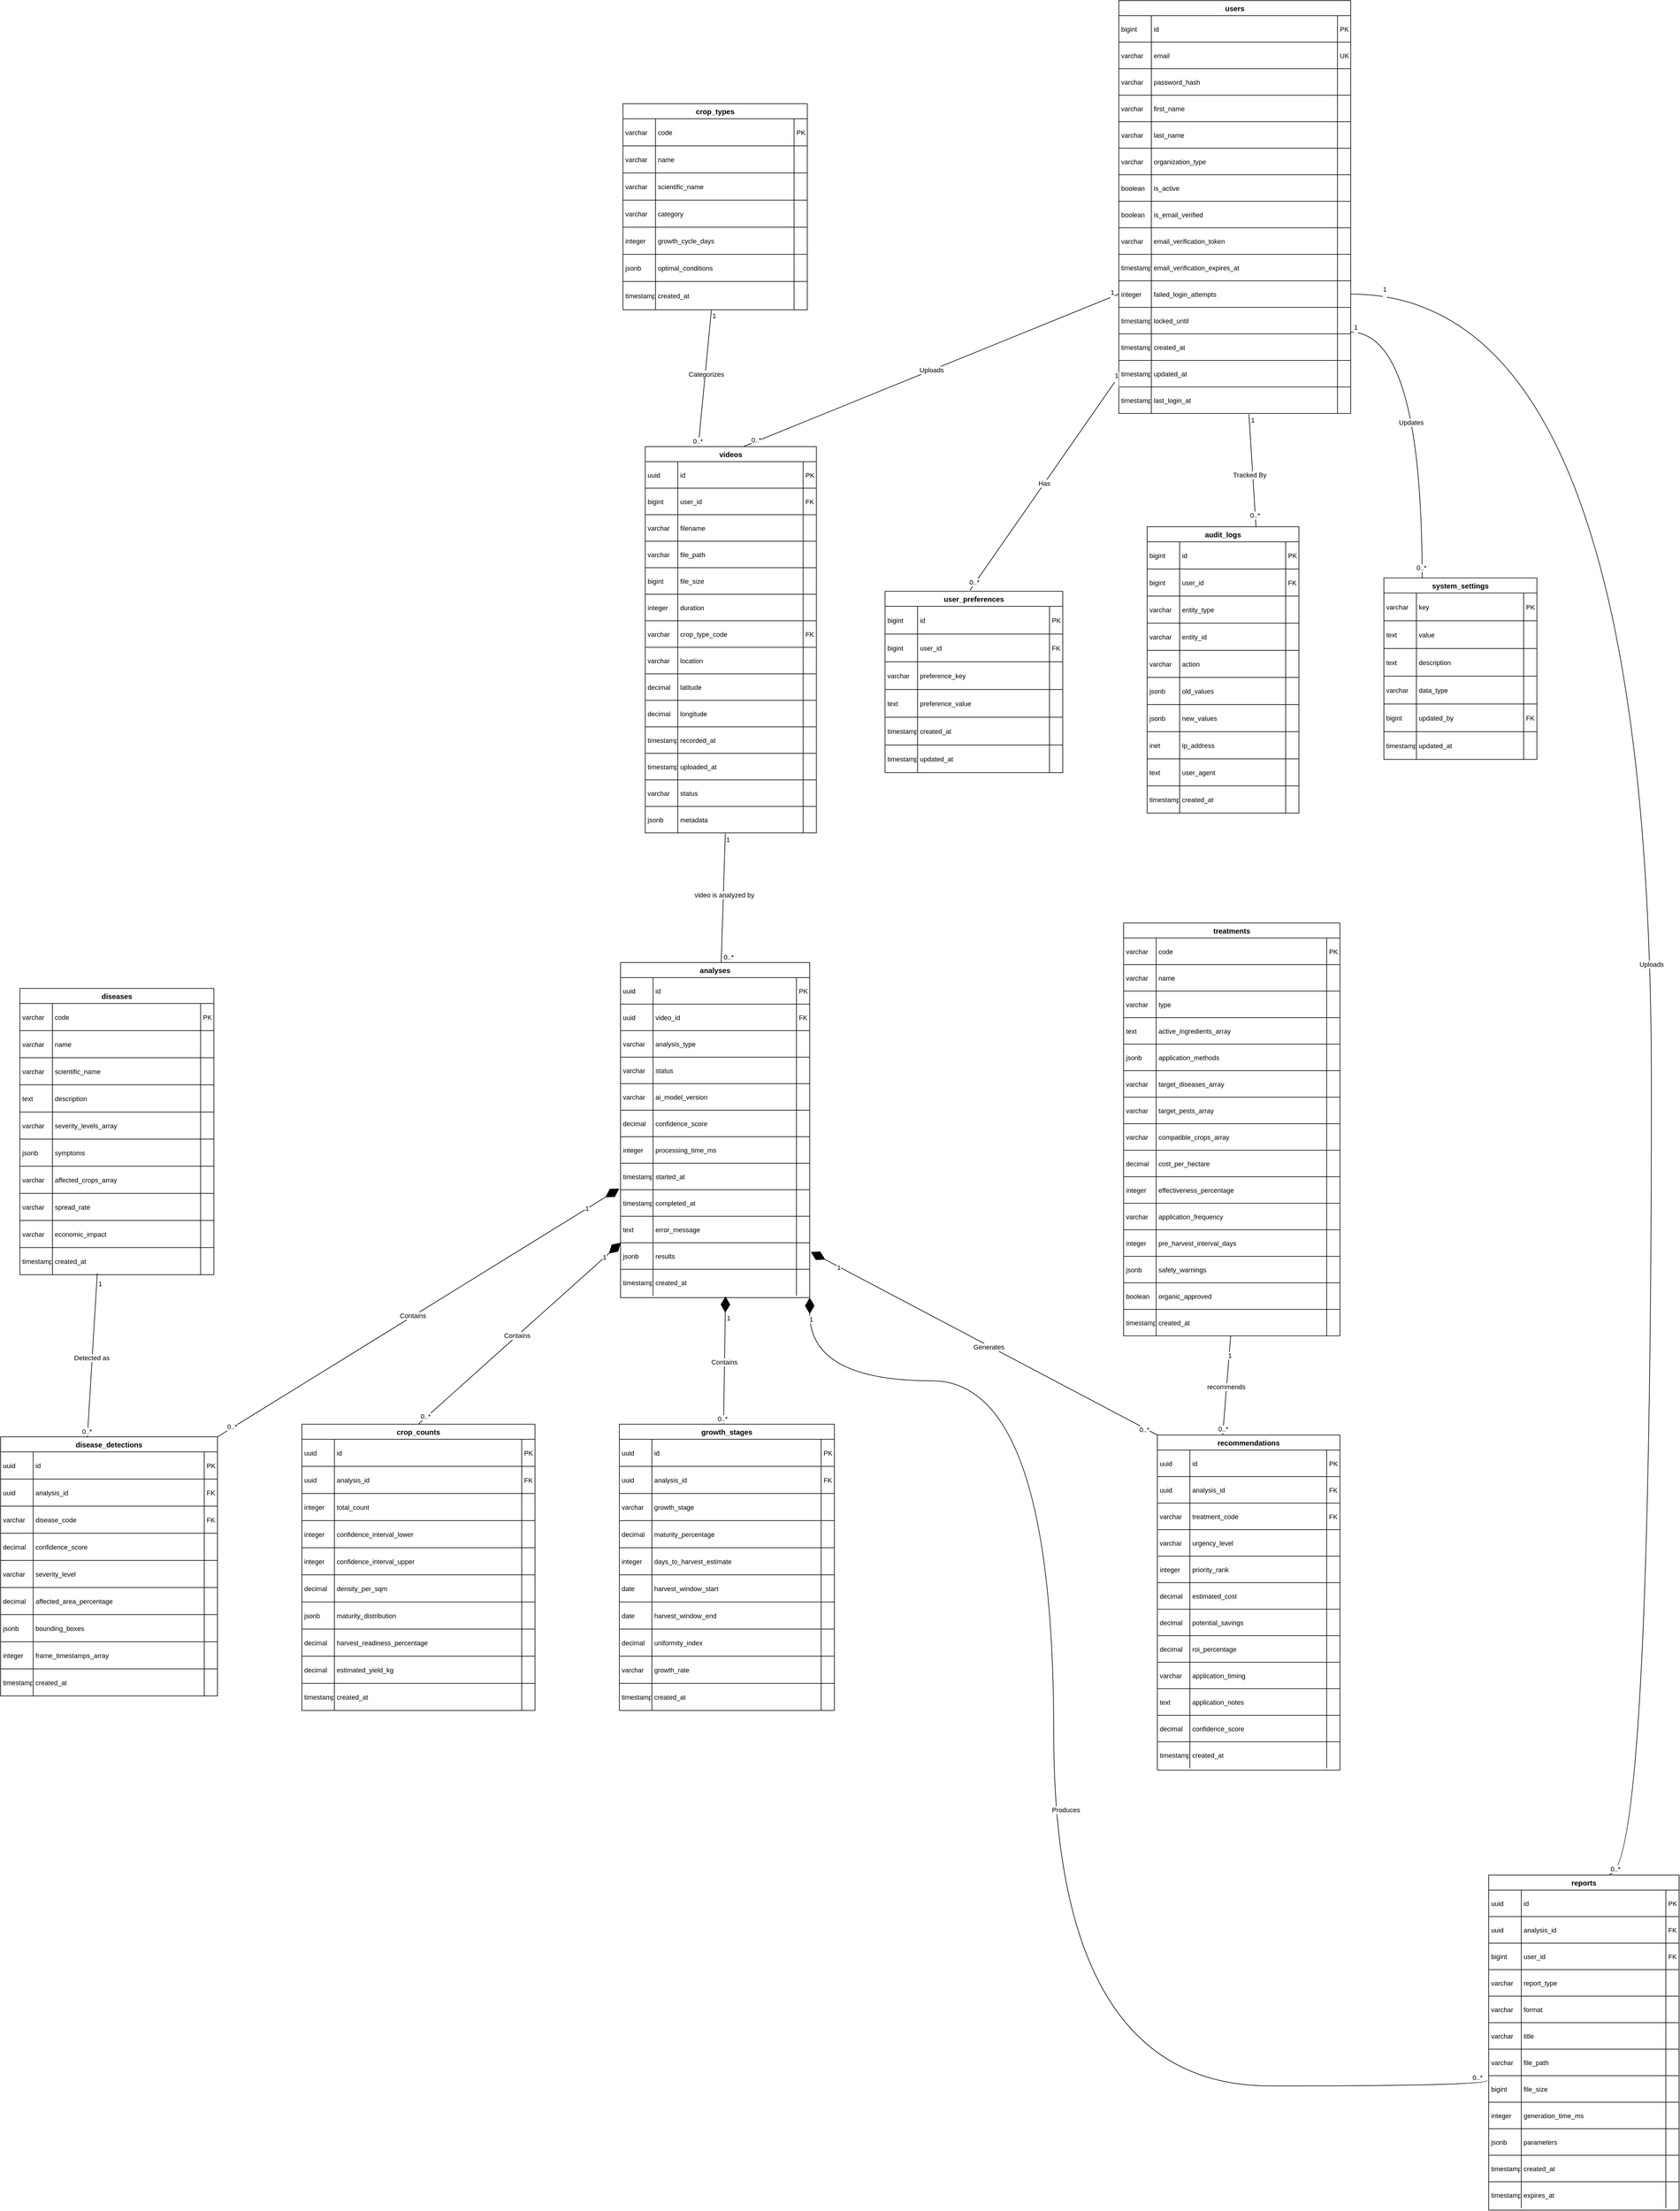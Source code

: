 <mxfile version="28.0.6">
  <diagram id="C5RBs43oDa-KdzZeNtuy" name="Page-1">
    <mxGraphModel dx="1819" dy="1146" grid="1" gridSize="10" guides="1" tooltips="1" connect="1" arrows="1" fold="1" page="1" pageScale="1" pageWidth="827" pageHeight="1169" math="0" shadow="0">
      <root>
        <mxCell id="WIyWlLk6GJQsqaUBKTNV-0" />
        <mxCell id="WIyWlLk6GJQsqaUBKTNV-1" parent="WIyWlLk6GJQsqaUBKTNV-0" />
        <mxCell id="wRU2ASVcb6ulKCFCzoY8-0" value="users" style="shape=table;startSize=25;container=1;collapsible=0;childLayout=tableLayout;fixedRows=1;rowLines=1;fontStyle=1;align=center;resizeLast=1;" vertex="1" parent="WIyWlLk6GJQsqaUBKTNV-1">
          <mxGeometry x="1976" y="520" width="385" height="685" as="geometry" />
        </mxCell>
        <mxCell id="wRU2ASVcb6ulKCFCzoY8-1" style="shape=tableRow;horizontal=0;startSize=0;swimlaneHead=0;swimlaneBody=0;fillColor=none;collapsible=0;dropTarget=0;points=[[0,0.5],[1,0.5]];portConstraint=eastwest;top=0;left=0;right=0;bottom=0;" vertex="1" parent="wRU2ASVcb6ulKCFCzoY8-0">
          <mxGeometry y="25" width="385" height="44" as="geometry" />
        </mxCell>
        <mxCell id="wRU2ASVcb6ulKCFCzoY8-2" value="bigint" style="shape=partialRectangle;connectable=0;fillColor=none;top=0;left=0;bottom=0;right=0;align=left;spacingLeft=2;overflow=hidden;fontSize=11;" vertex="1" parent="wRU2ASVcb6ulKCFCzoY8-1">
          <mxGeometry width="54" height="44" as="geometry">
            <mxRectangle width="54" height="44" as="alternateBounds" />
          </mxGeometry>
        </mxCell>
        <mxCell id="wRU2ASVcb6ulKCFCzoY8-3" value="id" style="shape=partialRectangle;connectable=0;fillColor=none;top=0;left=0;bottom=0;right=0;align=left;spacingLeft=2;overflow=hidden;fontSize=11;" vertex="1" parent="wRU2ASVcb6ulKCFCzoY8-1">
          <mxGeometry x="54" width="309" height="44" as="geometry">
            <mxRectangle width="309" height="44" as="alternateBounds" />
          </mxGeometry>
        </mxCell>
        <mxCell id="wRU2ASVcb6ulKCFCzoY8-4" value="PK" style="shape=partialRectangle;connectable=0;fillColor=none;top=0;left=0;bottom=0;right=0;align=left;spacingLeft=2;overflow=hidden;fontSize=11;" vertex="1" parent="wRU2ASVcb6ulKCFCzoY8-1">
          <mxGeometry x="363" width="22" height="44" as="geometry">
            <mxRectangle width="22" height="44" as="alternateBounds" />
          </mxGeometry>
        </mxCell>
        <mxCell id="wRU2ASVcb6ulKCFCzoY8-5" style="shape=tableRow;horizontal=0;startSize=0;swimlaneHead=0;swimlaneBody=0;fillColor=none;collapsible=0;dropTarget=0;points=[[0,0.5],[1,0.5]];portConstraint=eastwest;top=0;left=0;right=0;bottom=0;" vertex="1" parent="wRU2ASVcb6ulKCFCzoY8-0">
          <mxGeometry y="69" width="385" height="44" as="geometry" />
        </mxCell>
        <mxCell id="wRU2ASVcb6ulKCFCzoY8-6" value="varchar" style="shape=partialRectangle;connectable=0;fillColor=none;top=0;left=0;bottom=0;right=0;align=left;spacingLeft=2;overflow=hidden;fontSize=11;" vertex="1" parent="wRU2ASVcb6ulKCFCzoY8-5">
          <mxGeometry width="54" height="44" as="geometry">
            <mxRectangle width="54" height="44" as="alternateBounds" />
          </mxGeometry>
        </mxCell>
        <mxCell id="wRU2ASVcb6ulKCFCzoY8-7" value="email" style="shape=partialRectangle;connectable=0;fillColor=none;top=0;left=0;bottom=0;right=0;align=left;spacingLeft=2;overflow=hidden;fontSize=11;" vertex="1" parent="wRU2ASVcb6ulKCFCzoY8-5">
          <mxGeometry x="54" width="309" height="44" as="geometry">
            <mxRectangle width="309" height="44" as="alternateBounds" />
          </mxGeometry>
        </mxCell>
        <mxCell id="wRU2ASVcb6ulKCFCzoY8-8" value="UK" style="shape=partialRectangle;connectable=0;fillColor=none;top=0;left=0;bottom=0;right=0;align=left;spacingLeft=2;overflow=hidden;fontSize=11;" vertex="1" parent="wRU2ASVcb6ulKCFCzoY8-5">
          <mxGeometry x="363" width="22" height="44" as="geometry">
            <mxRectangle width="22" height="44" as="alternateBounds" />
          </mxGeometry>
        </mxCell>
        <mxCell id="wRU2ASVcb6ulKCFCzoY8-9" style="shape=tableRow;horizontal=0;startSize=0;swimlaneHead=0;swimlaneBody=0;fillColor=none;collapsible=0;dropTarget=0;points=[[0,0.5],[1,0.5]];portConstraint=eastwest;top=0;left=0;right=0;bottom=0;" vertex="1" parent="wRU2ASVcb6ulKCFCzoY8-0">
          <mxGeometry y="113" width="385" height="44" as="geometry" />
        </mxCell>
        <mxCell id="wRU2ASVcb6ulKCFCzoY8-10" value="varchar" style="shape=partialRectangle;connectable=0;fillColor=none;top=0;left=0;bottom=0;right=0;align=left;spacingLeft=2;overflow=hidden;fontSize=11;" vertex="1" parent="wRU2ASVcb6ulKCFCzoY8-9">
          <mxGeometry width="54" height="44" as="geometry">
            <mxRectangle width="54" height="44" as="alternateBounds" />
          </mxGeometry>
        </mxCell>
        <mxCell id="wRU2ASVcb6ulKCFCzoY8-11" value="password_hash" style="shape=partialRectangle;connectable=0;fillColor=none;top=0;left=0;bottom=0;right=0;align=left;spacingLeft=2;overflow=hidden;fontSize=11;" vertex="1" parent="wRU2ASVcb6ulKCFCzoY8-9">
          <mxGeometry x="54" width="309" height="44" as="geometry">
            <mxRectangle width="309" height="44" as="alternateBounds" />
          </mxGeometry>
        </mxCell>
        <mxCell id="wRU2ASVcb6ulKCFCzoY8-12" value="" style="shape=partialRectangle;connectable=0;fillColor=none;top=0;left=0;bottom=0;right=0;align=left;spacingLeft=2;overflow=hidden;fontSize=11;" vertex="1" parent="wRU2ASVcb6ulKCFCzoY8-9">
          <mxGeometry x="363" width="22" height="44" as="geometry">
            <mxRectangle width="22" height="44" as="alternateBounds" />
          </mxGeometry>
        </mxCell>
        <mxCell id="wRU2ASVcb6ulKCFCzoY8-13" style="shape=tableRow;horizontal=0;startSize=0;swimlaneHead=0;swimlaneBody=0;fillColor=none;collapsible=0;dropTarget=0;points=[[0,0.5],[1,0.5]];portConstraint=eastwest;top=0;left=0;right=0;bottom=0;" vertex="1" parent="wRU2ASVcb6ulKCFCzoY8-0">
          <mxGeometry y="157" width="385" height="44" as="geometry" />
        </mxCell>
        <mxCell id="wRU2ASVcb6ulKCFCzoY8-14" value="varchar" style="shape=partialRectangle;connectable=0;fillColor=none;top=0;left=0;bottom=0;right=0;align=left;spacingLeft=2;overflow=hidden;fontSize=11;" vertex="1" parent="wRU2ASVcb6ulKCFCzoY8-13">
          <mxGeometry width="54" height="44" as="geometry">
            <mxRectangle width="54" height="44" as="alternateBounds" />
          </mxGeometry>
        </mxCell>
        <mxCell id="wRU2ASVcb6ulKCFCzoY8-15" value="first_name" style="shape=partialRectangle;connectable=0;fillColor=none;top=0;left=0;bottom=0;right=0;align=left;spacingLeft=2;overflow=hidden;fontSize=11;" vertex="1" parent="wRU2ASVcb6ulKCFCzoY8-13">
          <mxGeometry x="54" width="309" height="44" as="geometry">
            <mxRectangle width="309" height="44" as="alternateBounds" />
          </mxGeometry>
        </mxCell>
        <mxCell id="wRU2ASVcb6ulKCFCzoY8-16" value="" style="shape=partialRectangle;connectable=0;fillColor=none;top=0;left=0;bottom=0;right=0;align=left;spacingLeft=2;overflow=hidden;fontSize=11;" vertex="1" parent="wRU2ASVcb6ulKCFCzoY8-13">
          <mxGeometry x="363" width="22" height="44" as="geometry">
            <mxRectangle width="22" height="44" as="alternateBounds" />
          </mxGeometry>
        </mxCell>
        <mxCell id="wRU2ASVcb6ulKCFCzoY8-17" style="shape=tableRow;horizontal=0;startSize=0;swimlaneHead=0;swimlaneBody=0;fillColor=none;collapsible=0;dropTarget=0;points=[[0,0.5],[1,0.5]];portConstraint=eastwest;top=0;left=0;right=0;bottom=0;" vertex="1" parent="wRU2ASVcb6ulKCFCzoY8-0">
          <mxGeometry y="201" width="385" height="44" as="geometry" />
        </mxCell>
        <mxCell id="wRU2ASVcb6ulKCFCzoY8-18" value="varchar" style="shape=partialRectangle;connectable=0;fillColor=none;top=0;left=0;bottom=0;right=0;align=left;spacingLeft=2;overflow=hidden;fontSize=11;" vertex="1" parent="wRU2ASVcb6ulKCFCzoY8-17">
          <mxGeometry width="54" height="44" as="geometry">
            <mxRectangle width="54" height="44" as="alternateBounds" />
          </mxGeometry>
        </mxCell>
        <mxCell id="wRU2ASVcb6ulKCFCzoY8-19" value="last_name" style="shape=partialRectangle;connectable=0;fillColor=none;top=0;left=0;bottom=0;right=0;align=left;spacingLeft=2;overflow=hidden;fontSize=11;" vertex="1" parent="wRU2ASVcb6ulKCFCzoY8-17">
          <mxGeometry x="54" width="309" height="44" as="geometry">
            <mxRectangle width="309" height="44" as="alternateBounds" />
          </mxGeometry>
        </mxCell>
        <mxCell id="wRU2ASVcb6ulKCFCzoY8-20" value="" style="shape=partialRectangle;connectable=0;fillColor=none;top=0;left=0;bottom=0;right=0;align=left;spacingLeft=2;overflow=hidden;fontSize=11;" vertex="1" parent="wRU2ASVcb6ulKCFCzoY8-17">
          <mxGeometry x="363" width="22" height="44" as="geometry">
            <mxRectangle width="22" height="44" as="alternateBounds" />
          </mxGeometry>
        </mxCell>
        <mxCell id="wRU2ASVcb6ulKCFCzoY8-21" style="shape=tableRow;horizontal=0;startSize=0;swimlaneHead=0;swimlaneBody=0;fillColor=none;collapsible=0;dropTarget=0;points=[[0,0.5],[1,0.5]];portConstraint=eastwest;top=0;left=0;right=0;bottom=0;" vertex="1" parent="wRU2ASVcb6ulKCFCzoY8-0">
          <mxGeometry y="245" width="385" height="44" as="geometry" />
        </mxCell>
        <mxCell id="wRU2ASVcb6ulKCFCzoY8-22" value="varchar" style="shape=partialRectangle;connectable=0;fillColor=none;top=0;left=0;bottom=0;right=0;align=left;spacingLeft=2;overflow=hidden;fontSize=11;" vertex="1" parent="wRU2ASVcb6ulKCFCzoY8-21">
          <mxGeometry width="54" height="44" as="geometry">
            <mxRectangle width="54" height="44" as="alternateBounds" />
          </mxGeometry>
        </mxCell>
        <mxCell id="wRU2ASVcb6ulKCFCzoY8-23" value="organization_type" style="shape=partialRectangle;connectable=0;fillColor=none;top=0;left=0;bottom=0;right=0;align=left;spacingLeft=2;overflow=hidden;fontSize=11;" vertex="1" parent="wRU2ASVcb6ulKCFCzoY8-21">
          <mxGeometry x="54" width="309" height="44" as="geometry">
            <mxRectangle width="309" height="44" as="alternateBounds" />
          </mxGeometry>
        </mxCell>
        <mxCell id="wRU2ASVcb6ulKCFCzoY8-24" value="" style="shape=partialRectangle;connectable=0;fillColor=none;top=0;left=0;bottom=0;right=0;align=left;spacingLeft=2;overflow=hidden;fontSize=11;" vertex="1" parent="wRU2ASVcb6ulKCFCzoY8-21">
          <mxGeometry x="363" width="22" height="44" as="geometry">
            <mxRectangle width="22" height="44" as="alternateBounds" />
          </mxGeometry>
        </mxCell>
        <mxCell id="wRU2ASVcb6ulKCFCzoY8-25" style="shape=tableRow;horizontal=0;startSize=0;swimlaneHead=0;swimlaneBody=0;fillColor=none;collapsible=0;dropTarget=0;points=[[0,0.5],[1,0.5]];portConstraint=eastwest;top=0;left=0;right=0;bottom=0;" vertex="1" parent="wRU2ASVcb6ulKCFCzoY8-0">
          <mxGeometry y="289" width="385" height="44" as="geometry" />
        </mxCell>
        <mxCell id="wRU2ASVcb6ulKCFCzoY8-26" value="boolean" style="shape=partialRectangle;connectable=0;fillColor=none;top=0;left=0;bottom=0;right=0;align=left;spacingLeft=2;overflow=hidden;fontSize=11;" vertex="1" parent="wRU2ASVcb6ulKCFCzoY8-25">
          <mxGeometry width="54" height="44" as="geometry">
            <mxRectangle width="54" height="44" as="alternateBounds" />
          </mxGeometry>
        </mxCell>
        <mxCell id="wRU2ASVcb6ulKCFCzoY8-27" value="is_active" style="shape=partialRectangle;connectable=0;fillColor=none;top=0;left=0;bottom=0;right=0;align=left;spacingLeft=2;overflow=hidden;fontSize=11;" vertex="1" parent="wRU2ASVcb6ulKCFCzoY8-25">
          <mxGeometry x="54" width="309" height="44" as="geometry">
            <mxRectangle width="309" height="44" as="alternateBounds" />
          </mxGeometry>
        </mxCell>
        <mxCell id="wRU2ASVcb6ulKCFCzoY8-28" value="" style="shape=partialRectangle;connectable=0;fillColor=none;top=0;left=0;bottom=0;right=0;align=left;spacingLeft=2;overflow=hidden;fontSize=11;" vertex="1" parent="wRU2ASVcb6ulKCFCzoY8-25">
          <mxGeometry x="363" width="22" height="44" as="geometry">
            <mxRectangle width="22" height="44" as="alternateBounds" />
          </mxGeometry>
        </mxCell>
        <mxCell id="wRU2ASVcb6ulKCFCzoY8-29" style="shape=tableRow;horizontal=0;startSize=0;swimlaneHead=0;swimlaneBody=0;fillColor=none;collapsible=0;dropTarget=0;points=[[0,0.5],[1,0.5]];portConstraint=eastwest;top=0;left=0;right=0;bottom=0;" vertex="1" parent="wRU2ASVcb6ulKCFCzoY8-0">
          <mxGeometry y="333" width="385" height="44" as="geometry" />
        </mxCell>
        <mxCell id="wRU2ASVcb6ulKCFCzoY8-30" value="boolean" style="shape=partialRectangle;connectable=0;fillColor=none;top=0;left=0;bottom=0;right=0;align=left;spacingLeft=2;overflow=hidden;fontSize=11;" vertex="1" parent="wRU2ASVcb6ulKCFCzoY8-29">
          <mxGeometry width="54" height="44" as="geometry">
            <mxRectangle width="54" height="44" as="alternateBounds" />
          </mxGeometry>
        </mxCell>
        <mxCell id="wRU2ASVcb6ulKCFCzoY8-31" value="is_email_verified" style="shape=partialRectangle;connectable=0;fillColor=none;top=0;left=0;bottom=0;right=0;align=left;spacingLeft=2;overflow=hidden;fontSize=11;" vertex="1" parent="wRU2ASVcb6ulKCFCzoY8-29">
          <mxGeometry x="54" width="309" height="44" as="geometry">
            <mxRectangle width="309" height="44" as="alternateBounds" />
          </mxGeometry>
        </mxCell>
        <mxCell id="wRU2ASVcb6ulKCFCzoY8-32" value="" style="shape=partialRectangle;connectable=0;fillColor=none;top=0;left=0;bottom=0;right=0;align=left;spacingLeft=2;overflow=hidden;fontSize=11;" vertex="1" parent="wRU2ASVcb6ulKCFCzoY8-29">
          <mxGeometry x="363" width="22" height="44" as="geometry">
            <mxRectangle width="22" height="44" as="alternateBounds" />
          </mxGeometry>
        </mxCell>
        <mxCell id="wRU2ASVcb6ulKCFCzoY8-33" style="shape=tableRow;horizontal=0;startSize=0;swimlaneHead=0;swimlaneBody=0;fillColor=none;collapsible=0;dropTarget=0;points=[[0,0.5],[1,0.5]];portConstraint=eastwest;top=0;left=0;right=0;bottom=0;" vertex="1" parent="wRU2ASVcb6ulKCFCzoY8-0">
          <mxGeometry y="377" width="385" height="44" as="geometry" />
        </mxCell>
        <mxCell id="wRU2ASVcb6ulKCFCzoY8-34" value="varchar" style="shape=partialRectangle;connectable=0;fillColor=none;top=0;left=0;bottom=0;right=0;align=left;spacingLeft=2;overflow=hidden;fontSize=11;" vertex="1" parent="wRU2ASVcb6ulKCFCzoY8-33">
          <mxGeometry width="54" height="44" as="geometry">
            <mxRectangle width="54" height="44" as="alternateBounds" />
          </mxGeometry>
        </mxCell>
        <mxCell id="wRU2ASVcb6ulKCFCzoY8-35" value="email_verification_token" style="shape=partialRectangle;connectable=0;fillColor=none;top=0;left=0;bottom=0;right=0;align=left;spacingLeft=2;overflow=hidden;fontSize=11;" vertex="1" parent="wRU2ASVcb6ulKCFCzoY8-33">
          <mxGeometry x="54" width="309" height="44" as="geometry">
            <mxRectangle width="309" height="44" as="alternateBounds" />
          </mxGeometry>
        </mxCell>
        <mxCell id="wRU2ASVcb6ulKCFCzoY8-36" value="" style="shape=partialRectangle;connectable=0;fillColor=none;top=0;left=0;bottom=0;right=0;align=left;spacingLeft=2;overflow=hidden;fontSize=11;" vertex="1" parent="wRU2ASVcb6ulKCFCzoY8-33">
          <mxGeometry x="363" width="22" height="44" as="geometry">
            <mxRectangle width="22" height="44" as="alternateBounds" />
          </mxGeometry>
        </mxCell>
        <mxCell id="wRU2ASVcb6ulKCFCzoY8-37" style="shape=tableRow;horizontal=0;startSize=0;swimlaneHead=0;swimlaneBody=0;fillColor=none;collapsible=0;dropTarget=0;points=[[0,0.5],[1,0.5]];portConstraint=eastwest;top=0;left=0;right=0;bottom=0;" vertex="1" parent="wRU2ASVcb6ulKCFCzoY8-0">
          <mxGeometry y="421" width="385" height="44" as="geometry" />
        </mxCell>
        <mxCell id="wRU2ASVcb6ulKCFCzoY8-38" value="timestamp" style="shape=partialRectangle;connectable=0;fillColor=none;top=0;left=0;bottom=0;right=0;align=left;spacingLeft=2;overflow=hidden;fontSize=11;" vertex="1" parent="wRU2ASVcb6ulKCFCzoY8-37">
          <mxGeometry width="54" height="44" as="geometry">
            <mxRectangle width="54" height="44" as="alternateBounds" />
          </mxGeometry>
        </mxCell>
        <mxCell id="wRU2ASVcb6ulKCFCzoY8-39" value="email_verification_expires_at" style="shape=partialRectangle;connectable=0;fillColor=none;top=0;left=0;bottom=0;right=0;align=left;spacingLeft=2;overflow=hidden;fontSize=11;" vertex="1" parent="wRU2ASVcb6ulKCFCzoY8-37">
          <mxGeometry x="54" width="309" height="44" as="geometry">
            <mxRectangle width="309" height="44" as="alternateBounds" />
          </mxGeometry>
        </mxCell>
        <mxCell id="wRU2ASVcb6ulKCFCzoY8-40" value="" style="shape=partialRectangle;connectable=0;fillColor=none;top=0;left=0;bottom=0;right=0;align=left;spacingLeft=2;overflow=hidden;fontSize=11;" vertex="1" parent="wRU2ASVcb6ulKCFCzoY8-37">
          <mxGeometry x="363" width="22" height="44" as="geometry">
            <mxRectangle width="22" height="44" as="alternateBounds" />
          </mxGeometry>
        </mxCell>
        <mxCell id="wRU2ASVcb6ulKCFCzoY8-41" style="shape=tableRow;horizontal=0;startSize=0;swimlaneHead=0;swimlaneBody=0;fillColor=none;collapsible=0;dropTarget=0;points=[[0,0.5],[1,0.5]];portConstraint=eastwest;top=0;left=0;right=0;bottom=0;" vertex="1" parent="wRU2ASVcb6ulKCFCzoY8-0">
          <mxGeometry y="465" width="385" height="44" as="geometry" />
        </mxCell>
        <mxCell id="wRU2ASVcb6ulKCFCzoY8-42" value="integer" style="shape=partialRectangle;connectable=0;fillColor=none;top=0;left=0;bottom=0;right=0;align=left;spacingLeft=2;overflow=hidden;fontSize=11;" vertex="1" parent="wRU2ASVcb6ulKCFCzoY8-41">
          <mxGeometry width="54" height="44" as="geometry">
            <mxRectangle width="54" height="44" as="alternateBounds" />
          </mxGeometry>
        </mxCell>
        <mxCell id="wRU2ASVcb6ulKCFCzoY8-43" value="failed_login_attempts" style="shape=partialRectangle;connectable=0;fillColor=none;top=0;left=0;bottom=0;right=0;align=left;spacingLeft=2;overflow=hidden;fontSize=11;" vertex="1" parent="wRU2ASVcb6ulKCFCzoY8-41">
          <mxGeometry x="54" width="309" height="44" as="geometry">
            <mxRectangle width="309" height="44" as="alternateBounds" />
          </mxGeometry>
        </mxCell>
        <mxCell id="wRU2ASVcb6ulKCFCzoY8-44" value="" style="shape=partialRectangle;connectable=0;fillColor=none;top=0;left=0;bottom=0;right=0;align=left;spacingLeft=2;overflow=hidden;fontSize=11;" vertex="1" parent="wRU2ASVcb6ulKCFCzoY8-41">
          <mxGeometry x="363" width="22" height="44" as="geometry">
            <mxRectangle width="22" height="44" as="alternateBounds" />
          </mxGeometry>
        </mxCell>
        <mxCell id="wRU2ASVcb6ulKCFCzoY8-45" style="shape=tableRow;horizontal=0;startSize=0;swimlaneHead=0;swimlaneBody=0;fillColor=none;collapsible=0;dropTarget=0;points=[[0,0.5],[1,0.5]];portConstraint=eastwest;top=0;left=0;right=0;bottom=0;" vertex="1" parent="wRU2ASVcb6ulKCFCzoY8-0">
          <mxGeometry y="509" width="385" height="44" as="geometry" />
        </mxCell>
        <mxCell id="wRU2ASVcb6ulKCFCzoY8-46" value="timestamp" style="shape=partialRectangle;connectable=0;fillColor=none;top=0;left=0;bottom=0;right=0;align=left;spacingLeft=2;overflow=hidden;fontSize=11;" vertex="1" parent="wRU2ASVcb6ulKCFCzoY8-45">
          <mxGeometry width="54" height="44" as="geometry">
            <mxRectangle width="54" height="44" as="alternateBounds" />
          </mxGeometry>
        </mxCell>
        <mxCell id="wRU2ASVcb6ulKCFCzoY8-47" value="locked_until" style="shape=partialRectangle;connectable=0;fillColor=none;top=0;left=0;bottom=0;right=0;align=left;spacingLeft=2;overflow=hidden;fontSize=11;" vertex="1" parent="wRU2ASVcb6ulKCFCzoY8-45">
          <mxGeometry x="54" width="309" height="44" as="geometry">
            <mxRectangle width="309" height="44" as="alternateBounds" />
          </mxGeometry>
        </mxCell>
        <mxCell id="wRU2ASVcb6ulKCFCzoY8-48" value="" style="shape=partialRectangle;connectable=0;fillColor=none;top=0;left=0;bottom=0;right=0;align=left;spacingLeft=2;overflow=hidden;fontSize=11;" vertex="1" parent="wRU2ASVcb6ulKCFCzoY8-45">
          <mxGeometry x="363" width="22" height="44" as="geometry">
            <mxRectangle width="22" height="44" as="alternateBounds" />
          </mxGeometry>
        </mxCell>
        <mxCell id="wRU2ASVcb6ulKCFCzoY8-49" style="shape=tableRow;horizontal=0;startSize=0;swimlaneHead=0;swimlaneBody=0;fillColor=none;collapsible=0;dropTarget=0;points=[[0,0.5],[1,0.5]];portConstraint=eastwest;top=0;left=0;right=0;bottom=0;" vertex="1" parent="wRU2ASVcb6ulKCFCzoY8-0">
          <mxGeometry y="553" width="385" height="44" as="geometry" />
        </mxCell>
        <mxCell id="wRU2ASVcb6ulKCFCzoY8-50" value="timestamp" style="shape=partialRectangle;connectable=0;fillColor=none;top=0;left=0;bottom=0;right=0;align=left;spacingLeft=2;overflow=hidden;fontSize=11;" vertex="1" parent="wRU2ASVcb6ulKCFCzoY8-49">
          <mxGeometry width="54" height="44" as="geometry">
            <mxRectangle width="54" height="44" as="alternateBounds" />
          </mxGeometry>
        </mxCell>
        <mxCell id="wRU2ASVcb6ulKCFCzoY8-51" value="created_at" style="shape=partialRectangle;connectable=0;fillColor=none;top=0;left=0;bottom=0;right=0;align=left;spacingLeft=2;overflow=hidden;fontSize=11;" vertex="1" parent="wRU2ASVcb6ulKCFCzoY8-49">
          <mxGeometry x="54" width="309" height="44" as="geometry">
            <mxRectangle width="309" height="44" as="alternateBounds" />
          </mxGeometry>
        </mxCell>
        <mxCell id="wRU2ASVcb6ulKCFCzoY8-52" value="" style="shape=partialRectangle;connectable=0;fillColor=none;top=0;left=0;bottom=0;right=0;align=left;spacingLeft=2;overflow=hidden;fontSize=11;" vertex="1" parent="wRU2ASVcb6ulKCFCzoY8-49">
          <mxGeometry x="363" width="22" height="44" as="geometry">
            <mxRectangle width="22" height="44" as="alternateBounds" />
          </mxGeometry>
        </mxCell>
        <mxCell id="wRU2ASVcb6ulKCFCzoY8-53" style="shape=tableRow;horizontal=0;startSize=0;swimlaneHead=0;swimlaneBody=0;fillColor=none;collapsible=0;dropTarget=0;points=[[0,0.5],[1,0.5]];portConstraint=eastwest;top=0;left=0;right=0;bottom=0;" vertex="1" parent="wRU2ASVcb6ulKCFCzoY8-0">
          <mxGeometry y="597" width="385" height="44" as="geometry" />
        </mxCell>
        <mxCell id="wRU2ASVcb6ulKCFCzoY8-54" value="timestamp" style="shape=partialRectangle;connectable=0;fillColor=none;top=0;left=0;bottom=0;right=0;align=left;spacingLeft=2;overflow=hidden;fontSize=11;" vertex="1" parent="wRU2ASVcb6ulKCFCzoY8-53">
          <mxGeometry width="54" height="44" as="geometry">
            <mxRectangle width="54" height="44" as="alternateBounds" />
          </mxGeometry>
        </mxCell>
        <mxCell id="wRU2ASVcb6ulKCFCzoY8-55" value="updated_at" style="shape=partialRectangle;connectable=0;fillColor=none;top=0;left=0;bottom=0;right=0;align=left;spacingLeft=2;overflow=hidden;fontSize=11;" vertex="1" parent="wRU2ASVcb6ulKCFCzoY8-53">
          <mxGeometry x="54" width="309" height="44" as="geometry">
            <mxRectangle width="309" height="44" as="alternateBounds" />
          </mxGeometry>
        </mxCell>
        <mxCell id="wRU2ASVcb6ulKCFCzoY8-56" value="" style="shape=partialRectangle;connectable=0;fillColor=none;top=0;left=0;bottom=0;right=0;align=left;spacingLeft=2;overflow=hidden;fontSize=11;" vertex="1" parent="wRU2ASVcb6ulKCFCzoY8-53">
          <mxGeometry x="363" width="22" height="44" as="geometry">
            <mxRectangle width="22" height="44" as="alternateBounds" />
          </mxGeometry>
        </mxCell>
        <mxCell id="wRU2ASVcb6ulKCFCzoY8-57" style="shape=tableRow;horizontal=0;startSize=0;swimlaneHead=0;swimlaneBody=0;fillColor=none;collapsible=0;dropTarget=0;points=[[0,0.5],[1,0.5]];portConstraint=eastwest;top=0;left=0;right=0;bottom=0;" vertex="1" parent="wRU2ASVcb6ulKCFCzoY8-0">
          <mxGeometry y="641" width="385" height="44" as="geometry" />
        </mxCell>
        <mxCell id="wRU2ASVcb6ulKCFCzoY8-58" value="timestamp" style="shape=partialRectangle;connectable=0;fillColor=none;top=0;left=0;bottom=0;right=0;align=left;spacingLeft=2;overflow=hidden;fontSize=11;" vertex="1" parent="wRU2ASVcb6ulKCFCzoY8-57">
          <mxGeometry width="54" height="44" as="geometry">
            <mxRectangle width="54" height="44" as="alternateBounds" />
          </mxGeometry>
        </mxCell>
        <mxCell id="wRU2ASVcb6ulKCFCzoY8-59" value="last_login_at" style="shape=partialRectangle;connectable=0;fillColor=none;top=0;left=0;bottom=0;right=0;align=left;spacingLeft=2;overflow=hidden;fontSize=11;" vertex="1" parent="wRU2ASVcb6ulKCFCzoY8-57">
          <mxGeometry x="54" width="309" height="44" as="geometry">
            <mxRectangle width="309" height="44" as="alternateBounds" />
          </mxGeometry>
        </mxCell>
        <mxCell id="wRU2ASVcb6ulKCFCzoY8-60" value="" style="shape=partialRectangle;connectable=0;fillColor=none;top=0;left=0;bottom=0;right=0;align=left;spacingLeft=2;overflow=hidden;fontSize=11;" vertex="1" parent="wRU2ASVcb6ulKCFCzoY8-57">
          <mxGeometry x="363" width="22" height="44" as="geometry">
            <mxRectangle width="22" height="44" as="alternateBounds" />
          </mxGeometry>
        </mxCell>
        <mxCell id="wRU2ASVcb6ulKCFCzoY8-61" value="videos" style="shape=table;startSize=25;container=1;collapsible=0;childLayout=tableLayout;fixedRows=1;rowLines=1;fontStyle=1;align=center;resizeLast=1;" vertex="1" parent="WIyWlLk6GJQsqaUBKTNV-1">
          <mxGeometry x="1190" y="1260" width="284" height="641" as="geometry" />
        </mxCell>
        <mxCell id="wRU2ASVcb6ulKCFCzoY8-62" style="shape=tableRow;horizontal=0;startSize=0;swimlaneHead=0;swimlaneBody=0;fillColor=none;collapsible=0;dropTarget=0;points=[[0,0.5],[1,0.5]];portConstraint=eastwest;top=0;left=0;right=0;bottom=0;" vertex="1" parent="wRU2ASVcb6ulKCFCzoY8-61">
          <mxGeometry y="25" width="284" height="44" as="geometry" />
        </mxCell>
        <mxCell id="wRU2ASVcb6ulKCFCzoY8-63" value="uuid" style="shape=partialRectangle;connectable=0;fillColor=none;top=0;left=0;bottom=0;right=0;align=left;spacingLeft=2;overflow=hidden;fontSize=11;" vertex="1" parent="wRU2ASVcb6ulKCFCzoY8-62">
          <mxGeometry width="54" height="44" as="geometry">
            <mxRectangle width="54" height="44" as="alternateBounds" />
          </mxGeometry>
        </mxCell>
        <mxCell id="wRU2ASVcb6ulKCFCzoY8-64" value="id" style="shape=partialRectangle;connectable=0;fillColor=none;top=0;left=0;bottom=0;right=0;align=left;spacingLeft=2;overflow=hidden;fontSize=11;" vertex="1" parent="wRU2ASVcb6ulKCFCzoY8-62">
          <mxGeometry x="54" width="208" height="44" as="geometry">
            <mxRectangle width="208" height="44" as="alternateBounds" />
          </mxGeometry>
        </mxCell>
        <mxCell id="wRU2ASVcb6ulKCFCzoY8-65" value="PK" style="shape=partialRectangle;connectable=0;fillColor=none;top=0;left=0;bottom=0;right=0;align=left;spacingLeft=2;overflow=hidden;fontSize=11;" vertex="1" parent="wRU2ASVcb6ulKCFCzoY8-62">
          <mxGeometry x="262" width="22" height="44" as="geometry">
            <mxRectangle width="22" height="44" as="alternateBounds" />
          </mxGeometry>
        </mxCell>
        <mxCell id="wRU2ASVcb6ulKCFCzoY8-66" style="shape=tableRow;horizontal=0;startSize=0;swimlaneHead=0;swimlaneBody=0;fillColor=none;collapsible=0;dropTarget=0;points=[[0,0.5],[1,0.5]];portConstraint=eastwest;top=0;left=0;right=0;bottom=0;" vertex="1" parent="wRU2ASVcb6ulKCFCzoY8-61">
          <mxGeometry y="69" width="284" height="44" as="geometry" />
        </mxCell>
        <mxCell id="wRU2ASVcb6ulKCFCzoY8-67" value="bigint" style="shape=partialRectangle;connectable=0;fillColor=none;top=0;left=0;bottom=0;right=0;align=left;spacingLeft=2;overflow=hidden;fontSize=11;" vertex="1" parent="wRU2ASVcb6ulKCFCzoY8-66">
          <mxGeometry width="54" height="44" as="geometry">
            <mxRectangle width="54" height="44" as="alternateBounds" />
          </mxGeometry>
        </mxCell>
        <mxCell id="wRU2ASVcb6ulKCFCzoY8-68" value="user_id" style="shape=partialRectangle;connectable=0;fillColor=none;top=0;left=0;bottom=0;right=0;align=left;spacingLeft=2;overflow=hidden;fontSize=11;" vertex="1" parent="wRU2ASVcb6ulKCFCzoY8-66">
          <mxGeometry x="54" width="208" height="44" as="geometry">
            <mxRectangle width="208" height="44" as="alternateBounds" />
          </mxGeometry>
        </mxCell>
        <mxCell id="wRU2ASVcb6ulKCFCzoY8-69" value="FK" style="shape=partialRectangle;connectable=0;fillColor=none;top=0;left=0;bottom=0;right=0;align=left;spacingLeft=2;overflow=hidden;fontSize=11;" vertex="1" parent="wRU2ASVcb6ulKCFCzoY8-66">
          <mxGeometry x="262" width="22" height="44" as="geometry">
            <mxRectangle width="22" height="44" as="alternateBounds" />
          </mxGeometry>
        </mxCell>
        <mxCell id="wRU2ASVcb6ulKCFCzoY8-70" style="shape=tableRow;horizontal=0;startSize=0;swimlaneHead=0;swimlaneBody=0;fillColor=none;collapsible=0;dropTarget=0;points=[[0,0.5],[1,0.5]];portConstraint=eastwest;top=0;left=0;right=0;bottom=0;" vertex="1" parent="wRU2ASVcb6ulKCFCzoY8-61">
          <mxGeometry y="113" width="284" height="44" as="geometry" />
        </mxCell>
        <mxCell id="wRU2ASVcb6ulKCFCzoY8-71" value="varchar" style="shape=partialRectangle;connectable=0;fillColor=none;top=0;left=0;bottom=0;right=0;align=left;spacingLeft=2;overflow=hidden;fontSize=11;" vertex="1" parent="wRU2ASVcb6ulKCFCzoY8-70">
          <mxGeometry width="54" height="44" as="geometry">
            <mxRectangle width="54" height="44" as="alternateBounds" />
          </mxGeometry>
        </mxCell>
        <mxCell id="wRU2ASVcb6ulKCFCzoY8-72" value="filename" style="shape=partialRectangle;connectable=0;fillColor=none;top=0;left=0;bottom=0;right=0;align=left;spacingLeft=2;overflow=hidden;fontSize=11;" vertex="1" parent="wRU2ASVcb6ulKCFCzoY8-70">
          <mxGeometry x="54" width="208" height="44" as="geometry">
            <mxRectangle width="208" height="44" as="alternateBounds" />
          </mxGeometry>
        </mxCell>
        <mxCell id="wRU2ASVcb6ulKCFCzoY8-73" value="" style="shape=partialRectangle;connectable=0;fillColor=none;top=0;left=0;bottom=0;right=0;align=left;spacingLeft=2;overflow=hidden;fontSize=11;" vertex="1" parent="wRU2ASVcb6ulKCFCzoY8-70">
          <mxGeometry x="262" width="22" height="44" as="geometry">
            <mxRectangle width="22" height="44" as="alternateBounds" />
          </mxGeometry>
        </mxCell>
        <mxCell id="wRU2ASVcb6ulKCFCzoY8-74" style="shape=tableRow;horizontal=0;startSize=0;swimlaneHead=0;swimlaneBody=0;fillColor=none;collapsible=0;dropTarget=0;points=[[0,0.5],[1,0.5]];portConstraint=eastwest;top=0;left=0;right=0;bottom=0;" vertex="1" parent="wRU2ASVcb6ulKCFCzoY8-61">
          <mxGeometry y="157" width="284" height="44" as="geometry" />
        </mxCell>
        <mxCell id="wRU2ASVcb6ulKCFCzoY8-75" value="varchar" style="shape=partialRectangle;connectable=0;fillColor=none;top=0;left=0;bottom=0;right=0;align=left;spacingLeft=2;overflow=hidden;fontSize=11;" vertex="1" parent="wRU2ASVcb6ulKCFCzoY8-74">
          <mxGeometry width="54" height="44" as="geometry">
            <mxRectangle width="54" height="44" as="alternateBounds" />
          </mxGeometry>
        </mxCell>
        <mxCell id="wRU2ASVcb6ulKCFCzoY8-76" value="file_path" style="shape=partialRectangle;connectable=0;fillColor=none;top=0;left=0;bottom=0;right=0;align=left;spacingLeft=2;overflow=hidden;fontSize=11;" vertex="1" parent="wRU2ASVcb6ulKCFCzoY8-74">
          <mxGeometry x="54" width="208" height="44" as="geometry">
            <mxRectangle width="208" height="44" as="alternateBounds" />
          </mxGeometry>
        </mxCell>
        <mxCell id="wRU2ASVcb6ulKCFCzoY8-77" value="" style="shape=partialRectangle;connectable=0;fillColor=none;top=0;left=0;bottom=0;right=0;align=left;spacingLeft=2;overflow=hidden;fontSize=11;" vertex="1" parent="wRU2ASVcb6ulKCFCzoY8-74">
          <mxGeometry x="262" width="22" height="44" as="geometry">
            <mxRectangle width="22" height="44" as="alternateBounds" />
          </mxGeometry>
        </mxCell>
        <mxCell id="wRU2ASVcb6ulKCFCzoY8-78" style="shape=tableRow;horizontal=0;startSize=0;swimlaneHead=0;swimlaneBody=0;fillColor=none;collapsible=0;dropTarget=0;points=[[0,0.5],[1,0.5]];portConstraint=eastwest;top=0;left=0;right=0;bottom=0;" vertex="1" parent="wRU2ASVcb6ulKCFCzoY8-61">
          <mxGeometry y="201" width="284" height="44" as="geometry" />
        </mxCell>
        <mxCell id="wRU2ASVcb6ulKCFCzoY8-79" value="bigint" style="shape=partialRectangle;connectable=0;fillColor=none;top=0;left=0;bottom=0;right=0;align=left;spacingLeft=2;overflow=hidden;fontSize=11;" vertex="1" parent="wRU2ASVcb6ulKCFCzoY8-78">
          <mxGeometry width="54" height="44" as="geometry">
            <mxRectangle width="54" height="44" as="alternateBounds" />
          </mxGeometry>
        </mxCell>
        <mxCell id="wRU2ASVcb6ulKCFCzoY8-80" value="file_size" style="shape=partialRectangle;connectable=0;fillColor=none;top=0;left=0;bottom=0;right=0;align=left;spacingLeft=2;overflow=hidden;fontSize=11;" vertex="1" parent="wRU2ASVcb6ulKCFCzoY8-78">
          <mxGeometry x="54" width="208" height="44" as="geometry">
            <mxRectangle width="208" height="44" as="alternateBounds" />
          </mxGeometry>
        </mxCell>
        <mxCell id="wRU2ASVcb6ulKCFCzoY8-81" value="" style="shape=partialRectangle;connectable=0;fillColor=none;top=0;left=0;bottom=0;right=0;align=left;spacingLeft=2;overflow=hidden;fontSize=11;" vertex="1" parent="wRU2ASVcb6ulKCFCzoY8-78">
          <mxGeometry x="262" width="22" height="44" as="geometry">
            <mxRectangle width="22" height="44" as="alternateBounds" />
          </mxGeometry>
        </mxCell>
        <mxCell id="wRU2ASVcb6ulKCFCzoY8-82" style="shape=tableRow;horizontal=0;startSize=0;swimlaneHead=0;swimlaneBody=0;fillColor=none;collapsible=0;dropTarget=0;points=[[0,0.5],[1,0.5]];portConstraint=eastwest;top=0;left=0;right=0;bottom=0;" vertex="1" parent="wRU2ASVcb6ulKCFCzoY8-61">
          <mxGeometry y="245" width="284" height="44" as="geometry" />
        </mxCell>
        <mxCell id="wRU2ASVcb6ulKCFCzoY8-83" value="integer" style="shape=partialRectangle;connectable=0;fillColor=none;top=0;left=0;bottom=0;right=0;align=left;spacingLeft=2;overflow=hidden;fontSize=11;" vertex="1" parent="wRU2ASVcb6ulKCFCzoY8-82">
          <mxGeometry width="54" height="44" as="geometry">
            <mxRectangle width="54" height="44" as="alternateBounds" />
          </mxGeometry>
        </mxCell>
        <mxCell id="wRU2ASVcb6ulKCFCzoY8-84" value="duration" style="shape=partialRectangle;connectable=0;fillColor=none;top=0;left=0;bottom=0;right=0;align=left;spacingLeft=2;overflow=hidden;fontSize=11;" vertex="1" parent="wRU2ASVcb6ulKCFCzoY8-82">
          <mxGeometry x="54" width="208" height="44" as="geometry">
            <mxRectangle width="208" height="44" as="alternateBounds" />
          </mxGeometry>
        </mxCell>
        <mxCell id="wRU2ASVcb6ulKCFCzoY8-85" value="" style="shape=partialRectangle;connectable=0;fillColor=none;top=0;left=0;bottom=0;right=0;align=left;spacingLeft=2;overflow=hidden;fontSize=11;" vertex="1" parent="wRU2ASVcb6ulKCFCzoY8-82">
          <mxGeometry x="262" width="22" height="44" as="geometry">
            <mxRectangle width="22" height="44" as="alternateBounds" />
          </mxGeometry>
        </mxCell>
        <mxCell id="wRU2ASVcb6ulKCFCzoY8-86" style="shape=tableRow;horizontal=0;startSize=0;swimlaneHead=0;swimlaneBody=0;fillColor=none;collapsible=0;dropTarget=0;points=[[0,0.5],[1,0.5]];portConstraint=eastwest;top=0;left=0;right=0;bottom=0;" vertex="1" parent="wRU2ASVcb6ulKCFCzoY8-61">
          <mxGeometry y="289" width="284" height="44" as="geometry" />
        </mxCell>
        <mxCell id="wRU2ASVcb6ulKCFCzoY8-87" value="varchar" style="shape=partialRectangle;connectable=0;fillColor=none;top=0;left=0;bottom=0;right=0;align=left;spacingLeft=2;overflow=hidden;fontSize=11;" vertex="1" parent="wRU2ASVcb6ulKCFCzoY8-86">
          <mxGeometry width="54" height="44" as="geometry">
            <mxRectangle width="54" height="44" as="alternateBounds" />
          </mxGeometry>
        </mxCell>
        <mxCell id="wRU2ASVcb6ulKCFCzoY8-88" value="crop_type_code" style="shape=partialRectangle;connectable=0;fillColor=none;top=0;left=0;bottom=0;right=0;align=left;spacingLeft=2;overflow=hidden;fontSize=11;" vertex="1" parent="wRU2ASVcb6ulKCFCzoY8-86">
          <mxGeometry x="54" width="208" height="44" as="geometry">
            <mxRectangle width="208" height="44" as="alternateBounds" />
          </mxGeometry>
        </mxCell>
        <mxCell id="wRU2ASVcb6ulKCFCzoY8-89" value="FK" style="shape=partialRectangle;connectable=0;fillColor=none;top=0;left=0;bottom=0;right=0;align=left;spacingLeft=2;overflow=hidden;fontSize=11;" vertex="1" parent="wRU2ASVcb6ulKCFCzoY8-86">
          <mxGeometry x="262" width="22" height="44" as="geometry">
            <mxRectangle width="22" height="44" as="alternateBounds" />
          </mxGeometry>
        </mxCell>
        <mxCell id="wRU2ASVcb6ulKCFCzoY8-90" style="shape=tableRow;horizontal=0;startSize=0;swimlaneHead=0;swimlaneBody=0;fillColor=none;collapsible=0;dropTarget=0;points=[[0,0.5],[1,0.5]];portConstraint=eastwest;top=0;left=0;right=0;bottom=0;" vertex="1" parent="wRU2ASVcb6ulKCFCzoY8-61">
          <mxGeometry y="333" width="284" height="44" as="geometry" />
        </mxCell>
        <mxCell id="wRU2ASVcb6ulKCFCzoY8-91" value="varchar" style="shape=partialRectangle;connectable=0;fillColor=none;top=0;left=0;bottom=0;right=0;align=left;spacingLeft=2;overflow=hidden;fontSize=11;" vertex="1" parent="wRU2ASVcb6ulKCFCzoY8-90">
          <mxGeometry width="54" height="44" as="geometry">
            <mxRectangle width="54" height="44" as="alternateBounds" />
          </mxGeometry>
        </mxCell>
        <mxCell id="wRU2ASVcb6ulKCFCzoY8-92" value="location" style="shape=partialRectangle;connectable=0;fillColor=none;top=0;left=0;bottom=0;right=0;align=left;spacingLeft=2;overflow=hidden;fontSize=11;" vertex="1" parent="wRU2ASVcb6ulKCFCzoY8-90">
          <mxGeometry x="54" width="208" height="44" as="geometry">
            <mxRectangle width="208" height="44" as="alternateBounds" />
          </mxGeometry>
        </mxCell>
        <mxCell id="wRU2ASVcb6ulKCFCzoY8-93" value="" style="shape=partialRectangle;connectable=0;fillColor=none;top=0;left=0;bottom=0;right=0;align=left;spacingLeft=2;overflow=hidden;fontSize=11;" vertex="1" parent="wRU2ASVcb6ulKCFCzoY8-90">
          <mxGeometry x="262" width="22" height="44" as="geometry">
            <mxRectangle width="22" height="44" as="alternateBounds" />
          </mxGeometry>
        </mxCell>
        <mxCell id="wRU2ASVcb6ulKCFCzoY8-94" style="shape=tableRow;horizontal=0;startSize=0;swimlaneHead=0;swimlaneBody=0;fillColor=none;collapsible=0;dropTarget=0;points=[[0,0.5],[1,0.5]];portConstraint=eastwest;top=0;left=0;right=0;bottom=0;" vertex="1" parent="wRU2ASVcb6ulKCFCzoY8-61">
          <mxGeometry y="377" width="284" height="44" as="geometry" />
        </mxCell>
        <mxCell id="wRU2ASVcb6ulKCFCzoY8-95" value="decimal" style="shape=partialRectangle;connectable=0;fillColor=none;top=0;left=0;bottom=0;right=0;align=left;spacingLeft=2;overflow=hidden;fontSize=11;" vertex="1" parent="wRU2ASVcb6ulKCFCzoY8-94">
          <mxGeometry width="54" height="44" as="geometry">
            <mxRectangle width="54" height="44" as="alternateBounds" />
          </mxGeometry>
        </mxCell>
        <mxCell id="wRU2ASVcb6ulKCFCzoY8-96" value="latitude" style="shape=partialRectangle;connectable=0;fillColor=none;top=0;left=0;bottom=0;right=0;align=left;spacingLeft=2;overflow=hidden;fontSize=11;" vertex="1" parent="wRU2ASVcb6ulKCFCzoY8-94">
          <mxGeometry x="54" width="208" height="44" as="geometry">
            <mxRectangle width="208" height="44" as="alternateBounds" />
          </mxGeometry>
        </mxCell>
        <mxCell id="wRU2ASVcb6ulKCFCzoY8-97" value="" style="shape=partialRectangle;connectable=0;fillColor=none;top=0;left=0;bottom=0;right=0;align=left;spacingLeft=2;overflow=hidden;fontSize=11;" vertex="1" parent="wRU2ASVcb6ulKCFCzoY8-94">
          <mxGeometry x="262" width="22" height="44" as="geometry">
            <mxRectangle width="22" height="44" as="alternateBounds" />
          </mxGeometry>
        </mxCell>
        <mxCell id="wRU2ASVcb6ulKCFCzoY8-98" style="shape=tableRow;horizontal=0;startSize=0;swimlaneHead=0;swimlaneBody=0;fillColor=none;collapsible=0;dropTarget=0;points=[[0,0.5],[1,0.5]];portConstraint=eastwest;top=0;left=0;right=0;bottom=0;" vertex="1" parent="wRU2ASVcb6ulKCFCzoY8-61">
          <mxGeometry y="421" width="284" height="44" as="geometry" />
        </mxCell>
        <mxCell id="wRU2ASVcb6ulKCFCzoY8-99" value="decimal" style="shape=partialRectangle;connectable=0;fillColor=none;top=0;left=0;bottom=0;right=0;align=left;spacingLeft=2;overflow=hidden;fontSize=11;" vertex="1" parent="wRU2ASVcb6ulKCFCzoY8-98">
          <mxGeometry width="54" height="44" as="geometry">
            <mxRectangle width="54" height="44" as="alternateBounds" />
          </mxGeometry>
        </mxCell>
        <mxCell id="wRU2ASVcb6ulKCFCzoY8-100" value="longitude" style="shape=partialRectangle;connectable=0;fillColor=none;top=0;left=0;bottom=0;right=0;align=left;spacingLeft=2;overflow=hidden;fontSize=11;" vertex="1" parent="wRU2ASVcb6ulKCFCzoY8-98">
          <mxGeometry x="54" width="208" height="44" as="geometry">
            <mxRectangle width="208" height="44" as="alternateBounds" />
          </mxGeometry>
        </mxCell>
        <mxCell id="wRU2ASVcb6ulKCFCzoY8-101" value="" style="shape=partialRectangle;connectable=0;fillColor=none;top=0;left=0;bottom=0;right=0;align=left;spacingLeft=2;overflow=hidden;fontSize=11;" vertex="1" parent="wRU2ASVcb6ulKCFCzoY8-98">
          <mxGeometry x="262" width="22" height="44" as="geometry">
            <mxRectangle width="22" height="44" as="alternateBounds" />
          </mxGeometry>
        </mxCell>
        <mxCell id="wRU2ASVcb6ulKCFCzoY8-102" style="shape=tableRow;horizontal=0;startSize=0;swimlaneHead=0;swimlaneBody=0;fillColor=none;collapsible=0;dropTarget=0;points=[[0,0.5],[1,0.5]];portConstraint=eastwest;top=0;left=0;right=0;bottom=0;" vertex="1" parent="wRU2ASVcb6ulKCFCzoY8-61">
          <mxGeometry y="465" width="284" height="44" as="geometry" />
        </mxCell>
        <mxCell id="wRU2ASVcb6ulKCFCzoY8-103" value="timestamp" style="shape=partialRectangle;connectable=0;fillColor=none;top=0;left=0;bottom=0;right=0;align=left;spacingLeft=2;overflow=hidden;fontSize=11;" vertex="1" parent="wRU2ASVcb6ulKCFCzoY8-102">
          <mxGeometry width="54" height="44" as="geometry">
            <mxRectangle width="54" height="44" as="alternateBounds" />
          </mxGeometry>
        </mxCell>
        <mxCell id="wRU2ASVcb6ulKCFCzoY8-104" value="recorded_at" style="shape=partialRectangle;connectable=0;fillColor=none;top=0;left=0;bottom=0;right=0;align=left;spacingLeft=2;overflow=hidden;fontSize=11;" vertex="1" parent="wRU2ASVcb6ulKCFCzoY8-102">
          <mxGeometry x="54" width="208" height="44" as="geometry">
            <mxRectangle width="208" height="44" as="alternateBounds" />
          </mxGeometry>
        </mxCell>
        <mxCell id="wRU2ASVcb6ulKCFCzoY8-105" value="" style="shape=partialRectangle;connectable=0;fillColor=none;top=0;left=0;bottom=0;right=0;align=left;spacingLeft=2;overflow=hidden;fontSize=11;" vertex="1" parent="wRU2ASVcb6ulKCFCzoY8-102">
          <mxGeometry x="262" width="22" height="44" as="geometry">
            <mxRectangle width="22" height="44" as="alternateBounds" />
          </mxGeometry>
        </mxCell>
        <mxCell id="wRU2ASVcb6ulKCFCzoY8-106" style="shape=tableRow;horizontal=0;startSize=0;swimlaneHead=0;swimlaneBody=0;fillColor=none;collapsible=0;dropTarget=0;points=[[0,0.5],[1,0.5]];portConstraint=eastwest;top=0;left=0;right=0;bottom=0;" vertex="1" parent="wRU2ASVcb6ulKCFCzoY8-61">
          <mxGeometry y="509" width="284" height="44" as="geometry" />
        </mxCell>
        <mxCell id="wRU2ASVcb6ulKCFCzoY8-107" value="timestamp" style="shape=partialRectangle;connectable=0;fillColor=none;top=0;left=0;bottom=0;right=0;align=left;spacingLeft=2;overflow=hidden;fontSize=11;" vertex="1" parent="wRU2ASVcb6ulKCFCzoY8-106">
          <mxGeometry width="54" height="44" as="geometry">
            <mxRectangle width="54" height="44" as="alternateBounds" />
          </mxGeometry>
        </mxCell>
        <mxCell id="wRU2ASVcb6ulKCFCzoY8-108" value="uploaded_at" style="shape=partialRectangle;connectable=0;fillColor=none;top=0;left=0;bottom=0;right=0;align=left;spacingLeft=2;overflow=hidden;fontSize=11;" vertex="1" parent="wRU2ASVcb6ulKCFCzoY8-106">
          <mxGeometry x="54" width="208" height="44" as="geometry">
            <mxRectangle width="208" height="44" as="alternateBounds" />
          </mxGeometry>
        </mxCell>
        <mxCell id="wRU2ASVcb6ulKCFCzoY8-109" value="" style="shape=partialRectangle;connectable=0;fillColor=none;top=0;left=0;bottom=0;right=0;align=left;spacingLeft=2;overflow=hidden;fontSize=11;" vertex="1" parent="wRU2ASVcb6ulKCFCzoY8-106">
          <mxGeometry x="262" width="22" height="44" as="geometry">
            <mxRectangle width="22" height="44" as="alternateBounds" />
          </mxGeometry>
        </mxCell>
        <mxCell id="wRU2ASVcb6ulKCFCzoY8-110" style="shape=tableRow;horizontal=0;startSize=0;swimlaneHead=0;swimlaneBody=0;fillColor=none;collapsible=0;dropTarget=0;points=[[0,0.5],[1,0.5]];portConstraint=eastwest;top=0;left=0;right=0;bottom=0;" vertex="1" parent="wRU2ASVcb6ulKCFCzoY8-61">
          <mxGeometry y="553" width="284" height="44" as="geometry" />
        </mxCell>
        <mxCell id="wRU2ASVcb6ulKCFCzoY8-111" value="varchar" style="shape=partialRectangle;connectable=0;fillColor=none;top=0;left=0;bottom=0;right=0;align=left;spacingLeft=2;overflow=hidden;fontSize=11;" vertex="1" parent="wRU2ASVcb6ulKCFCzoY8-110">
          <mxGeometry width="54" height="44" as="geometry">
            <mxRectangle width="54" height="44" as="alternateBounds" />
          </mxGeometry>
        </mxCell>
        <mxCell id="wRU2ASVcb6ulKCFCzoY8-112" value="status" style="shape=partialRectangle;connectable=0;fillColor=none;top=0;left=0;bottom=0;right=0;align=left;spacingLeft=2;overflow=hidden;fontSize=11;" vertex="1" parent="wRU2ASVcb6ulKCFCzoY8-110">
          <mxGeometry x="54" width="208" height="44" as="geometry">
            <mxRectangle width="208" height="44" as="alternateBounds" />
          </mxGeometry>
        </mxCell>
        <mxCell id="wRU2ASVcb6ulKCFCzoY8-113" value="" style="shape=partialRectangle;connectable=0;fillColor=none;top=0;left=0;bottom=0;right=0;align=left;spacingLeft=2;overflow=hidden;fontSize=11;" vertex="1" parent="wRU2ASVcb6ulKCFCzoY8-110">
          <mxGeometry x="262" width="22" height="44" as="geometry">
            <mxRectangle width="22" height="44" as="alternateBounds" />
          </mxGeometry>
        </mxCell>
        <mxCell id="wRU2ASVcb6ulKCFCzoY8-114" style="shape=tableRow;horizontal=0;startSize=0;swimlaneHead=0;swimlaneBody=0;fillColor=none;collapsible=0;dropTarget=0;points=[[0,0.5],[1,0.5]];portConstraint=eastwest;top=0;left=0;right=0;bottom=0;" vertex="1" parent="wRU2ASVcb6ulKCFCzoY8-61">
          <mxGeometry y="597" width="284" height="44" as="geometry" />
        </mxCell>
        <mxCell id="wRU2ASVcb6ulKCFCzoY8-115" value="jsonb" style="shape=partialRectangle;connectable=0;fillColor=none;top=0;left=0;bottom=0;right=0;align=left;spacingLeft=2;overflow=hidden;fontSize=11;" vertex="1" parent="wRU2ASVcb6ulKCFCzoY8-114">
          <mxGeometry width="54" height="44" as="geometry">
            <mxRectangle width="54" height="44" as="alternateBounds" />
          </mxGeometry>
        </mxCell>
        <mxCell id="wRU2ASVcb6ulKCFCzoY8-116" value="metadata" style="shape=partialRectangle;connectable=0;fillColor=none;top=0;left=0;bottom=0;right=0;align=left;spacingLeft=2;overflow=hidden;fontSize=11;" vertex="1" parent="wRU2ASVcb6ulKCFCzoY8-114">
          <mxGeometry x="54" width="208" height="44" as="geometry">
            <mxRectangle width="208" height="44" as="alternateBounds" />
          </mxGeometry>
        </mxCell>
        <mxCell id="wRU2ASVcb6ulKCFCzoY8-117" value="" style="shape=partialRectangle;connectable=0;fillColor=none;top=0;left=0;bottom=0;right=0;align=left;spacingLeft=2;overflow=hidden;fontSize=11;" vertex="1" parent="wRU2ASVcb6ulKCFCzoY8-114">
          <mxGeometry x="262" width="22" height="44" as="geometry">
            <mxRectangle width="22" height="44" as="alternateBounds" />
          </mxGeometry>
        </mxCell>
        <mxCell id="wRU2ASVcb6ulKCFCzoY8-118" value="user_preferences" style="shape=table;startSize=25;container=1;collapsible=0;childLayout=tableLayout;fixedRows=1;rowLines=1;fontStyle=1;align=center;resizeLast=1;" vertex="1" parent="WIyWlLk6GJQsqaUBKTNV-1">
          <mxGeometry x="1588" y="1500" width="295" height="301" as="geometry" />
        </mxCell>
        <mxCell id="wRU2ASVcb6ulKCFCzoY8-119" style="shape=tableRow;horizontal=0;startSize=0;swimlaneHead=0;swimlaneBody=0;fillColor=none;collapsible=0;dropTarget=0;points=[[0,0.5],[1,0.5]];portConstraint=eastwest;top=0;left=0;right=0;bottom=0;" vertex="1" parent="wRU2ASVcb6ulKCFCzoY8-118">
          <mxGeometry y="25" width="295" height="46" as="geometry" />
        </mxCell>
        <mxCell id="wRU2ASVcb6ulKCFCzoY8-120" value="bigint" style="shape=partialRectangle;connectable=0;fillColor=none;top=0;left=0;bottom=0;right=0;align=left;spacingLeft=2;overflow=hidden;fontSize=11;" vertex="1" parent="wRU2ASVcb6ulKCFCzoY8-119">
          <mxGeometry width="54" height="46" as="geometry">
            <mxRectangle width="54" height="46" as="alternateBounds" />
          </mxGeometry>
        </mxCell>
        <mxCell id="wRU2ASVcb6ulKCFCzoY8-121" value="id" style="shape=partialRectangle;connectable=0;fillColor=none;top=0;left=0;bottom=0;right=0;align=left;spacingLeft=2;overflow=hidden;fontSize=11;" vertex="1" parent="wRU2ASVcb6ulKCFCzoY8-119">
          <mxGeometry x="54" width="219" height="46" as="geometry">
            <mxRectangle width="219" height="46" as="alternateBounds" />
          </mxGeometry>
        </mxCell>
        <mxCell id="wRU2ASVcb6ulKCFCzoY8-122" value="PK" style="shape=partialRectangle;connectable=0;fillColor=none;top=0;left=0;bottom=0;right=0;align=left;spacingLeft=2;overflow=hidden;fontSize=11;" vertex="1" parent="wRU2ASVcb6ulKCFCzoY8-119">
          <mxGeometry x="273" width="22" height="46" as="geometry">
            <mxRectangle width="22" height="46" as="alternateBounds" />
          </mxGeometry>
        </mxCell>
        <mxCell id="wRU2ASVcb6ulKCFCzoY8-123" style="shape=tableRow;horizontal=0;startSize=0;swimlaneHead=0;swimlaneBody=0;fillColor=none;collapsible=0;dropTarget=0;points=[[0,0.5],[1,0.5]];portConstraint=eastwest;top=0;left=0;right=0;bottom=0;" vertex="1" parent="wRU2ASVcb6ulKCFCzoY8-118">
          <mxGeometry y="71" width="295" height="46" as="geometry" />
        </mxCell>
        <mxCell id="wRU2ASVcb6ulKCFCzoY8-124" value="bigint" style="shape=partialRectangle;connectable=0;fillColor=none;top=0;left=0;bottom=0;right=0;align=left;spacingLeft=2;overflow=hidden;fontSize=11;" vertex="1" parent="wRU2ASVcb6ulKCFCzoY8-123">
          <mxGeometry width="54" height="46" as="geometry">
            <mxRectangle width="54" height="46" as="alternateBounds" />
          </mxGeometry>
        </mxCell>
        <mxCell id="wRU2ASVcb6ulKCFCzoY8-125" value="user_id" style="shape=partialRectangle;connectable=0;fillColor=none;top=0;left=0;bottom=0;right=0;align=left;spacingLeft=2;overflow=hidden;fontSize=11;" vertex="1" parent="wRU2ASVcb6ulKCFCzoY8-123">
          <mxGeometry x="54" width="219" height="46" as="geometry">
            <mxRectangle width="219" height="46" as="alternateBounds" />
          </mxGeometry>
        </mxCell>
        <mxCell id="wRU2ASVcb6ulKCFCzoY8-126" value="FK" style="shape=partialRectangle;connectable=0;fillColor=none;top=0;left=0;bottom=0;right=0;align=left;spacingLeft=2;overflow=hidden;fontSize=11;" vertex="1" parent="wRU2ASVcb6ulKCFCzoY8-123">
          <mxGeometry x="273" width="22" height="46" as="geometry">
            <mxRectangle width="22" height="46" as="alternateBounds" />
          </mxGeometry>
        </mxCell>
        <mxCell id="wRU2ASVcb6ulKCFCzoY8-127" style="shape=tableRow;horizontal=0;startSize=0;swimlaneHead=0;swimlaneBody=0;fillColor=none;collapsible=0;dropTarget=0;points=[[0,0.5],[1,0.5]];portConstraint=eastwest;top=0;left=0;right=0;bottom=0;" vertex="1" parent="wRU2ASVcb6ulKCFCzoY8-118">
          <mxGeometry y="117" width="295" height="46" as="geometry" />
        </mxCell>
        <mxCell id="wRU2ASVcb6ulKCFCzoY8-128" value="varchar" style="shape=partialRectangle;connectable=0;fillColor=none;top=0;left=0;bottom=0;right=0;align=left;spacingLeft=2;overflow=hidden;fontSize=11;" vertex="1" parent="wRU2ASVcb6ulKCFCzoY8-127">
          <mxGeometry width="54" height="46" as="geometry">
            <mxRectangle width="54" height="46" as="alternateBounds" />
          </mxGeometry>
        </mxCell>
        <mxCell id="wRU2ASVcb6ulKCFCzoY8-129" value="preference_key" style="shape=partialRectangle;connectable=0;fillColor=none;top=0;left=0;bottom=0;right=0;align=left;spacingLeft=2;overflow=hidden;fontSize=11;" vertex="1" parent="wRU2ASVcb6ulKCFCzoY8-127">
          <mxGeometry x="54" width="219" height="46" as="geometry">
            <mxRectangle width="219" height="46" as="alternateBounds" />
          </mxGeometry>
        </mxCell>
        <mxCell id="wRU2ASVcb6ulKCFCzoY8-130" value="" style="shape=partialRectangle;connectable=0;fillColor=none;top=0;left=0;bottom=0;right=0;align=left;spacingLeft=2;overflow=hidden;fontSize=11;" vertex="1" parent="wRU2ASVcb6ulKCFCzoY8-127">
          <mxGeometry x="273" width="22" height="46" as="geometry">
            <mxRectangle width="22" height="46" as="alternateBounds" />
          </mxGeometry>
        </mxCell>
        <mxCell id="wRU2ASVcb6ulKCFCzoY8-131" style="shape=tableRow;horizontal=0;startSize=0;swimlaneHead=0;swimlaneBody=0;fillColor=none;collapsible=0;dropTarget=0;points=[[0,0.5],[1,0.5]];portConstraint=eastwest;top=0;left=0;right=0;bottom=0;" vertex="1" parent="wRU2ASVcb6ulKCFCzoY8-118">
          <mxGeometry y="163" width="295" height="46" as="geometry" />
        </mxCell>
        <mxCell id="wRU2ASVcb6ulKCFCzoY8-132" value="text" style="shape=partialRectangle;connectable=0;fillColor=none;top=0;left=0;bottom=0;right=0;align=left;spacingLeft=2;overflow=hidden;fontSize=11;" vertex="1" parent="wRU2ASVcb6ulKCFCzoY8-131">
          <mxGeometry width="54" height="46" as="geometry">
            <mxRectangle width="54" height="46" as="alternateBounds" />
          </mxGeometry>
        </mxCell>
        <mxCell id="wRU2ASVcb6ulKCFCzoY8-133" value="preference_value" style="shape=partialRectangle;connectable=0;fillColor=none;top=0;left=0;bottom=0;right=0;align=left;spacingLeft=2;overflow=hidden;fontSize=11;" vertex="1" parent="wRU2ASVcb6ulKCFCzoY8-131">
          <mxGeometry x="54" width="219" height="46" as="geometry">
            <mxRectangle width="219" height="46" as="alternateBounds" />
          </mxGeometry>
        </mxCell>
        <mxCell id="wRU2ASVcb6ulKCFCzoY8-134" value="" style="shape=partialRectangle;connectable=0;fillColor=none;top=0;left=0;bottom=0;right=0;align=left;spacingLeft=2;overflow=hidden;fontSize=11;" vertex="1" parent="wRU2ASVcb6ulKCFCzoY8-131">
          <mxGeometry x="273" width="22" height="46" as="geometry">
            <mxRectangle width="22" height="46" as="alternateBounds" />
          </mxGeometry>
        </mxCell>
        <mxCell id="wRU2ASVcb6ulKCFCzoY8-135" style="shape=tableRow;horizontal=0;startSize=0;swimlaneHead=0;swimlaneBody=0;fillColor=none;collapsible=0;dropTarget=0;points=[[0,0.5],[1,0.5]];portConstraint=eastwest;top=0;left=0;right=0;bottom=0;" vertex="1" parent="wRU2ASVcb6ulKCFCzoY8-118">
          <mxGeometry y="209" width="295" height="46" as="geometry" />
        </mxCell>
        <mxCell id="wRU2ASVcb6ulKCFCzoY8-136" value="timestamp" style="shape=partialRectangle;connectable=0;fillColor=none;top=0;left=0;bottom=0;right=0;align=left;spacingLeft=2;overflow=hidden;fontSize=11;" vertex="1" parent="wRU2ASVcb6ulKCFCzoY8-135">
          <mxGeometry width="54" height="46" as="geometry">
            <mxRectangle width="54" height="46" as="alternateBounds" />
          </mxGeometry>
        </mxCell>
        <mxCell id="wRU2ASVcb6ulKCFCzoY8-137" value="created_at" style="shape=partialRectangle;connectable=0;fillColor=none;top=0;left=0;bottom=0;right=0;align=left;spacingLeft=2;overflow=hidden;fontSize=11;" vertex="1" parent="wRU2ASVcb6ulKCFCzoY8-135">
          <mxGeometry x="54" width="219" height="46" as="geometry">
            <mxRectangle width="219" height="46" as="alternateBounds" />
          </mxGeometry>
        </mxCell>
        <mxCell id="wRU2ASVcb6ulKCFCzoY8-138" value="" style="shape=partialRectangle;connectable=0;fillColor=none;top=0;left=0;bottom=0;right=0;align=left;spacingLeft=2;overflow=hidden;fontSize=11;" vertex="1" parent="wRU2ASVcb6ulKCFCzoY8-135">
          <mxGeometry x="273" width="22" height="46" as="geometry">
            <mxRectangle width="22" height="46" as="alternateBounds" />
          </mxGeometry>
        </mxCell>
        <mxCell id="wRU2ASVcb6ulKCFCzoY8-139" style="shape=tableRow;horizontal=0;startSize=0;swimlaneHead=0;swimlaneBody=0;fillColor=none;collapsible=0;dropTarget=0;points=[[0,0.5],[1,0.5]];portConstraint=eastwest;top=0;left=0;right=0;bottom=0;" vertex="1" parent="wRU2ASVcb6ulKCFCzoY8-118">
          <mxGeometry y="255" width="295" height="46" as="geometry" />
        </mxCell>
        <mxCell id="wRU2ASVcb6ulKCFCzoY8-140" value="timestamp" style="shape=partialRectangle;connectable=0;fillColor=none;top=0;left=0;bottom=0;right=0;align=left;spacingLeft=2;overflow=hidden;fontSize=11;" vertex="1" parent="wRU2ASVcb6ulKCFCzoY8-139">
          <mxGeometry width="54" height="46" as="geometry">
            <mxRectangle width="54" height="46" as="alternateBounds" />
          </mxGeometry>
        </mxCell>
        <mxCell id="wRU2ASVcb6ulKCFCzoY8-141" value="updated_at" style="shape=partialRectangle;connectable=0;fillColor=none;top=0;left=0;bottom=0;right=0;align=left;spacingLeft=2;overflow=hidden;fontSize=11;" vertex="1" parent="wRU2ASVcb6ulKCFCzoY8-139">
          <mxGeometry x="54" width="219" height="46" as="geometry">
            <mxRectangle width="219" height="46" as="alternateBounds" />
          </mxGeometry>
        </mxCell>
        <mxCell id="wRU2ASVcb6ulKCFCzoY8-142" value="" style="shape=partialRectangle;connectable=0;fillColor=none;top=0;left=0;bottom=0;right=0;align=left;spacingLeft=2;overflow=hidden;fontSize=11;" vertex="1" parent="wRU2ASVcb6ulKCFCzoY8-139">
          <mxGeometry x="273" width="22" height="46" as="geometry">
            <mxRectangle width="22" height="46" as="alternateBounds" />
          </mxGeometry>
        </mxCell>
        <mxCell id="wRU2ASVcb6ulKCFCzoY8-143" value="reports" style="shape=table;startSize=25;container=1;collapsible=0;childLayout=tableLayout;fixedRows=1;rowLines=1;fontStyle=1;align=center;resizeLast=1;" vertex="1" parent="WIyWlLk6GJQsqaUBKTNV-1">
          <mxGeometry x="2590" y="3630" width="316" height="556" as="geometry" />
        </mxCell>
        <mxCell id="wRU2ASVcb6ulKCFCzoY8-144" style="shape=tableRow;horizontal=0;startSize=0;swimlaneHead=0;swimlaneBody=0;fillColor=none;collapsible=0;dropTarget=0;points=[[0,0.5],[1,0.5]];portConstraint=eastwest;top=0;left=0;right=0;bottom=0;" vertex="1" parent="wRU2ASVcb6ulKCFCzoY8-143">
          <mxGeometry y="25" width="316" height="44" as="geometry" />
        </mxCell>
        <mxCell id="wRU2ASVcb6ulKCFCzoY8-145" value="uuid" style="shape=partialRectangle;connectable=0;fillColor=none;top=0;left=0;bottom=0;right=0;align=left;spacingLeft=2;overflow=hidden;fontSize=11;" vertex="1" parent="wRU2ASVcb6ulKCFCzoY8-144">
          <mxGeometry width="54" height="44" as="geometry">
            <mxRectangle width="54" height="44" as="alternateBounds" />
          </mxGeometry>
        </mxCell>
        <mxCell id="wRU2ASVcb6ulKCFCzoY8-146" value="id" style="shape=partialRectangle;connectable=0;fillColor=none;top=0;left=0;bottom=0;right=0;align=left;spacingLeft=2;overflow=hidden;fontSize=11;" vertex="1" parent="wRU2ASVcb6ulKCFCzoY8-144">
          <mxGeometry x="54" width="240" height="44" as="geometry">
            <mxRectangle width="240" height="44" as="alternateBounds" />
          </mxGeometry>
        </mxCell>
        <mxCell id="wRU2ASVcb6ulKCFCzoY8-147" value="PK" style="shape=partialRectangle;connectable=0;fillColor=none;top=0;left=0;bottom=0;right=0;align=left;spacingLeft=2;overflow=hidden;fontSize=11;" vertex="1" parent="wRU2ASVcb6ulKCFCzoY8-144">
          <mxGeometry x="294" width="22" height="44" as="geometry">
            <mxRectangle width="22" height="44" as="alternateBounds" />
          </mxGeometry>
        </mxCell>
        <mxCell id="wRU2ASVcb6ulKCFCzoY8-148" style="shape=tableRow;horizontal=0;startSize=0;swimlaneHead=0;swimlaneBody=0;fillColor=none;collapsible=0;dropTarget=0;points=[[0,0.5],[1,0.5]];portConstraint=eastwest;top=0;left=0;right=0;bottom=0;" vertex="1" parent="wRU2ASVcb6ulKCFCzoY8-143">
          <mxGeometry y="69" width="316" height="44" as="geometry" />
        </mxCell>
        <mxCell id="wRU2ASVcb6ulKCFCzoY8-149" value="uuid" style="shape=partialRectangle;connectable=0;fillColor=none;top=0;left=0;bottom=0;right=0;align=left;spacingLeft=2;overflow=hidden;fontSize=11;" vertex="1" parent="wRU2ASVcb6ulKCFCzoY8-148">
          <mxGeometry width="54" height="44" as="geometry">
            <mxRectangle width="54" height="44" as="alternateBounds" />
          </mxGeometry>
        </mxCell>
        <mxCell id="wRU2ASVcb6ulKCFCzoY8-150" value="analysis_id" style="shape=partialRectangle;connectable=0;fillColor=none;top=0;left=0;bottom=0;right=0;align=left;spacingLeft=2;overflow=hidden;fontSize=11;" vertex="1" parent="wRU2ASVcb6ulKCFCzoY8-148">
          <mxGeometry x="54" width="240" height="44" as="geometry">
            <mxRectangle width="240" height="44" as="alternateBounds" />
          </mxGeometry>
        </mxCell>
        <mxCell id="wRU2ASVcb6ulKCFCzoY8-151" value="FK" style="shape=partialRectangle;connectable=0;fillColor=none;top=0;left=0;bottom=0;right=0;align=left;spacingLeft=2;overflow=hidden;fontSize=11;" vertex="1" parent="wRU2ASVcb6ulKCFCzoY8-148">
          <mxGeometry x="294" width="22" height="44" as="geometry">
            <mxRectangle width="22" height="44" as="alternateBounds" />
          </mxGeometry>
        </mxCell>
        <mxCell id="wRU2ASVcb6ulKCFCzoY8-152" style="shape=tableRow;horizontal=0;startSize=0;swimlaneHead=0;swimlaneBody=0;fillColor=none;collapsible=0;dropTarget=0;points=[[0,0.5],[1,0.5]];portConstraint=eastwest;top=0;left=0;right=0;bottom=0;" vertex="1" parent="wRU2ASVcb6ulKCFCzoY8-143">
          <mxGeometry y="113" width="316" height="44" as="geometry" />
        </mxCell>
        <mxCell id="wRU2ASVcb6ulKCFCzoY8-153" value="bigint" style="shape=partialRectangle;connectable=0;fillColor=none;top=0;left=0;bottom=0;right=0;align=left;spacingLeft=2;overflow=hidden;fontSize=11;" vertex="1" parent="wRU2ASVcb6ulKCFCzoY8-152">
          <mxGeometry width="54" height="44" as="geometry">
            <mxRectangle width="54" height="44" as="alternateBounds" />
          </mxGeometry>
        </mxCell>
        <mxCell id="wRU2ASVcb6ulKCFCzoY8-154" value="user_id" style="shape=partialRectangle;connectable=0;fillColor=none;top=0;left=0;bottom=0;right=0;align=left;spacingLeft=2;overflow=hidden;fontSize=11;" vertex="1" parent="wRU2ASVcb6ulKCFCzoY8-152">
          <mxGeometry x="54" width="240" height="44" as="geometry">
            <mxRectangle width="240" height="44" as="alternateBounds" />
          </mxGeometry>
        </mxCell>
        <mxCell id="wRU2ASVcb6ulKCFCzoY8-155" value="FK" style="shape=partialRectangle;connectable=0;fillColor=none;top=0;left=0;bottom=0;right=0;align=left;spacingLeft=2;overflow=hidden;fontSize=11;" vertex="1" parent="wRU2ASVcb6ulKCFCzoY8-152">
          <mxGeometry x="294" width="22" height="44" as="geometry">
            <mxRectangle width="22" height="44" as="alternateBounds" />
          </mxGeometry>
        </mxCell>
        <mxCell id="wRU2ASVcb6ulKCFCzoY8-156" style="shape=tableRow;horizontal=0;startSize=0;swimlaneHead=0;swimlaneBody=0;fillColor=none;collapsible=0;dropTarget=0;points=[[0,0.5],[1,0.5]];portConstraint=eastwest;top=0;left=0;right=0;bottom=0;" vertex="1" parent="wRU2ASVcb6ulKCFCzoY8-143">
          <mxGeometry y="157" width="316" height="44" as="geometry" />
        </mxCell>
        <mxCell id="wRU2ASVcb6ulKCFCzoY8-157" value="varchar" style="shape=partialRectangle;connectable=0;fillColor=none;top=0;left=0;bottom=0;right=0;align=left;spacingLeft=2;overflow=hidden;fontSize=11;" vertex="1" parent="wRU2ASVcb6ulKCFCzoY8-156">
          <mxGeometry width="54" height="44" as="geometry">
            <mxRectangle width="54" height="44" as="alternateBounds" />
          </mxGeometry>
        </mxCell>
        <mxCell id="wRU2ASVcb6ulKCFCzoY8-158" value="report_type" style="shape=partialRectangle;connectable=0;fillColor=none;top=0;left=0;bottom=0;right=0;align=left;spacingLeft=2;overflow=hidden;fontSize=11;" vertex="1" parent="wRU2ASVcb6ulKCFCzoY8-156">
          <mxGeometry x="54" width="240" height="44" as="geometry">
            <mxRectangle width="240" height="44" as="alternateBounds" />
          </mxGeometry>
        </mxCell>
        <mxCell id="wRU2ASVcb6ulKCFCzoY8-159" value="" style="shape=partialRectangle;connectable=0;fillColor=none;top=0;left=0;bottom=0;right=0;align=left;spacingLeft=2;overflow=hidden;fontSize=11;" vertex="1" parent="wRU2ASVcb6ulKCFCzoY8-156">
          <mxGeometry x="294" width="22" height="44" as="geometry">
            <mxRectangle width="22" height="44" as="alternateBounds" />
          </mxGeometry>
        </mxCell>
        <mxCell id="wRU2ASVcb6ulKCFCzoY8-160" style="shape=tableRow;horizontal=0;startSize=0;swimlaneHead=0;swimlaneBody=0;fillColor=none;collapsible=0;dropTarget=0;points=[[0,0.5],[1,0.5]];portConstraint=eastwest;top=0;left=0;right=0;bottom=0;" vertex="1" parent="wRU2ASVcb6ulKCFCzoY8-143">
          <mxGeometry y="201" width="316" height="44" as="geometry" />
        </mxCell>
        <mxCell id="wRU2ASVcb6ulKCFCzoY8-161" value="varchar" style="shape=partialRectangle;connectable=0;fillColor=none;top=0;left=0;bottom=0;right=0;align=left;spacingLeft=2;overflow=hidden;fontSize=11;" vertex="1" parent="wRU2ASVcb6ulKCFCzoY8-160">
          <mxGeometry width="54" height="44" as="geometry">
            <mxRectangle width="54" height="44" as="alternateBounds" />
          </mxGeometry>
        </mxCell>
        <mxCell id="wRU2ASVcb6ulKCFCzoY8-162" value="format" style="shape=partialRectangle;connectable=0;fillColor=none;top=0;left=0;bottom=0;right=0;align=left;spacingLeft=2;overflow=hidden;fontSize=11;" vertex="1" parent="wRU2ASVcb6ulKCFCzoY8-160">
          <mxGeometry x="54" width="240" height="44" as="geometry">
            <mxRectangle width="240" height="44" as="alternateBounds" />
          </mxGeometry>
        </mxCell>
        <mxCell id="wRU2ASVcb6ulKCFCzoY8-163" value="" style="shape=partialRectangle;connectable=0;fillColor=none;top=0;left=0;bottom=0;right=0;align=left;spacingLeft=2;overflow=hidden;fontSize=11;" vertex="1" parent="wRU2ASVcb6ulKCFCzoY8-160">
          <mxGeometry x="294" width="22" height="44" as="geometry">
            <mxRectangle width="22" height="44" as="alternateBounds" />
          </mxGeometry>
        </mxCell>
        <mxCell id="wRU2ASVcb6ulKCFCzoY8-164" style="shape=tableRow;horizontal=0;startSize=0;swimlaneHead=0;swimlaneBody=0;fillColor=none;collapsible=0;dropTarget=0;points=[[0,0.5],[1,0.5]];portConstraint=eastwest;top=0;left=0;right=0;bottom=0;" vertex="1" parent="wRU2ASVcb6ulKCFCzoY8-143">
          <mxGeometry y="245" width="316" height="44" as="geometry" />
        </mxCell>
        <mxCell id="wRU2ASVcb6ulKCFCzoY8-165" value="varchar" style="shape=partialRectangle;connectable=0;fillColor=none;top=0;left=0;bottom=0;right=0;align=left;spacingLeft=2;overflow=hidden;fontSize=11;" vertex="1" parent="wRU2ASVcb6ulKCFCzoY8-164">
          <mxGeometry width="54" height="44" as="geometry">
            <mxRectangle width="54" height="44" as="alternateBounds" />
          </mxGeometry>
        </mxCell>
        <mxCell id="wRU2ASVcb6ulKCFCzoY8-166" value="title" style="shape=partialRectangle;connectable=0;fillColor=none;top=0;left=0;bottom=0;right=0;align=left;spacingLeft=2;overflow=hidden;fontSize=11;" vertex="1" parent="wRU2ASVcb6ulKCFCzoY8-164">
          <mxGeometry x="54" width="240" height="44" as="geometry">
            <mxRectangle width="240" height="44" as="alternateBounds" />
          </mxGeometry>
        </mxCell>
        <mxCell id="wRU2ASVcb6ulKCFCzoY8-167" value="" style="shape=partialRectangle;connectable=0;fillColor=none;top=0;left=0;bottom=0;right=0;align=left;spacingLeft=2;overflow=hidden;fontSize=11;" vertex="1" parent="wRU2ASVcb6ulKCFCzoY8-164">
          <mxGeometry x="294" width="22" height="44" as="geometry">
            <mxRectangle width="22" height="44" as="alternateBounds" />
          </mxGeometry>
        </mxCell>
        <mxCell id="wRU2ASVcb6ulKCFCzoY8-168" style="shape=tableRow;horizontal=0;startSize=0;swimlaneHead=0;swimlaneBody=0;fillColor=none;collapsible=0;dropTarget=0;points=[[0,0.5],[1,0.5]];portConstraint=eastwest;top=0;left=0;right=0;bottom=0;" vertex="1" parent="wRU2ASVcb6ulKCFCzoY8-143">
          <mxGeometry y="289" width="316" height="44" as="geometry" />
        </mxCell>
        <mxCell id="wRU2ASVcb6ulKCFCzoY8-169" value="varchar" style="shape=partialRectangle;connectable=0;fillColor=none;top=0;left=0;bottom=0;right=0;align=left;spacingLeft=2;overflow=hidden;fontSize=11;" vertex="1" parent="wRU2ASVcb6ulKCFCzoY8-168">
          <mxGeometry width="54" height="44" as="geometry">
            <mxRectangle width="54" height="44" as="alternateBounds" />
          </mxGeometry>
        </mxCell>
        <mxCell id="wRU2ASVcb6ulKCFCzoY8-170" value="file_path" style="shape=partialRectangle;connectable=0;fillColor=none;top=0;left=0;bottom=0;right=0;align=left;spacingLeft=2;overflow=hidden;fontSize=11;" vertex="1" parent="wRU2ASVcb6ulKCFCzoY8-168">
          <mxGeometry x="54" width="240" height="44" as="geometry">
            <mxRectangle width="240" height="44" as="alternateBounds" />
          </mxGeometry>
        </mxCell>
        <mxCell id="wRU2ASVcb6ulKCFCzoY8-171" value="" style="shape=partialRectangle;connectable=0;fillColor=none;top=0;left=0;bottom=0;right=0;align=left;spacingLeft=2;overflow=hidden;fontSize=11;" vertex="1" parent="wRU2ASVcb6ulKCFCzoY8-168">
          <mxGeometry x="294" width="22" height="44" as="geometry">
            <mxRectangle width="22" height="44" as="alternateBounds" />
          </mxGeometry>
        </mxCell>
        <mxCell id="wRU2ASVcb6ulKCFCzoY8-172" style="shape=tableRow;horizontal=0;startSize=0;swimlaneHead=0;swimlaneBody=0;fillColor=none;collapsible=0;dropTarget=0;points=[[0,0.5],[1,0.5]];portConstraint=eastwest;top=0;left=0;right=0;bottom=0;" vertex="1" parent="wRU2ASVcb6ulKCFCzoY8-143">
          <mxGeometry y="333" width="316" height="44" as="geometry" />
        </mxCell>
        <mxCell id="wRU2ASVcb6ulKCFCzoY8-173" value="bigint" style="shape=partialRectangle;connectable=0;fillColor=none;top=0;left=0;bottom=0;right=0;align=left;spacingLeft=2;overflow=hidden;fontSize=11;" vertex="1" parent="wRU2ASVcb6ulKCFCzoY8-172">
          <mxGeometry width="54" height="44" as="geometry">
            <mxRectangle width="54" height="44" as="alternateBounds" />
          </mxGeometry>
        </mxCell>
        <mxCell id="wRU2ASVcb6ulKCFCzoY8-174" value="file_size" style="shape=partialRectangle;connectable=0;fillColor=none;top=0;left=0;bottom=0;right=0;align=left;spacingLeft=2;overflow=hidden;fontSize=11;" vertex="1" parent="wRU2ASVcb6ulKCFCzoY8-172">
          <mxGeometry x="54" width="240" height="44" as="geometry">
            <mxRectangle width="240" height="44" as="alternateBounds" />
          </mxGeometry>
        </mxCell>
        <mxCell id="wRU2ASVcb6ulKCFCzoY8-175" value="" style="shape=partialRectangle;connectable=0;fillColor=none;top=0;left=0;bottom=0;right=0;align=left;spacingLeft=2;overflow=hidden;fontSize=11;" vertex="1" parent="wRU2ASVcb6ulKCFCzoY8-172">
          <mxGeometry x="294" width="22" height="44" as="geometry">
            <mxRectangle width="22" height="44" as="alternateBounds" />
          </mxGeometry>
        </mxCell>
        <mxCell id="wRU2ASVcb6ulKCFCzoY8-176" style="shape=tableRow;horizontal=0;startSize=0;swimlaneHead=0;swimlaneBody=0;fillColor=none;collapsible=0;dropTarget=0;points=[[0,0.5],[1,0.5]];portConstraint=eastwest;top=0;left=0;right=0;bottom=0;" vertex="1" parent="wRU2ASVcb6ulKCFCzoY8-143">
          <mxGeometry y="377" width="316" height="44" as="geometry" />
        </mxCell>
        <mxCell id="wRU2ASVcb6ulKCFCzoY8-177" value="integer" style="shape=partialRectangle;connectable=0;fillColor=none;top=0;left=0;bottom=0;right=0;align=left;spacingLeft=2;overflow=hidden;fontSize=11;" vertex="1" parent="wRU2ASVcb6ulKCFCzoY8-176">
          <mxGeometry width="54" height="44" as="geometry">
            <mxRectangle width="54" height="44" as="alternateBounds" />
          </mxGeometry>
        </mxCell>
        <mxCell id="wRU2ASVcb6ulKCFCzoY8-178" value="generation_time_ms" style="shape=partialRectangle;connectable=0;fillColor=none;top=0;left=0;bottom=0;right=0;align=left;spacingLeft=2;overflow=hidden;fontSize=11;" vertex="1" parent="wRU2ASVcb6ulKCFCzoY8-176">
          <mxGeometry x="54" width="240" height="44" as="geometry">
            <mxRectangle width="240" height="44" as="alternateBounds" />
          </mxGeometry>
        </mxCell>
        <mxCell id="wRU2ASVcb6ulKCFCzoY8-179" value="" style="shape=partialRectangle;connectable=0;fillColor=none;top=0;left=0;bottom=0;right=0;align=left;spacingLeft=2;overflow=hidden;fontSize=11;" vertex="1" parent="wRU2ASVcb6ulKCFCzoY8-176">
          <mxGeometry x="294" width="22" height="44" as="geometry">
            <mxRectangle width="22" height="44" as="alternateBounds" />
          </mxGeometry>
        </mxCell>
        <mxCell id="wRU2ASVcb6ulKCFCzoY8-180" style="shape=tableRow;horizontal=0;startSize=0;swimlaneHead=0;swimlaneBody=0;fillColor=none;collapsible=0;dropTarget=0;points=[[0,0.5],[1,0.5]];portConstraint=eastwest;top=0;left=0;right=0;bottom=0;" vertex="1" parent="wRU2ASVcb6ulKCFCzoY8-143">
          <mxGeometry y="421" width="316" height="44" as="geometry" />
        </mxCell>
        <mxCell id="wRU2ASVcb6ulKCFCzoY8-181" value="jsonb" style="shape=partialRectangle;connectable=0;fillColor=none;top=0;left=0;bottom=0;right=0;align=left;spacingLeft=2;overflow=hidden;fontSize=11;" vertex="1" parent="wRU2ASVcb6ulKCFCzoY8-180">
          <mxGeometry width="54" height="44" as="geometry">
            <mxRectangle width="54" height="44" as="alternateBounds" />
          </mxGeometry>
        </mxCell>
        <mxCell id="wRU2ASVcb6ulKCFCzoY8-182" value="parameters" style="shape=partialRectangle;connectable=0;fillColor=none;top=0;left=0;bottom=0;right=0;align=left;spacingLeft=2;overflow=hidden;fontSize=11;" vertex="1" parent="wRU2ASVcb6ulKCFCzoY8-180">
          <mxGeometry x="54" width="240" height="44" as="geometry">
            <mxRectangle width="240" height="44" as="alternateBounds" />
          </mxGeometry>
        </mxCell>
        <mxCell id="wRU2ASVcb6ulKCFCzoY8-183" value="" style="shape=partialRectangle;connectable=0;fillColor=none;top=0;left=0;bottom=0;right=0;align=left;spacingLeft=2;overflow=hidden;fontSize=11;" vertex="1" parent="wRU2ASVcb6ulKCFCzoY8-180">
          <mxGeometry x="294" width="22" height="44" as="geometry">
            <mxRectangle width="22" height="44" as="alternateBounds" />
          </mxGeometry>
        </mxCell>
        <mxCell id="wRU2ASVcb6ulKCFCzoY8-184" style="shape=tableRow;horizontal=0;startSize=0;swimlaneHead=0;swimlaneBody=0;fillColor=none;collapsible=0;dropTarget=0;points=[[0,0.5],[1,0.5]];portConstraint=eastwest;top=0;left=0;right=0;bottom=0;" vertex="1" parent="wRU2ASVcb6ulKCFCzoY8-143">
          <mxGeometry y="465" width="316" height="44" as="geometry" />
        </mxCell>
        <mxCell id="wRU2ASVcb6ulKCFCzoY8-185" value="timestamp" style="shape=partialRectangle;connectable=0;fillColor=none;top=0;left=0;bottom=0;right=0;align=left;spacingLeft=2;overflow=hidden;fontSize=11;" vertex="1" parent="wRU2ASVcb6ulKCFCzoY8-184">
          <mxGeometry width="54" height="44" as="geometry">
            <mxRectangle width="54" height="44" as="alternateBounds" />
          </mxGeometry>
        </mxCell>
        <mxCell id="wRU2ASVcb6ulKCFCzoY8-186" value="created_at" style="shape=partialRectangle;connectable=0;fillColor=none;top=0;left=0;bottom=0;right=0;align=left;spacingLeft=2;overflow=hidden;fontSize=11;" vertex="1" parent="wRU2ASVcb6ulKCFCzoY8-184">
          <mxGeometry x="54" width="240" height="44" as="geometry">
            <mxRectangle width="240" height="44" as="alternateBounds" />
          </mxGeometry>
        </mxCell>
        <mxCell id="wRU2ASVcb6ulKCFCzoY8-187" value="" style="shape=partialRectangle;connectable=0;fillColor=none;top=0;left=0;bottom=0;right=0;align=left;spacingLeft=2;overflow=hidden;fontSize=11;" vertex="1" parent="wRU2ASVcb6ulKCFCzoY8-184">
          <mxGeometry x="294" width="22" height="44" as="geometry">
            <mxRectangle width="22" height="44" as="alternateBounds" />
          </mxGeometry>
        </mxCell>
        <mxCell id="wRU2ASVcb6ulKCFCzoY8-188" style="shape=tableRow;horizontal=0;startSize=0;swimlaneHead=0;swimlaneBody=0;fillColor=none;collapsible=0;dropTarget=0;points=[[0,0.5],[1,0.5]];portConstraint=eastwest;top=0;left=0;right=0;bottom=0;" vertex="1" parent="wRU2ASVcb6ulKCFCzoY8-143">
          <mxGeometry y="509" width="316" height="44" as="geometry" />
        </mxCell>
        <mxCell id="wRU2ASVcb6ulKCFCzoY8-189" value="timestamp" style="shape=partialRectangle;connectable=0;fillColor=none;top=0;left=0;bottom=0;right=0;align=left;spacingLeft=2;overflow=hidden;fontSize=11;" vertex="1" parent="wRU2ASVcb6ulKCFCzoY8-188">
          <mxGeometry width="54" height="44" as="geometry">
            <mxRectangle width="54" height="44" as="alternateBounds" />
          </mxGeometry>
        </mxCell>
        <mxCell id="wRU2ASVcb6ulKCFCzoY8-190" value="expires_at" style="shape=partialRectangle;connectable=0;fillColor=none;top=0;left=0;bottom=0;right=0;align=left;spacingLeft=2;overflow=hidden;fontSize=11;" vertex="1" parent="wRU2ASVcb6ulKCFCzoY8-188">
          <mxGeometry x="54" width="240" height="44" as="geometry">
            <mxRectangle width="240" height="44" as="alternateBounds" />
          </mxGeometry>
        </mxCell>
        <mxCell id="wRU2ASVcb6ulKCFCzoY8-191" value="" style="shape=partialRectangle;connectable=0;fillColor=none;top=0;left=0;bottom=0;right=0;align=left;spacingLeft=2;overflow=hidden;fontSize=11;" vertex="1" parent="wRU2ASVcb6ulKCFCzoY8-188">
          <mxGeometry x="294" width="22" height="44" as="geometry">
            <mxRectangle width="22" height="44" as="alternateBounds" />
          </mxGeometry>
        </mxCell>
        <mxCell id="wRU2ASVcb6ulKCFCzoY8-192" value="audit_logs" style="shape=table;startSize=25;container=1;collapsible=0;childLayout=tableLayout;fixedRows=1;rowLines=1;fontStyle=1;align=center;resizeLast=1;" vertex="1" parent="WIyWlLk6GJQsqaUBKTNV-1">
          <mxGeometry x="2023" y="1393" width="252" height="475" as="geometry" />
        </mxCell>
        <mxCell id="wRU2ASVcb6ulKCFCzoY8-193" style="shape=tableRow;horizontal=0;startSize=0;swimlaneHead=0;swimlaneBody=0;fillColor=none;collapsible=0;dropTarget=0;points=[[0,0.5],[1,0.5]];portConstraint=eastwest;top=0;left=0;right=0;bottom=0;" vertex="1" parent="wRU2ASVcb6ulKCFCzoY8-192">
          <mxGeometry y="25" width="252" height="45" as="geometry" />
        </mxCell>
        <mxCell id="wRU2ASVcb6ulKCFCzoY8-194" value="bigint" style="shape=partialRectangle;connectable=0;fillColor=none;top=0;left=0;bottom=0;right=0;align=left;spacingLeft=2;overflow=hidden;fontSize=11;" vertex="1" parent="wRU2ASVcb6ulKCFCzoY8-193">
          <mxGeometry width="54" height="45" as="geometry">
            <mxRectangle width="54" height="45" as="alternateBounds" />
          </mxGeometry>
        </mxCell>
        <mxCell id="wRU2ASVcb6ulKCFCzoY8-195" value="id" style="shape=partialRectangle;connectable=0;fillColor=none;top=0;left=0;bottom=0;right=0;align=left;spacingLeft=2;overflow=hidden;fontSize=11;" vertex="1" parent="wRU2ASVcb6ulKCFCzoY8-193">
          <mxGeometry x="54" width="176" height="45" as="geometry">
            <mxRectangle width="176" height="45" as="alternateBounds" />
          </mxGeometry>
        </mxCell>
        <mxCell id="wRU2ASVcb6ulKCFCzoY8-196" value="PK" style="shape=partialRectangle;connectable=0;fillColor=none;top=0;left=0;bottom=0;right=0;align=left;spacingLeft=2;overflow=hidden;fontSize=11;" vertex="1" parent="wRU2ASVcb6ulKCFCzoY8-193">
          <mxGeometry x="230" width="22" height="45" as="geometry">
            <mxRectangle width="22" height="45" as="alternateBounds" />
          </mxGeometry>
        </mxCell>
        <mxCell id="wRU2ASVcb6ulKCFCzoY8-197" style="shape=tableRow;horizontal=0;startSize=0;swimlaneHead=0;swimlaneBody=0;fillColor=none;collapsible=0;dropTarget=0;points=[[0,0.5],[1,0.5]];portConstraint=eastwest;top=0;left=0;right=0;bottom=0;" vertex="1" parent="wRU2ASVcb6ulKCFCzoY8-192">
          <mxGeometry y="70" width="252" height="45" as="geometry" />
        </mxCell>
        <mxCell id="wRU2ASVcb6ulKCFCzoY8-198" value="bigint" style="shape=partialRectangle;connectable=0;fillColor=none;top=0;left=0;bottom=0;right=0;align=left;spacingLeft=2;overflow=hidden;fontSize=11;" vertex="1" parent="wRU2ASVcb6ulKCFCzoY8-197">
          <mxGeometry width="54" height="45" as="geometry">
            <mxRectangle width="54" height="45" as="alternateBounds" />
          </mxGeometry>
        </mxCell>
        <mxCell id="wRU2ASVcb6ulKCFCzoY8-199" value="user_id" style="shape=partialRectangle;connectable=0;fillColor=none;top=0;left=0;bottom=0;right=0;align=left;spacingLeft=2;overflow=hidden;fontSize=11;" vertex="1" parent="wRU2ASVcb6ulKCFCzoY8-197">
          <mxGeometry x="54" width="176" height="45" as="geometry">
            <mxRectangle width="176" height="45" as="alternateBounds" />
          </mxGeometry>
        </mxCell>
        <mxCell id="wRU2ASVcb6ulKCFCzoY8-200" value="FK" style="shape=partialRectangle;connectable=0;fillColor=none;top=0;left=0;bottom=0;right=0;align=left;spacingLeft=2;overflow=hidden;fontSize=11;" vertex="1" parent="wRU2ASVcb6ulKCFCzoY8-197">
          <mxGeometry x="230" width="22" height="45" as="geometry">
            <mxRectangle width="22" height="45" as="alternateBounds" />
          </mxGeometry>
        </mxCell>
        <mxCell id="wRU2ASVcb6ulKCFCzoY8-201" style="shape=tableRow;horizontal=0;startSize=0;swimlaneHead=0;swimlaneBody=0;fillColor=none;collapsible=0;dropTarget=0;points=[[0,0.5],[1,0.5]];portConstraint=eastwest;top=0;left=0;right=0;bottom=0;" vertex="1" parent="wRU2ASVcb6ulKCFCzoY8-192">
          <mxGeometry y="115" width="252" height="45" as="geometry" />
        </mxCell>
        <mxCell id="wRU2ASVcb6ulKCFCzoY8-202" value="varchar" style="shape=partialRectangle;connectable=0;fillColor=none;top=0;left=0;bottom=0;right=0;align=left;spacingLeft=2;overflow=hidden;fontSize=11;" vertex="1" parent="wRU2ASVcb6ulKCFCzoY8-201">
          <mxGeometry width="54" height="45" as="geometry">
            <mxRectangle width="54" height="45" as="alternateBounds" />
          </mxGeometry>
        </mxCell>
        <mxCell id="wRU2ASVcb6ulKCFCzoY8-203" value="entity_type" style="shape=partialRectangle;connectable=0;fillColor=none;top=0;left=0;bottom=0;right=0;align=left;spacingLeft=2;overflow=hidden;fontSize=11;" vertex="1" parent="wRU2ASVcb6ulKCFCzoY8-201">
          <mxGeometry x="54" width="176" height="45" as="geometry">
            <mxRectangle width="176" height="45" as="alternateBounds" />
          </mxGeometry>
        </mxCell>
        <mxCell id="wRU2ASVcb6ulKCFCzoY8-204" value="" style="shape=partialRectangle;connectable=0;fillColor=none;top=0;left=0;bottom=0;right=0;align=left;spacingLeft=2;overflow=hidden;fontSize=11;" vertex="1" parent="wRU2ASVcb6ulKCFCzoY8-201">
          <mxGeometry x="230" width="22" height="45" as="geometry">
            <mxRectangle width="22" height="45" as="alternateBounds" />
          </mxGeometry>
        </mxCell>
        <mxCell id="wRU2ASVcb6ulKCFCzoY8-205" style="shape=tableRow;horizontal=0;startSize=0;swimlaneHead=0;swimlaneBody=0;fillColor=none;collapsible=0;dropTarget=0;points=[[0,0.5],[1,0.5]];portConstraint=eastwest;top=0;left=0;right=0;bottom=0;" vertex="1" parent="wRU2ASVcb6ulKCFCzoY8-192">
          <mxGeometry y="160" width="252" height="45" as="geometry" />
        </mxCell>
        <mxCell id="wRU2ASVcb6ulKCFCzoY8-206" value="varchar" style="shape=partialRectangle;connectable=0;fillColor=none;top=0;left=0;bottom=0;right=0;align=left;spacingLeft=2;overflow=hidden;fontSize=11;" vertex="1" parent="wRU2ASVcb6ulKCFCzoY8-205">
          <mxGeometry width="54" height="45" as="geometry">
            <mxRectangle width="54" height="45" as="alternateBounds" />
          </mxGeometry>
        </mxCell>
        <mxCell id="wRU2ASVcb6ulKCFCzoY8-207" value="entity_id" style="shape=partialRectangle;connectable=0;fillColor=none;top=0;left=0;bottom=0;right=0;align=left;spacingLeft=2;overflow=hidden;fontSize=11;" vertex="1" parent="wRU2ASVcb6ulKCFCzoY8-205">
          <mxGeometry x="54" width="176" height="45" as="geometry">
            <mxRectangle width="176" height="45" as="alternateBounds" />
          </mxGeometry>
        </mxCell>
        <mxCell id="wRU2ASVcb6ulKCFCzoY8-208" value="" style="shape=partialRectangle;connectable=0;fillColor=none;top=0;left=0;bottom=0;right=0;align=left;spacingLeft=2;overflow=hidden;fontSize=11;" vertex="1" parent="wRU2ASVcb6ulKCFCzoY8-205">
          <mxGeometry x="230" width="22" height="45" as="geometry">
            <mxRectangle width="22" height="45" as="alternateBounds" />
          </mxGeometry>
        </mxCell>
        <mxCell id="wRU2ASVcb6ulKCFCzoY8-209" style="shape=tableRow;horizontal=0;startSize=0;swimlaneHead=0;swimlaneBody=0;fillColor=none;collapsible=0;dropTarget=0;points=[[0,0.5],[1,0.5]];portConstraint=eastwest;top=0;left=0;right=0;bottom=0;" vertex="1" parent="wRU2ASVcb6ulKCFCzoY8-192">
          <mxGeometry y="205" width="252" height="45" as="geometry" />
        </mxCell>
        <mxCell id="wRU2ASVcb6ulKCFCzoY8-210" value="varchar" style="shape=partialRectangle;connectable=0;fillColor=none;top=0;left=0;bottom=0;right=0;align=left;spacingLeft=2;overflow=hidden;fontSize=11;" vertex="1" parent="wRU2ASVcb6ulKCFCzoY8-209">
          <mxGeometry width="54" height="45" as="geometry">
            <mxRectangle width="54" height="45" as="alternateBounds" />
          </mxGeometry>
        </mxCell>
        <mxCell id="wRU2ASVcb6ulKCFCzoY8-211" value="action" style="shape=partialRectangle;connectable=0;fillColor=none;top=0;left=0;bottom=0;right=0;align=left;spacingLeft=2;overflow=hidden;fontSize=11;" vertex="1" parent="wRU2ASVcb6ulKCFCzoY8-209">
          <mxGeometry x="54" width="176" height="45" as="geometry">
            <mxRectangle width="176" height="45" as="alternateBounds" />
          </mxGeometry>
        </mxCell>
        <mxCell id="wRU2ASVcb6ulKCFCzoY8-212" value="" style="shape=partialRectangle;connectable=0;fillColor=none;top=0;left=0;bottom=0;right=0;align=left;spacingLeft=2;overflow=hidden;fontSize=11;" vertex="1" parent="wRU2ASVcb6ulKCFCzoY8-209">
          <mxGeometry x="230" width="22" height="45" as="geometry">
            <mxRectangle width="22" height="45" as="alternateBounds" />
          </mxGeometry>
        </mxCell>
        <mxCell id="wRU2ASVcb6ulKCFCzoY8-213" style="shape=tableRow;horizontal=0;startSize=0;swimlaneHead=0;swimlaneBody=0;fillColor=none;collapsible=0;dropTarget=0;points=[[0,0.5],[1,0.5]];portConstraint=eastwest;top=0;left=0;right=0;bottom=0;" vertex="1" parent="wRU2ASVcb6ulKCFCzoY8-192">
          <mxGeometry y="250" width="252" height="45" as="geometry" />
        </mxCell>
        <mxCell id="wRU2ASVcb6ulKCFCzoY8-214" value="jsonb" style="shape=partialRectangle;connectable=0;fillColor=none;top=0;left=0;bottom=0;right=0;align=left;spacingLeft=2;overflow=hidden;fontSize=11;" vertex="1" parent="wRU2ASVcb6ulKCFCzoY8-213">
          <mxGeometry width="54" height="45" as="geometry">
            <mxRectangle width="54" height="45" as="alternateBounds" />
          </mxGeometry>
        </mxCell>
        <mxCell id="wRU2ASVcb6ulKCFCzoY8-215" value="old_values" style="shape=partialRectangle;connectable=0;fillColor=none;top=0;left=0;bottom=0;right=0;align=left;spacingLeft=2;overflow=hidden;fontSize=11;" vertex="1" parent="wRU2ASVcb6ulKCFCzoY8-213">
          <mxGeometry x="54" width="176" height="45" as="geometry">
            <mxRectangle width="176" height="45" as="alternateBounds" />
          </mxGeometry>
        </mxCell>
        <mxCell id="wRU2ASVcb6ulKCFCzoY8-216" value="" style="shape=partialRectangle;connectable=0;fillColor=none;top=0;left=0;bottom=0;right=0;align=left;spacingLeft=2;overflow=hidden;fontSize=11;" vertex="1" parent="wRU2ASVcb6ulKCFCzoY8-213">
          <mxGeometry x="230" width="22" height="45" as="geometry">
            <mxRectangle width="22" height="45" as="alternateBounds" />
          </mxGeometry>
        </mxCell>
        <mxCell id="wRU2ASVcb6ulKCFCzoY8-217" style="shape=tableRow;horizontal=0;startSize=0;swimlaneHead=0;swimlaneBody=0;fillColor=none;collapsible=0;dropTarget=0;points=[[0,0.5],[1,0.5]];portConstraint=eastwest;top=0;left=0;right=0;bottom=0;" vertex="1" parent="wRU2ASVcb6ulKCFCzoY8-192">
          <mxGeometry y="295" width="252" height="45" as="geometry" />
        </mxCell>
        <mxCell id="wRU2ASVcb6ulKCFCzoY8-218" value="jsonb" style="shape=partialRectangle;connectable=0;fillColor=none;top=0;left=0;bottom=0;right=0;align=left;spacingLeft=2;overflow=hidden;fontSize=11;" vertex="1" parent="wRU2ASVcb6ulKCFCzoY8-217">
          <mxGeometry width="54" height="45" as="geometry">
            <mxRectangle width="54" height="45" as="alternateBounds" />
          </mxGeometry>
        </mxCell>
        <mxCell id="wRU2ASVcb6ulKCFCzoY8-219" value="new_values" style="shape=partialRectangle;connectable=0;fillColor=none;top=0;left=0;bottom=0;right=0;align=left;spacingLeft=2;overflow=hidden;fontSize=11;" vertex="1" parent="wRU2ASVcb6ulKCFCzoY8-217">
          <mxGeometry x="54" width="176" height="45" as="geometry">
            <mxRectangle width="176" height="45" as="alternateBounds" />
          </mxGeometry>
        </mxCell>
        <mxCell id="wRU2ASVcb6ulKCFCzoY8-220" value="" style="shape=partialRectangle;connectable=0;fillColor=none;top=0;left=0;bottom=0;right=0;align=left;spacingLeft=2;overflow=hidden;fontSize=11;" vertex="1" parent="wRU2ASVcb6ulKCFCzoY8-217">
          <mxGeometry x="230" width="22" height="45" as="geometry">
            <mxRectangle width="22" height="45" as="alternateBounds" />
          </mxGeometry>
        </mxCell>
        <mxCell id="wRU2ASVcb6ulKCFCzoY8-221" style="shape=tableRow;horizontal=0;startSize=0;swimlaneHead=0;swimlaneBody=0;fillColor=none;collapsible=0;dropTarget=0;points=[[0,0.5],[1,0.5]];portConstraint=eastwest;top=0;left=0;right=0;bottom=0;" vertex="1" parent="wRU2ASVcb6ulKCFCzoY8-192">
          <mxGeometry y="340" width="252" height="45" as="geometry" />
        </mxCell>
        <mxCell id="wRU2ASVcb6ulKCFCzoY8-222" value="inet" style="shape=partialRectangle;connectable=0;fillColor=none;top=0;left=0;bottom=0;right=0;align=left;spacingLeft=2;overflow=hidden;fontSize=11;" vertex="1" parent="wRU2ASVcb6ulKCFCzoY8-221">
          <mxGeometry width="54" height="45" as="geometry">
            <mxRectangle width="54" height="45" as="alternateBounds" />
          </mxGeometry>
        </mxCell>
        <mxCell id="wRU2ASVcb6ulKCFCzoY8-223" value="ip_address" style="shape=partialRectangle;connectable=0;fillColor=none;top=0;left=0;bottom=0;right=0;align=left;spacingLeft=2;overflow=hidden;fontSize=11;" vertex="1" parent="wRU2ASVcb6ulKCFCzoY8-221">
          <mxGeometry x="54" width="176" height="45" as="geometry">
            <mxRectangle width="176" height="45" as="alternateBounds" />
          </mxGeometry>
        </mxCell>
        <mxCell id="wRU2ASVcb6ulKCFCzoY8-224" value="" style="shape=partialRectangle;connectable=0;fillColor=none;top=0;left=0;bottom=0;right=0;align=left;spacingLeft=2;overflow=hidden;fontSize=11;" vertex="1" parent="wRU2ASVcb6ulKCFCzoY8-221">
          <mxGeometry x="230" width="22" height="45" as="geometry">
            <mxRectangle width="22" height="45" as="alternateBounds" />
          </mxGeometry>
        </mxCell>
        <mxCell id="wRU2ASVcb6ulKCFCzoY8-225" style="shape=tableRow;horizontal=0;startSize=0;swimlaneHead=0;swimlaneBody=0;fillColor=none;collapsible=0;dropTarget=0;points=[[0,0.5],[1,0.5]];portConstraint=eastwest;top=0;left=0;right=0;bottom=0;" vertex="1" parent="wRU2ASVcb6ulKCFCzoY8-192">
          <mxGeometry y="385" width="252" height="45" as="geometry" />
        </mxCell>
        <mxCell id="wRU2ASVcb6ulKCFCzoY8-226" value="text" style="shape=partialRectangle;connectable=0;fillColor=none;top=0;left=0;bottom=0;right=0;align=left;spacingLeft=2;overflow=hidden;fontSize=11;" vertex="1" parent="wRU2ASVcb6ulKCFCzoY8-225">
          <mxGeometry width="54" height="45" as="geometry">
            <mxRectangle width="54" height="45" as="alternateBounds" />
          </mxGeometry>
        </mxCell>
        <mxCell id="wRU2ASVcb6ulKCFCzoY8-227" value="user_agent" style="shape=partialRectangle;connectable=0;fillColor=none;top=0;left=0;bottom=0;right=0;align=left;spacingLeft=2;overflow=hidden;fontSize=11;" vertex="1" parent="wRU2ASVcb6ulKCFCzoY8-225">
          <mxGeometry x="54" width="176" height="45" as="geometry">
            <mxRectangle width="176" height="45" as="alternateBounds" />
          </mxGeometry>
        </mxCell>
        <mxCell id="wRU2ASVcb6ulKCFCzoY8-228" value="" style="shape=partialRectangle;connectable=0;fillColor=none;top=0;left=0;bottom=0;right=0;align=left;spacingLeft=2;overflow=hidden;fontSize=11;" vertex="1" parent="wRU2ASVcb6ulKCFCzoY8-225">
          <mxGeometry x="230" width="22" height="45" as="geometry">
            <mxRectangle width="22" height="45" as="alternateBounds" />
          </mxGeometry>
        </mxCell>
        <mxCell id="wRU2ASVcb6ulKCFCzoY8-229" style="shape=tableRow;horizontal=0;startSize=0;swimlaneHead=0;swimlaneBody=0;fillColor=none;collapsible=0;dropTarget=0;points=[[0,0.5],[1,0.5]];portConstraint=eastwest;top=0;left=0;right=0;bottom=0;" vertex="1" parent="wRU2ASVcb6ulKCFCzoY8-192">
          <mxGeometry y="430" width="252" height="45" as="geometry" />
        </mxCell>
        <mxCell id="wRU2ASVcb6ulKCFCzoY8-230" value="timestamp" style="shape=partialRectangle;connectable=0;fillColor=none;top=0;left=0;bottom=0;right=0;align=left;spacingLeft=2;overflow=hidden;fontSize=11;" vertex="1" parent="wRU2ASVcb6ulKCFCzoY8-229">
          <mxGeometry width="54" height="45" as="geometry">
            <mxRectangle width="54" height="45" as="alternateBounds" />
          </mxGeometry>
        </mxCell>
        <mxCell id="wRU2ASVcb6ulKCFCzoY8-231" value="created_at" style="shape=partialRectangle;connectable=0;fillColor=none;top=0;left=0;bottom=0;right=0;align=left;spacingLeft=2;overflow=hidden;fontSize=11;" vertex="1" parent="wRU2ASVcb6ulKCFCzoY8-229">
          <mxGeometry x="54" width="176" height="45" as="geometry">
            <mxRectangle width="176" height="45" as="alternateBounds" />
          </mxGeometry>
        </mxCell>
        <mxCell id="wRU2ASVcb6ulKCFCzoY8-232" value="" style="shape=partialRectangle;connectable=0;fillColor=none;top=0;left=0;bottom=0;right=0;align=left;spacingLeft=2;overflow=hidden;fontSize=11;" vertex="1" parent="wRU2ASVcb6ulKCFCzoY8-229">
          <mxGeometry x="230" width="22" height="45" as="geometry">
            <mxRectangle width="22" height="45" as="alternateBounds" />
          </mxGeometry>
        </mxCell>
        <mxCell id="wRU2ASVcb6ulKCFCzoY8-233" value="system_settings" style="shape=table;startSize=25;container=1;collapsible=0;childLayout=tableLayout;fixedRows=1;rowLines=1;fontStyle=1;align=center;resizeLast=1;" vertex="1" parent="WIyWlLk6GJQsqaUBKTNV-1">
          <mxGeometry x="2416" y="1478" width="254" height="301" as="geometry" />
        </mxCell>
        <mxCell id="wRU2ASVcb6ulKCFCzoY8-234" style="shape=tableRow;horizontal=0;startSize=0;swimlaneHead=0;swimlaneBody=0;fillColor=none;collapsible=0;dropTarget=0;points=[[0,0.5],[1,0.5]];portConstraint=eastwest;top=0;left=0;right=0;bottom=0;" vertex="1" parent="wRU2ASVcb6ulKCFCzoY8-233">
          <mxGeometry y="25" width="254" height="46" as="geometry" />
        </mxCell>
        <mxCell id="wRU2ASVcb6ulKCFCzoY8-235" value="varchar" style="shape=partialRectangle;connectable=0;fillColor=none;top=0;left=0;bottom=0;right=0;align=left;spacingLeft=2;overflow=hidden;fontSize=11;" vertex="1" parent="wRU2ASVcb6ulKCFCzoY8-234">
          <mxGeometry width="54" height="46" as="geometry">
            <mxRectangle width="54" height="46" as="alternateBounds" />
          </mxGeometry>
        </mxCell>
        <mxCell id="wRU2ASVcb6ulKCFCzoY8-236" value="key" style="shape=partialRectangle;connectable=0;fillColor=none;top=0;left=0;bottom=0;right=0;align=left;spacingLeft=2;overflow=hidden;fontSize=11;" vertex="1" parent="wRU2ASVcb6ulKCFCzoY8-234">
          <mxGeometry x="54" width="178" height="46" as="geometry">
            <mxRectangle width="178" height="46" as="alternateBounds" />
          </mxGeometry>
        </mxCell>
        <mxCell id="wRU2ASVcb6ulKCFCzoY8-237" value="PK" style="shape=partialRectangle;connectable=0;fillColor=none;top=0;left=0;bottom=0;right=0;align=left;spacingLeft=2;overflow=hidden;fontSize=11;" vertex="1" parent="wRU2ASVcb6ulKCFCzoY8-234">
          <mxGeometry x="232" width="22" height="46" as="geometry">
            <mxRectangle width="22" height="46" as="alternateBounds" />
          </mxGeometry>
        </mxCell>
        <mxCell id="wRU2ASVcb6ulKCFCzoY8-238" style="shape=tableRow;horizontal=0;startSize=0;swimlaneHead=0;swimlaneBody=0;fillColor=none;collapsible=0;dropTarget=0;points=[[0,0.5],[1,0.5]];portConstraint=eastwest;top=0;left=0;right=0;bottom=0;" vertex="1" parent="wRU2ASVcb6ulKCFCzoY8-233">
          <mxGeometry y="71" width="254" height="46" as="geometry" />
        </mxCell>
        <mxCell id="wRU2ASVcb6ulKCFCzoY8-239" value="text" style="shape=partialRectangle;connectable=0;fillColor=none;top=0;left=0;bottom=0;right=0;align=left;spacingLeft=2;overflow=hidden;fontSize=11;" vertex="1" parent="wRU2ASVcb6ulKCFCzoY8-238">
          <mxGeometry width="54" height="46" as="geometry">
            <mxRectangle width="54" height="46" as="alternateBounds" />
          </mxGeometry>
        </mxCell>
        <mxCell id="wRU2ASVcb6ulKCFCzoY8-240" value="value" style="shape=partialRectangle;connectable=0;fillColor=none;top=0;left=0;bottom=0;right=0;align=left;spacingLeft=2;overflow=hidden;fontSize=11;" vertex="1" parent="wRU2ASVcb6ulKCFCzoY8-238">
          <mxGeometry x="54" width="178" height="46" as="geometry">
            <mxRectangle width="178" height="46" as="alternateBounds" />
          </mxGeometry>
        </mxCell>
        <mxCell id="wRU2ASVcb6ulKCFCzoY8-241" value="" style="shape=partialRectangle;connectable=0;fillColor=none;top=0;left=0;bottom=0;right=0;align=left;spacingLeft=2;overflow=hidden;fontSize=11;" vertex="1" parent="wRU2ASVcb6ulKCFCzoY8-238">
          <mxGeometry x="232" width="22" height="46" as="geometry">
            <mxRectangle width="22" height="46" as="alternateBounds" />
          </mxGeometry>
        </mxCell>
        <mxCell id="wRU2ASVcb6ulKCFCzoY8-242" style="shape=tableRow;horizontal=0;startSize=0;swimlaneHead=0;swimlaneBody=0;fillColor=none;collapsible=0;dropTarget=0;points=[[0,0.5],[1,0.5]];portConstraint=eastwest;top=0;left=0;right=0;bottom=0;" vertex="1" parent="wRU2ASVcb6ulKCFCzoY8-233">
          <mxGeometry y="117" width="254" height="46" as="geometry" />
        </mxCell>
        <mxCell id="wRU2ASVcb6ulKCFCzoY8-243" value="text" style="shape=partialRectangle;connectable=0;fillColor=none;top=0;left=0;bottom=0;right=0;align=left;spacingLeft=2;overflow=hidden;fontSize=11;" vertex="1" parent="wRU2ASVcb6ulKCFCzoY8-242">
          <mxGeometry width="54" height="46" as="geometry">
            <mxRectangle width="54" height="46" as="alternateBounds" />
          </mxGeometry>
        </mxCell>
        <mxCell id="wRU2ASVcb6ulKCFCzoY8-244" value="description" style="shape=partialRectangle;connectable=0;fillColor=none;top=0;left=0;bottom=0;right=0;align=left;spacingLeft=2;overflow=hidden;fontSize=11;" vertex="1" parent="wRU2ASVcb6ulKCFCzoY8-242">
          <mxGeometry x="54" width="178" height="46" as="geometry">
            <mxRectangle width="178" height="46" as="alternateBounds" />
          </mxGeometry>
        </mxCell>
        <mxCell id="wRU2ASVcb6ulKCFCzoY8-245" value="" style="shape=partialRectangle;connectable=0;fillColor=none;top=0;left=0;bottom=0;right=0;align=left;spacingLeft=2;overflow=hidden;fontSize=11;" vertex="1" parent="wRU2ASVcb6ulKCFCzoY8-242">
          <mxGeometry x="232" width="22" height="46" as="geometry">
            <mxRectangle width="22" height="46" as="alternateBounds" />
          </mxGeometry>
        </mxCell>
        <mxCell id="wRU2ASVcb6ulKCFCzoY8-246" style="shape=tableRow;horizontal=0;startSize=0;swimlaneHead=0;swimlaneBody=0;fillColor=none;collapsible=0;dropTarget=0;points=[[0,0.5],[1,0.5]];portConstraint=eastwest;top=0;left=0;right=0;bottom=0;" vertex="1" parent="wRU2ASVcb6ulKCFCzoY8-233">
          <mxGeometry y="163" width="254" height="46" as="geometry" />
        </mxCell>
        <mxCell id="wRU2ASVcb6ulKCFCzoY8-247" value="varchar" style="shape=partialRectangle;connectable=0;fillColor=none;top=0;left=0;bottom=0;right=0;align=left;spacingLeft=2;overflow=hidden;fontSize=11;" vertex="1" parent="wRU2ASVcb6ulKCFCzoY8-246">
          <mxGeometry width="54" height="46" as="geometry">
            <mxRectangle width="54" height="46" as="alternateBounds" />
          </mxGeometry>
        </mxCell>
        <mxCell id="wRU2ASVcb6ulKCFCzoY8-248" value="data_type" style="shape=partialRectangle;connectable=0;fillColor=none;top=0;left=0;bottom=0;right=0;align=left;spacingLeft=2;overflow=hidden;fontSize=11;" vertex="1" parent="wRU2ASVcb6ulKCFCzoY8-246">
          <mxGeometry x="54" width="178" height="46" as="geometry">
            <mxRectangle width="178" height="46" as="alternateBounds" />
          </mxGeometry>
        </mxCell>
        <mxCell id="wRU2ASVcb6ulKCFCzoY8-249" value="" style="shape=partialRectangle;connectable=0;fillColor=none;top=0;left=0;bottom=0;right=0;align=left;spacingLeft=2;overflow=hidden;fontSize=11;" vertex="1" parent="wRU2ASVcb6ulKCFCzoY8-246">
          <mxGeometry x="232" width="22" height="46" as="geometry">
            <mxRectangle width="22" height="46" as="alternateBounds" />
          </mxGeometry>
        </mxCell>
        <mxCell id="wRU2ASVcb6ulKCFCzoY8-250" style="shape=tableRow;horizontal=0;startSize=0;swimlaneHead=0;swimlaneBody=0;fillColor=none;collapsible=0;dropTarget=0;points=[[0,0.5],[1,0.5]];portConstraint=eastwest;top=0;left=0;right=0;bottom=0;" vertex="1" parent="wRU2ASVcb6ulKCFCzoY8-233">
          <mxGeometry y="209" width="254" height="46" as="geometry" />
        </mxCell>
        <mxCell id="wRU2ASVcb6ulKCFCzoY8-251" value="bigint" style="shape=partialRectangle;connectable=0;fillColor=none;top=0;left=0;bottom=0;right=0;align=left;spacingLeft=2;overflow=hidden;fontSize=11;" vertex="1" parent="wRU2ASVcb6ulKCFCzoY8-250">
          <mxGeometry width="54" height="46" as="geometry">
            <mxRectangle width="54" height="46" as="alternateBounds" />
          </mxGeometry>
        </mxCell>
        <mxCell id="wRU2ASVcb6ulKCFCzoY8-252" value="updated_by" style="shape=partialRectangle;connectable=0;fillColor=none;top=0;left=0;bottom=0;right=0;align=left;spacingLeft=2;overflow=hidden;fontSize=11;" vertex="1" parent="wRU2ASVcb6ulKCFCzoY8-250">
          <mxGeometry x="54" width="178" height="46" as="geometry">
            <mxRectangle width="178" height="46" as="alternateBounds" />
          </mxGeometry>
        </mxCell>
        <mxCell id="wRU2ASVcb6ulKCFCzoY8-253" value="FK" style="shape=partialRectangle;connectable=0;fillColor=none;top=0;left=0;bottom=0;right=0;align=left;spacingLeft=2;overflow=hidden;fontSize=11;" vertex="1" parent="wRU2ASVcb6ulKCFCzoY8-250">
          <mxGeometry x="232" width="22" height="46" as="geometry">
            <mxRectangle width="22" height="46" as="alternateBounds" />
          </mxGeometry>
        </mxCell>
        <mxCell id="wRU2ASVcb6ulKCFCzoY8-254" style="shape=tableRow;horizontal=0;startSize=0;swimlaneHead=0;swimlaneBody=0;fillColor=none;collapsible=0;dropTarget=0;points=[[0,0.5],[1,0.5]];portConstraint=eastwest;top=0;left=0;right=0;bottom=0;" vertex="1" parent="wRU2ASVcb6ulKCFCzoY8-233">
          <mxGeometry y="255" width="254" height="46" as="geometry" />
        </mxCell>
        <mxCell id="wRU2ASVcb6ulKCFCzoY8-255" value="timestamp" style="shape=partialRectangle;connectable=0;fillColor=none;top=0;left=0;bottom=0;right=0;align=left;spacingLeft=2;overflow=hidden;fontSize=11;" vertex="1" parent="wRU2ASVcb6ulKCFCzoY8-254">
          <mxGeometry width="54" height="46" as="geometry">
            <mxRectangle width="54" height="46" as="alternateBounds" />
          </mxGeometry>
        </mxCell>
        <mxCell id="wRU2ASVcb6ulKCFCzoY8-256" value="updated_at" style="shape=partialRectangle;connectable=0;fillColor=none;top=0;left=0;bottom=0;right=0;align=left;spacingLeft=2;overflow=hidden;fontSize=11;" vertex="1" parent="wRU2ASVcb6ulKCFCzoY8-254">
          <mxGeometry x="54" width="178" height="46" as="geometry">
            <mxRectangle width="178" height="46" as="alternateBounds" />
          </mxGeometry>
        </mxCell>
        <mxCell id="wRU2ASVcb6ulKCFCzoY8-257" value="" style="shape=partialRectangle;connectable=0;fillColor=none;top=0;left=0;bottom=0;right=0;align=left;spacingLeft=2;overflow=hidden;fontSize=11;" vertex="1" parent="wRU2ASVcb6ulKCFCzoY8-254">
          <mxGeometry x="232" width="22" height="46" as="geometry">
            <mxRectangle width="22" height="46" as="alternateBounds" />
          </mxGeometry>
        </mxCell>
        <mxCell id="wRU2ASVcb6ulKCFCzoY8-258" value="crop_types" style="shape=table;startSize=25;container=1;collapsible=0;childLayout=tableLayout;fixedRows=1;rowLines=1;fontStyle=1;align=center;resizeLast=1;resizeLastRow=0;top=1;bottom=1;left=1;right=1;expand=1;columnLines=1;noLabel=0;autosize=0;" vertex="1" parent="WIyWlLk6GJQsqaUBKTNV-1">
          <mxGeometry x="1153" y="691" width="306" height="342" as="geometry" />
        </mxCell>
        <mxCell id="wRU2ASVcb6ulKCFCzoY8-259" style="shape=tableRow;horizontal=0;startSize=0;swimlaneHead=0;swimlaneBody=0;fillColor=none;collapsible=0;dropTarget=0;points=[[0,0.5],[1,0.5]];portConstraint=eastwest;top=0;left=0;right=0;bottom=0;" vertex="1" parent="wRU2ASVcb6ulKCFCzoY8-258">
          <mxGeometry y="25" width="306" height="45" as="geometry" />
        </mxCell>
        <mxCell id="wRU2ASVcb6ulKCFCzoY8-260" value="varchar" style="shape=partialRectangle;connectable=0;fillColor=none;top=0;left=0;bottom=0;right=0;align=left;spacingLeft=2;overflow=hidden;fontSize=11;" vertex="1" parent="wRU2ASVcb6ulKCFCzoY8-259">
          <mxGeometry width="54" height="45" as="geometry">
            <mxRectangle width="54" height="45" as="alternateBounds" />
          </mxGeometry>
        </mxCell>
        <mxCell id="wRU2ASVcb6ulKCFCzoY8-261" value="code" style="shape=partialRectangle;connectable=0;fillColor=none;top=0;left=0;bottom=0;right=0;align=left;spacingLeft=2;overflow=hidden;fontSize=11;" vertex="1" parent="wRU2ASVcb6ulKCFCzoY8-259">
          <mxGeometry x="54" width="230" height="45" as="geometry">
            <mxRectangle width="230" height="45" as="alternateBounds" />
          </mxGeometry>
        </mxCell>
        <mxCell id="wRU2ASVcb6ulKCFCzoY8-262" value="PK" style="shape=partialRectangle;connectable=0;fillColor=none;top=0;left=0;bottom=0;right=0;align=left;spacingLeft=2;overflow=hidden;fontSize=11;" vertex="1" parent="wRU2ASVcb6ulKCFCzoY8-259">
          <mxGeometry x="284" width="22" height="45" as="geometry">
            <mxRectangle width="22" height="45" as="alternateBounds" />
          </mxGeometry>
        </mxCell>
        <mxCell id="wRU2ASVcb6ulKCFCzoY8-263" style="shape=tableRow;horizontal=0;startSize=0;swimlaneHead=0;swimlaneBody=0;fillColor=none;collapsible=0;dropTarget=0;points=[[0,0.5],[1,0.5]];portConstraint=eastwest;top=0;left=0;right=0;bottom=0;" vertex="1" parent="wRU2ASVcb6ulKCFCzoY8-258">
          <mxGeometry y="70" width="306" height="45" as="geometry" />
        </mxCell>
        <mxCell id="wRU2ASVcb6ulKCFCzoY8-264" value="varchar" style="shape=partialRectangle;connectable=0;fillColor=none;top=0;left=0;bottom=0;right=0;align=left;spacingLeft=2;overflow=hidden;fontSize=11;" vertex="1" parent="wRU2ASVcb6ulKCFCzoY8-263">
          <mxGeometry width="54" height="45" as="geometry">
            <mxRectangle width="54" height="45" as="alternateBounds" />
          </mxGeometry>
        </mxCell>
        <mxCell id="wRU2ASVcb6ulKCFCzoY8-265" value="name" style="shape=partialRectangle;connectable=0;fillColor=none;top=0;left=0;bottom=0;right=0;align=left;spacingLeft=2;overflow=hidden;fontSize=11;" vertex="1" parent="wRU2ASVcb6ulKCFCzoY8-263">
          <mxGeometry x="54" width="230" height="45" as="geometry">
            <mxRectangle width="230" height="45" as="alternateBounds" />
          </mxGeometry>
        </mxCell>
        <mxCell id="wRU2ASVcb6ulKCFCzoY8-266" value="" style="shape=partialRectangle;connectable=0;fillColor=none;top=0;left=0;bottom=0;right=0;align=left;spacingLeft=2;overflow=hidden;fontSize=11;" vertex="1" parent="wRU2ASVcb6ulKCFCzoY8-263">
          <mxGeometry x="284" width="22" height="45" as="geometry">
            <mxRectangle width="22" height="45" as="alternateBounds" />
          </mxGeometry>
        </mxCell>
        <mxCell id="wRU2ASVcb6ulKCFCzoY8-267" style="shape=tableRow;horizontal=0;startSize=0;swimlaneHead=0;swimlaneBody=0;fillColor=none;collapsible=0;dropTarget=0;points=[[0,0.5],[1,0.5]];portConstraint=eastwest;top=0;left=0;right=0;bottom=0;" vertex="1" parent="wRU2ASVcb6ulKCFCzoY8-258">
          <mxGeometry y="115" width="306" height="45" as="geometry" />
        </mxCell>
        <mxCell id="wRU2ASVcb6ulKCFCzoY8-268" value="varchar" style="shape=partialRectangle;connectable=0;fillColor=none;top=0;left=0;bottom=0;right=0;align=left;spacingLeft=2;overflow=hidden;fontSize=11;" vertex="1" parent="wRU2ASVcb6ulKCFCzoY8-267">
          <mxGeometry width="54" height="45" as="geometry">
            <mxRectangle width="54" height="45" as="alternateBounds" />
          </mxGeometry>
        </mxCell>
        <mxCell id="wRU2ASVcb6ulKCFCzoY8-269" value="scientific_name" style="shape=partialRectangle;connectable=0;fillColor=none;top=0;left=0;bottom=0;right=0;align=left;spacingLeft=2;overflow=hidden;fontSize=11;" vertex="1" parent="wRU2ASVcb6ulKCFCzoY8-267">
          <mxGeometry x="54" width="230" height="45" as="geometry">
            <mxRectangle width="230" height="45" as="alternateBounds" />
          </mxGeometry>
        </mxCell>
        <mxCell id="wRU2ASVcb6ulKCFCzoY8-270" value="" style="shape=partialRectangle;connectable=0;fillColor=none;top=0;left=0;bottom=0;right=0;align=left;spacingLeft=2;overflow=hidden;fontSize=11;" vertex="1" parent="wRU2ASVcb6ulKCFCzoY8-267">
          <mxGeometry x="284" width="22" height="45" as="geometry">
            <mxRectangle width="22" height="45" as="alternateBounds" />
          </mxGeometry>
        </mxCell>
        <mxCell id="wRU2ASVcb6ulKCFCzoY8-271" style="shape=tableRow;horizontal=0;startSize=0;swimlaneHead=0;swimlaneBody=0;fillColor=none;collapsible=0;dropTarget=0;points=[[0,0.5],[1,0.5]];portConstraint=eastwest;top=0;left=0;right=0;bottom=0;" vertex="1" parent="wRU2ASVcb6ulKCFCzoY8-258">
          <mxGeometry y="160" width="306" height="45" as="geometry" />
        </mxCell>
        <mxCell id="wRU2ASVcb6ulKCFCzoY8-272" value="varchar" style="shape=partialRectangle;connectable=0;fillColor=none;top=0;left=0;bottom=0;right=0;align=left;spacingLeft=2;overflow=hidden;fontSize=11;" vertex="1" parent="wRU2ASVcb6ulKCFCzoY8-271">
          <mxGeometry width="54" height="45" as="geometry">
            <mxRectangle width="54" height="45" as="alternateBounds" />
          </mxGeometry>
        </mxCell>
        <mxCell id="wRU2ASVcb6ulKCFCzoY8-273" value="category" style="shape=partialRectangle;connectable=0;fillColor=none;top=0;left=0;bottom=0;right=0;align=left;spacingLeft=2;overflow=hidden;fontSize=11;" vertex="1" parent="wRU2ASVcb6ulKCFCzoY8-271">
          <mxGeometry x="54" width="230" height="45" as="geometry">
            <mxRectangle width="230" height="45" as="alternateBounds" />
          </mxGeometry>
        </mxCell>
        <mxCell id="wRU2ASVcb6ulKCFCzoY8-274" value="" style="shape=partialRectangle;connectable=0;fillColor=none;top=0;left=0;bottom=0;right=0;align=left;spacingLeft=2;overflow=hidden;fontSize=11;" vertex="1" parent="wRU2ASVcb6ulKCFCzoY8-271">
          <mxGeometry x="284" width="22" height="45" as="geometry">
            <mxRectangle width="22" height="45" as="alternateBounds" />
          </mxGeometry>
        </mxCell>
        <mxCell id="wRU2ASVcb6ulKCFCzoY8-275" style="shape=tableRow;horizontal=0;startSize=0;swimlaneHead=0;swimlaneBody=0;fillColor=none;collapsible=0;dropTarget=0;points=[[0,0.5],[1,0.5]];portConstraint=eastwest;top=0;left=0;right=0;bottom=0;" vertex="1" parent="wRU2ASVcb6ulKCFCzoY8-258">
          <mxGeometry y="205" width="306" height="45" as="geometry" />
        </mxCell>
        <mxCell id="wRU2ASVcb6ulKCFCzoY8-276" value="integer" style="shape=partialRectangle;connectable=0;fillColor=none;top=0;left=0;bottom=0;right=0;align=left;spacingLeft=2;overflow=hidden;fontSize=11;" vertex="1" parent="wRU2ASVcb6ulKCFCzoY8-275">
          <mxGeometry width="54" height="45" as="geometry">
            <mxRectangle width="54" height="45" as="alternateBounds" />
          </mxGeometry>
        </mxCell>
        <mxCell id="wRU2ASVcb6ulKCFCzoY8-277" value="growth_cycle_days" style="shape=partialRectangle;connectable=0;fillColor=none;top=0;left=0;bottom=0;right=0;align=left;spacingLeft=2;overflow=hidden;fontSize=11;" vertex="1" parent="wRU2ASVcb6ulKCFCzoY8-275">
          <mxGeometry x="54" width="230" height="45" as="geometry">
            <mxRectangle width="230" height="45" as="alternateBounds" />
          </mxGeometry>
        </mxCell>
        <mxCell id="wRU2ASVcb6ulKCFCzoY8-278" value="" style="shape=partialRectangle;connectable=0;fillColor=none;top=0;left=0;bottom=0;right=0;align=left;spacingLeft=2;overflow=hidden;fontSize=11;" vertex="1" parent="wRU2ASVcb6ulKCFCzoY8-275">
          <mxGeometry x="284" width="22" height="45" as="geometry">
            <mxRectangle width="22" height="45" as="alternateBounds" />
          </mxGeometry>
        </mxCell>
        <mxCell id="wRU2ASVcb6ulKCFCzoY8-279" style="shape=tableRow;horizontal=0;startSize=0;swimlaneHead=0;swimlaneBody=0;fillColor=none;collapsible=0;dropTarget=0;points=[[0,0.5],[1,0.5]];portConstraint=eastwest;top=0;left=0;right=0;bottom=0;" vertex="1" parent="wRU2ASVcb6ulKCFCzoY8-258">
          <mxGeometry y="250" width="306" height="45" as="geometry" />
        </mxCell>
        <mxCell id="wRU2ASVcb6ulKCFCzoY8-280" value="jsonb" style="shape=partialRectangle;connectable=0;fillColor=none;top=0;left=0;bottom=0;right=0;align=left;spacingLeft=2;overflow=hidden;fontSize=11;" vertex="1" parent="wRU2ASVcb6ulKCFCzoY8-279">
          <mxGeometry width="54" height="45" as="geometry">
            <mxRectangle width="54" height="45" as="alternateBounds" />
          </mxGeometry>
        </mxCell>
        <mxCell id="wRU2ASVcb6ulKCFCzoY8-281" value="optimal_conditions" style="shape=partialRectangle;connectable=0;fillColor=none;top=0;left=0;bottom=0;right=0;align=left;spacingLeft=2;overflow=hidden;fontSize=11;" vertex="1" parent="wRU2ASVcb6ulKCFCzoY8-279">
          <mxGeometry x="54" width="230" height="45" as="geometry">
            <mxRectangle width="230" height="45" as="alternateBounds" />
          </mxGeometry>
        </mxCell>
        <mxCell id="wRU2ASVcb6ulKCFCzoY8-282" value="" style="shape=partialRectangle;connectable=0;fillColor=none;top=0;left=0;bottom=0;right=0;align=left;spacingLeft=2;overflow=hidden;fontSize=11;" vertex="1" parent="wRU2ASVcb6ulKCFCzoY8-279">
          <mxGeometry x="284" width="22" height="45" as="geometry">
            <mxRectangle width="22" height="45" as="alternateBounds" />
          </mxGeometry>
        </mxCell>
        <mxCell id="wRU2ASVcb6ulKCFCzoY8-283" style="shape=tableRow;horizontal=0;startSize=0;swimlaneHead=0;swimlaneBody=0;fillColor=none;collapsible=0;dropTarget=0;points=[[0,0.5],[1,0.5]];portConstraint=eastwest;top=0;left=0;right=0;bottom=0;" vertex="1" parent="wRU2ASVcb6ulKCFCzoY8-258">
          <mxGeometry y="295" width="306" height="47" as="geometry" />
        </mxCell>
        <mxCell id="wRU2ASVcb6ulKCFCzoY8-284" value="timestamp" style="shape=partialRectangle;connectable=0;fillColor=none;top=0;left=0;bottom=0;right=0;align=left;spacingLeft=2;overflow=hidden;fontSize=11;" vertex="1" parent="wRU2ASVcb6ulKCFCzoY8-283">
          <mxGeometry width="54" height="47" as="geometry">
            <mxRectangle width="54" height="47" as="alternateBounds" />
          </mxGeometry>
        </mxCell>
        <mxCell id="wRU2ASVcb6ulKCFCzoY8-285" value="created_at" style="shape=partialRectangle;connectable=0;fillColor=none;top=0;left=0;bottom=0;right=0;align=left;spacingLeft=2;overflow=hidden;fontSize=11;" vertex="1" parent="wRU2ASVcb6ulKCFCzoY8-283">
          <mxGeometry x="54" width="230" height="47" as="geometry">
            <mxRectangle width="230" height="47" as="alternateBounds" />
          </mxGeometry>
        </mxCell>
        <mxCell id="wRU2ASVcb6ulKCFCzoY8-286" value="" style="shape=partialRectangle;connectable=0;fillColor=none;top=0;left=0;bottom=0;right=0;align=left;spacingLeft=2;overflow=hidden;fontSize=11;" vertex="1" parent="wRU2ASVcb6ulKCFCzoY8-283">
          <mxGeometry x="284" width="22" height="47" as="geometry">
            <mxRectangle width="22" height="47" as="alternateBounds" />
          </mxGeometry>
        </mxCell>
        <mxCell id="wRU2ASVcb6ulKCFCzoY8-287" value="analyses" style="shape=table;startSize=25;container=1;collapsible=0;childLayout=tableLayout;fixedRows=1;rowLines=1;fontStyle=1;align=center;resizeLast=1;" vertex="1" parent="WIyWlLk6GJQsqaUBKTNV-1">
          <mxGeometry x="1149" y="2116" width="314" height="556" as="geometry" />
        </mxCell>
        <mxCell id="wRU2ASVcb6ulKCFCzoY8-288" style="shape=tableRow;horizontal=0;startSize=0;swimlaneHead=0;swimlaneBody=0;fillColor=none;collapsible=0;dropTarget=0;points=[[0,0.5],[1,0.5]];portConstraint=eastwest;top=0;left=0;right=0;bottom=0;" vertex="1" parent="wRU2ASVcb6ulKCFCzoY8-287">
          <mxGeometry y="25" width="314" height="44" as="geometry" />
        </mxCell>
        <mxCell id="wRU2ASVcb6ulKCFCzoY8-289" value="uuid" style="shape=partialRectangle;connectable=0;fillColor=none;top=0;left=0;bottom=0;right=0;align=left;spacingLeft=2;overflow=hidden;fontSize=11;" vertex="1" parent="wRU2ASVcb6ulKCFCzoY8-288">
          <mxGeometry width="54" height="44" as="geometry">
            <mxRectangle width="54" height="44" as="alternateBounds" />
          </mxGeometry>
        </mxCell>
        <mxCell id="wRU2ASVcb6ulKCFCzoY8-290" value="id" style="shape=partialRectangle;connectable=0;fillColor=none;top=0;left=0;bottom=0;right=0;align=left;spacingLeft=2;overflow=hidden;fontSize=11;" vertex="1" parent="wRU2ASVcb6ulKCFCzoY8-288">
          <mxGeometry x="54" width="238" height="44" as="geometry">
            <mxRectangle width="238" height="44" as="alternateBounds" />
          </mxGeometry>
        </mxCell>
        <mxCell id="wRU2ASVcb6ulKCFCzoY8-291" value="PK" style="shape=partialRectangle;connectable=0;fillColor=none;top=0;left=0;bottom=0;right=0;align=left;spacingLeft=2;overflow=hidden;fontSize=11;" vertex="1" parent="wRU2ASVcb6ulKCFCzoY8-288">
          <mxGeometry x="292" width="22" height="44" as="geometry">
            <mxRectangle width="22" height="44" as="alternateBounds" />
          </mxGeometry>
        </mxCell>
        <mxCell id="wRU2ASVcb6ulKCFCzoY8-292" style="shape=tableRow;horizontal=0;startSize=0;swimlaneHead=0;swimlaneBody=0;fillColor=none;collapsible=0;dropTarget=0;points=[[0,0.5],[1,0.5]];portConstraint=eastwest;top=0;left=0;right=0;bottom=0;" vertex="1" parent="wRU2ASVcb6ulKCFCzoY8-287">
          <mxGeometry y="69" width="314" height="44" as="geometry" />
        </mxCell>
        <mxCell id="wRU2ASVcb6ulKCFCzoY8-293" value="uuid" style="shape=partialRectangle;connectable=0;fillColor=none;top=0;left=0;bottom=0;right=0;align=left;spacingLeft=2;overflow=hidden;fontSize=11;" vertex="1" parent="wRU2ASVcb6ulKCFCzoY8-292">
          <mxGeometry width="54" height="44" as="geometry">
            <mxRectangle width="54" height="44" as="alternateBounds" />
          </mxGeometry>
        </mxCell>
        <mxCell id="wRU2ASVcb6ulKCFCzoY8-294" value="video_id" style="shape=partialRectangle;connectable=0;fillColor=none;top=0;left=0;bottom=0;right=0;align=left;spacingLeft=2;overflow=hidden;fontSize=11;" vertex="1" parent="wRU2ASVcb6ulKCFCzoY8-292">
          <mxGeometry x="54" width="238" height="44" as="geometry">
            <mxRectangle width="238" height="44" as="alternateBounds" />
          </mxGeometry>
        </mxCell>
        <mxCell id="wRU2ASVcb6ulKCFCzoY8-295" value="FK" style="shape=partialRectangle;connectable=0;fillColor=none;top=0;left=0;bottom=0;right=0;align=left;spacingLeft=2;overflow=hidden;fontSize=11;" vertex="1" parent="wRU2ASVcb6ulKCFCzoY8-292">
          <mxGeometry x="292" width="22" height="44" as="geometry">
            <mxRectangle width="22" height="44" as="alternateBounds" />
          </mxGeometry>
        </mxCell>
        <mxCell id="wRU2ASVcb6ulKCFCzoY8-296" style="shape=tableRow;horizontal=0;startSize=0;swimlaneHead=0;swimlaneBody=0;fillColor=none;collapsible=0;dropTarget=0;points=[[0,0.5],[1,0.5]];portConstraint=eastwest;top=0;left=0;right=0;bottom=0;" vertex="1" parent="wRU2ASVcb6ulKCFCzoY8-287">
          <mxGeometry y="113" width="314" height="44" as="geometry" />
        </mxCell>
        <mxCell id="wRU2ASVcb6ulKCFCzoY8-297" value="varchar" style="shape=partialRectangle;connectable=0;fillColor=none;top=0;left=0;bottom=0;right=0;align=left;spacingLeft=2;overflow=hidden;fontSize=11;" vertex="1" parent="wRU2ASVcb6ulKCFCzoY8-296">
          <mxGeometry width="54" height="44" as="geometry">
            <mxRectangle width="54" height="44" as="alternateBounds" />
          </mxGeometry>
        </mxCell>
        <mxCell id="wRU2ASVcb6ulKCFCzoY8-298" value="analysis_type" style="shape=partialRectangle;connectable=0;fillColor=none;top=0;left=0;bottom=0;right=0;align=left;spacingLeft=2;overflow=hidden;fontSize=11;" vertex="1" parent="wRU2ASVcb6ulKCFCzoY8-296">
          <mxGeometry x="54" width="238" height="44" as="geometry">
            <mxRectangle width="238" height="44" as="alternateBounds" />
          </mxGeometry>
        </mxCell>
        <mxCell id="wRU2ASVcb6ulKCFCzoY8-299" value="" style="shape=partialRectangle;connectable=0;fillColor=none;top=0;left=0;bottom=0;right=0;align=left;spacingLeft=2;overflow=hidden;fontSize=11;" vertex="1" parent="wRU2ASVcb6ulKCFCzoY8-296">
          <mxGeometry x="292" width="22" height="44" as="geometry">
            <mxRectangle width="22" height="44" as="alternateBounds" />
          </mxGeometry>
        </mxCell>
        <mxCell id="wRU2ASVcb6ulKCFCzoY8-300" style="shape=tableRow;horizontal=0;startSize=0;swimlaneHead=0;swimlaneBody=0;fillColor=none;collapsible=0;dropTarget=0;points=[[0,0.5],[1,0.5]];portConstraint=eastwest;top=0;left=0;right=0;bottom=0;" vertex="1" parent="wRU2ASVcb6ulKCFCzoY8-287">
          <mxGeometry y="157" width="314" height="44" as="geometry" />
        </mxCell>
        <mxCell id="wRU2ASVcb6ulKCFCzoY8-301" value="varchar" style="shape=partialRectangle;connectable=0;fillColor=none;top=0;left=0;bottom=0;right=0;align=left;spacingLeft=2;overflow=hidden;fontSize=11;" vertex="1" parent="wRU2ASVcb6ulKCFCzoY8-300">
          <mxGeometry width="54" height="44" as="geometry">
            <mxRectangle width="54" height="44" as="alternateBounds" />
          </mxGeometry>
        </mxCell>
        <mxCell id="wRU2ASVcb6ulKCFCzoY8-302" value="status" style="shape=partialRectangle;connectable=0;fillColor=none;top=0;left=0;bottom=0;right=0;align=left;spacingLeft=2;overflow=hidden;fontSize=11;" vertex="1" parent="wRU2ASVcb6ulKCFCzoY8-300">
          <mxGeometry x="54" width="238" height="44" as="geometry">
            <mxRectangle width="238" height="44" as="alternateBounds" />
          </mxGeometry>
        </mxCell>
        <mxCell id="wRU2ASVcb6ulKCFCzoY8-303" value="" style="shape=partialRectangle;connectable=0;fillColor=none;top=0;left=0;bottom=0;right=0;align=left;spacingLeft=2;overflow=hidden;fontSize=11;" vertex="1" parent="wRU2ASVcb6ulKCFCzoY8-300">
          <mxGeometry x="292" width="22" height="44" as="geometry">
            <mxRectangle width="22" height="44" as="alternateBounds" />
          </mxGeometry>
        </mxCell>
        <mxCell id="wRU2ASVcb6ulKCFCzoY8-304" style="shape=tableRow;horizontal=0;startSize=0;swimlaneHead=0;swimlaneBody=0;fillColor=none;collapsible=0;dropTarget=0;points=[[0,0.5],[1,0.5]];portConstraint=eastwest;top=0;left=0;right=0;bottom=0;" vertex="1" parent="wRU2ASVcb6ulKCFCzoY8-287">
          <mxGeometry y="201" width="314" height="44" as="geometry" />
        </mxCell>
        <mxCell id="wRU2ASVcb6ulKCFCzoY8-305" value="varchar" style="shape=partialRectangle;connectable=0;fillColor=none;top=0;left=0;bottom=0;right=0;align=left;spacingLeft=2;overflow=hidden;fontSize=11;" vertex="1" parent="wRU2ASVcb6ulKCFCzoY8-304">
          <mxGeometry width="54" height="44" as="geometry">
            <mxRectangle width="54" height="44" as="alternateBounds" />
          </mxGeometry>
        </mxCell>
        <mxCell id="wRU2ASVcb6ulKCFCzoY8-306" value="ai_model_version" style="shape=partialRectangle;connectable=0;fillColor=none;top=0;left=0;bottom=0;right=0;align=left;spacingLeft=2;overflow=hidden;fontSize=11;" vertex="1" parent="wRU2ASVcb6ulKCFCzoY8-304">
          <mxGeometry x="54" width="238" height="44" as="geometry">
            <mxRectangle width="238" height="44" as="alternateBounds" />
          </mxGeometry>
        </mxCell>
        <mxCell id="wRU2ASVcb6ulKCFCzoY8-307" value="" style="shape=partialRectangle;connectable=0;fillColor=none;top=0;left=0;bottom=0;right=0;align=left;spacingLeft=2;overflow=hidden;fontSize=11;" vertex="1" parent="wRU2ASVcb6ulKCFCzoY8-304">
          <mxGeometry x="292" width="22" height="44" as="geometry">
            <mxRectangle width="22" height="44" as="alternateBounds" />
          </mxGeometry>
        </mxCell>
        <mxCell id="wRU2ASVcb6ulKCFCzoY8-308" style="shape=tableRow;horizontal=0;startSize=0;swimlaneHead=0;swimlaneBody=0;fillColor=none;collapsible=0;dropTarget=0;points=[[0,0.5],[1,0.5]];portConstraint=eastwest;top=0;left=0;right=0;bottom=0;" vertex="1" parent="wRU2ASVcb6ulKCFCzoY8-287">
          <mxGeometry y="245" width="314" height="44" as="geometry" />
        </mxCell>
        <mxCell id="wRU2ASVcb6ulKCFCzoY8-309" value="decimal" style="shape=partialRectangle;connectable=0;fillColor=none;top=0;left=0;bottom=0;right=0;align=left;spacingLeft=2;overflow=hidden;fontSize=11;" vertex="1" parent="wRU2ASVcb6ulKCFCzoY8-308">
          <mxGeometry width="54" height="44" as="geometry">
            <mxRectangle width="54" height="44" as="alternateBounds" />
          </mxGeometry>
        </mxCell>
        <mxCell id="wRU2ASVcb6ulKCFCzoY8-310" value="confidence_score" style="shape=partialRectangle;connectable=0;fillColor=none;top=0;left=0;bottom=0;right=0;align=left;spacingLeft=2;overflow=hidden;fontSize=11;" vertex="1" parent="wRU2ASVcb6ulKCFCzoY8-308">
          <mxGeometry x="54" width="238" height="44" as="geometry">
            <mxRectangle width="238" height="44" as="alternateBounds" />
          </mxGeometry>
        </mxCell>
        <mxCell id="wRU2ASVcb6ulKCFCzoY8-311" value="" style="shape=partialRectangle;connectable=0;fillColor=none;top=0;left=0;bottom=0;right=0;align=left;spacingLeft=2;overflow=hidden;fontSize=11;" vertex="1" parent="wRU2ASVcb6ulKCFCzoY8-308">
          <mxGeometry x="292" width="22" height="44" as="geometry">
            <mxRectangle width="22" height="44" as="alternateBounds" />
          </mxGeometry>
        </mxCell>
        <mxCell id="wRU2ASVcb6ulKCFCzoY8-312" style="shape=tableRow;horizontal=0;startSize=0;swimlaneHead=0;swimlaneBody=0;fillColor=none;collapsible=0;dropTarget=0;points=[[0,0.5],[1,0.5]];portConstraint=eastwest;top=0;left=0;right=0;bottom=0;" vertex="1" parent="wRU2ASVcb6ulKCFCzoY8-287">
          <mxGeometry y="289" width="314" height="44" as="geometry" />
        </mxCell>
        <mxCell id="wRU2ASVcb6ulKCFCzoY8-313" value="integer" style="shape=partialRectangle;connectable=0;fillColor=none;top=0;left=0;bottom=0;right=0;align=left;spacingLeft=2;overflow=hidden;fontSize=11;" vertex="1" parent="wRU2ASVcb6ulKCFCzoY8-312">
          <mxGeometry width="54" height="44" as="geometry">
            <mxRectangle width="54" height="44" as="alternateBounds" />
          </mxGeometry>
        </mxCell>
        <mxCell id="wRU2ASVcb6ulKCFCzoY8-314" value="processing_time_ms" style="shape=partialRectangle;connectable=0;fillColor=none;top=0;left=0;bottom=0;right=0;align=left;spacingLeft=2;overflow=hidden;fontSize=11;" vertex="1" parent="wRU2ASVcb6ulKCFCzoY8-312">
          <mxGeometry x="54" width="238" height="44" as="geometry">
            <mxRectangle width="238" height="44" as="alternateBounds" />
          </mxGeometry>
        </mxCell>
        <mxCell id="wRU2ASVcb6ulKCFCzoY8-315" value="" style="shape=partialRectangle;connectable=0;fillColor=none;top=0;left=0;bottom=0;right=0;align=left;spacingLeft=2;overflow=hidden;fontSize=11;" vertex="1" parent="wRU2ASVcb6ulKCFCzoY8-312">
          <mxGeometry x="292" width="22" height="44" as="geometry">
            <mxRectangle width="22" height="44" as="alternateBounds" />
          </mxGeometry>
        </mxCell>
        <mxCell id="wRU2ASVcb6ulKCFCzoY8-316" style="shape=tableRow;horizontal=0;startSize=0;swimlaneHead=0;swimlaneBody=0;fillColor=none;collapsible=0;dropTarget=0;points=[[0,0.5],[1,0.5]];portConstraint=eastwest;top=0;left=0;right=0;bottom=0;" vertex="1" parent="wRU2ASVcb6ulKCFCzoY8-287">
          <mxGeometry y="333" width="314" height="44" as="geometry" />
        </mxCell>
        <mxCell id="wRU2ASVcb6ulKCFCzoY8-317" value="timestamp" style="shape=partialRectangle;connectable=0;fillColor=none;top=0;left=0;bottom=0;right=0;align=left;spacingLeft=2;overflow=hidden;fontSize=11;" vertex="1" parent="wRU2ASVcb6ulKCFCzoY8-316">
          <mxGeometry width="54" height="44" as="geometry">
            <mxRectangle width="54" height="44" as="alternateBounds" />
          </mxGeometry>
        </mxCell>
        <mxCell id="wRU2ASVcb6ulKCFCzoY8-318" value="started_at" style="shape=partialRectangle;connectable=0;fillColor=none;top=0;left=0;bottom=0;right=0;align=left;spacingLeft=2;overflow=hidden;fontSize=11;" vertex="1" parent="wRU2ASVcb6ulKCFCzoY8-316">
          <mxGeometry x="54" width="238" height="44" as="geometry">
            <mxRectangle width="238" height="44" as="alternateBounds" />
          </mxGeometry>
        </mxCell>
        <mxCell id="wRU2ASVcb6ulKCFCzoY8-319" value="" style="shape=partialRectangle;connectable=0;fillColor=none;top=0;left=0;bottom=0;right=0;align=left;spacingLeft=2;overflow=hidden;fontSize=11;" vertex="1" parent="wRU2ASVcb6ulKCFCzoY8-316">
          <mxGeometry x="292" width="22" height="44" as="geometry">
            <mxRectangle width="22" height="44" as="alternateBounds" />
          </mxGeometry>
        </mxCell>
        <mxCell id="wRU2ASVcb6ulKCFCzoY8-320" style="shape=tableRow;horizontal=0;startSize=0;swimlaneHead=0;swimlaneBody=0;fillColor=none;collapsible=0;dropTarget=0;points=[[0,0.5],[1,0.5]];portConstraint=eastwest;top=0;left=0;right=0;bottom=0;" vertex="1" parent="wRU2ASVcb6ulKCFCzoY8-287">
          <mxGeometry y="377" width="314" height="44" as="geometry" />
        </mxCell>
        <mxCell id="wRU2ASVcb6ulKCFCzoY8-321" value="timestamp" style="shape=partialRectangle;connectable=0;fillColor=none;top=0;left=0;bottom=0;right=0;align=left;spacingLeft=2;overflow=hidden;fontSize=11;" vertex="1" parent="wRU2ASVcb6ulKCFCzoY8-320">
          <mxGeometry width="54" height="44" as="geometry">
            <mxRectangle width="54" height="44" as="alternateBounds" />
          </mxGeometry>
        </mxCell>
        <mxCell id="wRU2ASVcb6ulKCFCzoY8-322" value="completed_at" style="shape=partialRectangle;connectable=0;fillColor=none;top=0;left=0;bottom=0;right=0;align=left;spacingLeft=2;overflow=hidden;fontSize=11;" vertex="1" parent="wRU2ASVcb6ulKCFCzoY8-320">
          <mxGeometry x="54" width="238" height="44" as="geometry">
            <mxRectangle width="238" height="44" as="alternateBounds" />
          </mxGeometry>
        </mxCell>
        <mxCell id="wRU2ASVcb6ulKCFCzoY8-323" value="" style="shape=partialRectangle;connectable=0;fillColor=none;top=0;left=0;bottom=0;right=0;align=left;spacingLeft=2;overflow=hidden;fontSize=11;" vertex="1" parent="wRU2ASVcb6ulKCFCzoY8-320">
          <mxGeometry x="292" width="22" height="44" as="geometry">
            <mxRectangle width="22" height="44" as="alternateBounds" />
          </mxGeometry>
        </mxCell>
        <mxCell id="wRU2ASVcb6ulKCFCzoY8-324" style="shape=tableRow;horizontal=0;startSize=0;swimlaneHead=0;swimlaneBody=0;fillColor=none;collapsible=0;dropTarget=0;points=[[0,0.5],[1,0.5]];portConstraint=eastwest;top=0;left=0;right=0;bottom=0;" vertex="1" parent="wRU2ASVcb6ulKCFCzoY8-287">
          <mxGeometry y="421" width="314" height="44" as="geometry" />
        </mxCell>
        <mxCell id="wRU2ASVcb6ulKCFCzoY8-325" value="text" style="shape=partialRectangle;connectable=0;fillColor=none;top=0;left=0;bottom=0;right=0;align=left;spacingLeft=2;overflow=hidden;fontSize=11;" vertex="1" parent="wRU2ASVcb6ulKCFCzoY8-324">
          <mxGeometry width="54" height="44" as="geometry">
            <mxRectangle width="54" height="44" as="alternateBounds" />
          </mxGeometry>
        </mxCell>
        <mxCell id="wRU2ASVcb6ulKCFCzoY8-326" value="error_message" style="shape=partialRectangle;connectable=0;fillColor=none;top=0;left=0;bottom=0;right=0;align=left;spacingLeft=2;overflow=hidden;fontSize=11;" vertex="1" parent="wRU2ASVcb6ulKCFCzoY8-324">
          <mxGeometry x="54" width="238" height="44" as="geometry">
            <mxRectangle width="238" height="44" as="alternateBounds" />
          </mxGeometry>
        </mxCell>
        <mxCell id="wRU2ASVcb6ulKCFCzoY8-327" value="" style="shape=partialRectangle;connectable=0;fillColor=none;top=0;left=0;bottom=0;right=0;align=left;spacingLeft=2;overflow=hidden;fontSize=11;" vertex="1" parent="wRU2ASVcb6ulKCFCzoY8-324">
          <mxGeometry x="292" width="22" height="44" as="geometry">
            <mxRectangle width="22" height="44" as="alternateBounds" />
          </mxGeometry>
        </mxCell>
        <mxCell id="wRU2ASVcb6ulKCFCzoY8-328" style="shape=tableRow;horizontal=0;startSize=0;swimlaneHead=0;swimlaneBody=0;fillColor=none;collapsible=0;dropTarget=0;points=[[0,0.5],[1,0.5]];portConstraint=eastwest;top=0;left=0;right=0;bottom=0;" vertex="1" parent="wRU2ASVcb6ulKCFCzoY8-287">
          <mxGeometry y="465" width="314" height="44" as="geometry" />
        </mxCell>
        <mxCell id="wRU2ASVcb6ulKCFCzoY8-329" value="jsonb" style="shape=partialRectangle;connectable=0;fillColor=none;top=0;left=0;bottom=0;right=0;align=left;spacingLeft=2;overflow=hidden;fontSize=11;" vertex="1" parent="wRU2ASVcb6ulKCFCzoY8-328">
          <mxGeometry width="54" height="44" as="geometry">
            <mxRectangle width="54" height="44" as="alternateBounds" />
          </mxGeometry>
        </mxCell>
        <mxCell id="wRU2ASVcb6ulKCFCzoY8-330" value="results" style="shape=partialRectangle;connectable=0;fillColor=none;top=0;left=0;bottom=0;right=0;align=left;spacingLeft=2;overflow=hidden;fontSize=11;" vertex="1" parent="wRU2ASVcb6ulKCFCzoY8-328">
          <mxGeometry x="54" width="238" height="44" as="geometry">
            <mxRectangle width="238" height="44" as="alternateBounds" />
          </mxGeometry>
        </mxCell>
        <mxCell id="wRU2ASVcb6ulKCFCzoY8-331" value="" style="shape=partialRectangle;connectable=0;fillColor=none;top=0;left=0;bottom=0;right=0;align=left;spacingLeft=2;overflow=hidden;fontSize=11;" vertex="1" parent="wRU2ASVcb6ulKCFCzoY8-328">
          <mxGeometry x="292" width="22" height="44" as="geometry">
            <mxRectangle width="22" height="44" as="alternateBounds" />
          </mxGeometry>
        </mxCell>
        <mxCell id="wRU2ASVcb6ulKCFCzoY8-332" style="shape=tableRow;horizontal=0;startSize=0;swimlaneHead=0;swimlaneBody=0;fillColor=none;collapsible=0;dropTarget=0;points=[[0,0.5],[1,0.5]];portConstraint=eastwest;top=0;left=0;right=0;bottom=0;" vertex="1" parent="wRU2ASVcb6ulKCFCzoY8-287">
          <mxGeometry y="509" width="314" height="44" as="geometry" />
        </mxCell>
        <mxCell id="wRU2ASVcb6ulKCFCzoY8-333" value="timestamp" style="shape=partialRectangle;connectable=0;fillColor=none;top=0;left=0;bottom=0;right=0;align=left;spacingLeft=2;overflow=hidden;fontSize=11;" vertex="1" parent="wRU2ASVcb6ulKCFCzoY8-332">
          <mxGeometry width="54" height="44" as="geometry">
            <mxRectangle width="54" height="44" as="alternateBounds" />
          </mxGeometry>
        </mxCell>
        <mxCell id="wRU2ASVcb6ulKCFCzoY8-334" value="created_at" style="shape=partialRectangle;connectable=0;fillColor=none;top=0;left=0;bottom=0;right=0;align=left;spacingLeft=2;overflow=hidden;fontSize=11;" vertex="1" parent="wRU2ASVcb6ulKCFCzoY8-332">
          <mxGeometry x="54" width="238" height="44" as="geometry">
            <mxRectangle width="238" height="44" as="alternateBounds" />
          </mxGeometry>
        </mxCell>
        <mxCell id="wRU2ASVcb6ulKCFCzoY8-335" value="" style="shape=partialRectangle;connectable=0;fillColor=none;top=0;left=0;bottom=0;right=0;align=left;spacingLeft=2;overflow=hidden;fontSize=11;" vertex="1" parent="wRU2ASVcb6ulKCFCzoY8-332">
          <mxGeometry x="292" width="22" height="44" as="geometry">
            <mxRectangle width="22" height="44" as="alternateBounds" />
          </mxGeometry>
        </mxCell>
        <mxCell id="wRU2ASVcb6ulKCFCzoY8-336" value="disease_detections" style="shape=table;startSize=25;container=1;collapsible=0;childLayout=tableLayout;fixedRows=1;rowLines=1;fontStyle=1;align=center;resizeLast=1;" vertex="1" parent="WIyWlLk6GJQsqaUBKTNV-1">
          <mxGeometry x="120" y="2903" width="360" height="430" as="geometry" />
        </mxCell>
        <mxCell id="wRU2ASVcb6ulKCFCzoY8-337" style="shape=tableRow;horizontal=0;startSize=0;swimlaneHead=0;swimlaneBody=0;fillColor=none;collapsible=0;dropTarget=0;points=[[0,0.5],[1,0.5]];portConstraint=eastwest;top=0;left=0;right=0;bottom=0;" vertex="1" parent="wRU2ASVcb6ulKCFCzoY8-336">
          <mxGeometry y="25" width="360" height="45" as="geometry" />
        </mxCell>
        <mxCell id="wRU2ASVcb6ulKCFCzoY8-338" value="uuid" style="shape=partialRectangle;connectable=0;fillColor=none;top=0;left=0;bottom=0;right=0;align=left;spacingLeft=2;overflow=hidden;fontSize=11;" vertex="1" parent="wRU2ASVcb6ulKCFCzoY8-337">
          <mxGeometry width="54" height="45" as="geometry">
            <mxRectangle width="54" height="45" as="alternateBounds" />
          </mxGeometry>
        </mxCell>
        <mxCell id="wRU2ASVcb6ulKCFCzoY8-339" value="id" style="shape=partialRectangle;connectable=0;fillColor=none;top=0;left=0;bottom=0;right=0;align=left;spacingLeft=2;overflow=hidden;fontSize=11;" vertex="1" parent="wRU2ASVcb6ulKCFCzoY8-337">
          <mxGeometry x="54" width="284" height="45" as="geometry">
            <mxRectangle width="284" height="45" as="alternateBounds" />
          </mxGeometry>
        </mxCell>
        <mxCell id="wRU2ASVcb6ulKCFCzoY8-340" value="PK" style="shape=partialRectangle;connectable=0;fillColor=none;top=0;left=0;bottom=0;right=0;align=left;spacingLeft=2;overflow=hidden;fontSize=11;" vertex="1" parent="wRU2ASVcb6ulKCFCzoY8-337">
          <mxGeometry x="338" width="22" height="45" as="geometry">
            <mxRectangle width="22" height="45" as="alternateBounds" />
          </mxGeometry>
        </mxCell>
        <mxCell id="wRU2ASVcb6ulKCFCzoY8-341" style="shape=tableRow;horizontal=0;startSize=0;swimlaneHead=0;swimlaneBody=0;fillColor=none;collapsible=0;dropTarget=0;points=[[0,0.5],[1,0.5]];portConstraint=eastwest;top=0;left=0;right=0;bottom=0;" vertex="1" parent="wRU2ASVcb6ulKCFCzoY8-336">
          <mxGeometry y="70" width="360" height="45" as="geometry" />
        </mxCell>
        <mxCell id="wRU2ASVcb6ulKCFCzoY8-342" value="uuid" style="shape=partialRectangle;connectable=0;fillColor=none;top=0;left=0;bottom=0;right=0;align=left;spacingLeft=2;overflow=hidden;fontSize=11;" vertex="1" parent="wRU2ASVcb6ulKCFCzoY8-341">
          <mxGeometry width="54" height="45" as="geometry">
            <mxRectangle width="54" height="45" as="alternateBounds" />
          </mxGeometry>
        </mxCell>
        <mxCell id="wRU2ASVcb6ulKCFCzoY8-343" value="analysis_id" style="shape=partialRectangle;connectable=0;fillColor=none;top=0;left=0;bottom=0;right=0;align=left;spacingLeft=2;overflow=hidden;fontSize=11;" vertex="1" parent="wRU2ASVcb6ulKCFCzoY8-341">
          <mxGeometry x="54" width="284" height="45" as="geometry">
            <mxRectangle width="284" height="45" as="alternateBounds" />
          </mxGeometry>
        </mxCell>
        <mxCell id="wRU2ASVcb6ulKCFCzoY8-344" value="FK" style="shape=partialRectangle;connectable=0;fillColor=none;top=0;left=0;bottom=0;right=0;align=left;spacingLeft=2;overflow=hidden;fontSize=11;" vertex="1" parent="wRU2ASVcb6ulKCFCzoY8-341">
          <mxGeometry x="338" width="22" height="45" as="geometry">
            <mxRectangle width="22" height="45" as="alternateBounds" />
          </mxGeometry>
        </mxCell>
        <mxCell id="wRU2ASVcb6ulKCFCzoY8-345" style="shape=tableRow;horizontal=0;startSize=0;swimlaneHead=0;swimlaneBody=0;fillColor=none;collapsible=0;dropTarget=0;points=[[0,0.5],[1,0.5]];portConstraint=eastwest;top=0;left=0;right=0;bottom=0;" vertex="1" parent="wRU2ASVcb6ulKCFCzoY8-336">
          <mxGeometry y="115" width="360" height="45" as="geometry" />
        </mxCell>
        <mxCell id="wRU2ASVcb6ulKCFCzoY8-346" value="varchar" style="shape=partialRectangle;connectable=0;fillColor=none;top=0;left=0;bottom=0;right=0;align=left;spacingLeft=2;overflow=hidden;fontSize=11;" vertex="1" parent="wRU2ASVcb6ulKCFCzoY8-345">
          <mxGeometry width="54" height="45" as="geometry">
            <mxRectangle width="54" height="45" as="alternateBounds" />
          </mxGeometry>
        </mxCell>
        <mxCell id="wRU2ASVcb6ulKCFCzoY8-347" value="disease_code" style="shape=partialRectangle;connectable=0;fillColor=none;top=0;left=0;bottom=0;right=0;align=left;spacingLeft=2;overflow=hidden;fontSize=11;" vertex="1" parent="wRU2ASVcb6ulKCFCzoY8-345">
          <mxGeometry x="54" width="284" height="45" as="geometry">
            <mxRectangle width="284" height="45" as="alternateBounds" />
          </mxGeometry>
        </mxCell>
        <mxCell id="wRU2ASVcb6ulKCFCzoY8-348" value="FK" style="shape=partialRectangle;connectable=0;fillColor=none;top=0;left=0;bottom=0;right=0;align=left;spacingLeft=2;overflow=hidden;fontSize=11;" vertex="1" parent="wRU2ASVcb6ulKCFCzoY8-345">
          <mxGeometry x="338" width="22" height="45" as="geometry">
            <mxRectangle width="22" height="45" as="alternateBounds" />
          </mxGeometry>
        </mxCell>
        <mxCell id="wRU2ASVcb6ulKCFCzoY8-349" style="shape=tableRow;horizontal=0;startSize=0;swimlaneHead=0;swimlaneBody=0;fillColor=none;collapsible=0;dropTarget=0;points=[[0,0.5],[1,0.5]];portConstraint=eastwest;top=0;left=0;right=0;bottom=0;" vertex="1" parent="wRU2ASVcb6ulKCFCzoY8-336">
          <mxGeometry y="160" width="360" height="45" as="geometry" />
        </mxCell>
        <mxCell id="wRU2ASVcb6ulKCFCzoY8-350" value="decimal" style="shape=partialRectangle;connectable=0;fillColor=none;top=0;left=0;bottom=0;right=0;align=left;spacingLeft=2;overflow=hidden;fontSize=11;" vertex="1" parent="wRU2ASVcb6ulKCFCzoY8-349">
          <mxGeometry width="54" height="45" as="geometry">
            <mxRectangle width="54" height="45" as="alternateBounds" />
          </mxGeometry>
        </mxCell>
        <mxCell id="wRU2ASVcb6ulKCFCzoY8-351" value="confidence_score" style="shape=partialRectangle;connectable=0;fillColor=none;top=0;left=0;bottom=0;right=0;align=left;spacingLeft=2;overflow=hidden;fontSize=11;" vertex="1" parent="wRU2ASVcb6ulKCFCzoY8-349">
          <mxGeometry x="54" width="284" height="45" as="geometry">
            <mxRectangle width="284" height="45" as="alternateBounds" />
          </mxGeometry>
        </mxCell>
        <mxCell id="wRU2ASVcb6ulKCFCzoY8-352" value="" style="shape=partialRectangle;connectable=0;fillColor=none;top=0;left=0;bottom=0;right=0;align=left;spacingLeft=2;overflow=hidden;fontSize=11;" vertex="1" parent="wRU2ASVcb6ulKCFCzoY8-349">
          <mxGeometry x="338" width="22" height="45" as="geometry">
            <mxRectangle width="22" height="45" as="alternateBounds" />
          </mxGeometry>
        </mxCell>
        <mxCell id="wRU2ASVcb6ulKCFCzoY8-353" style="shape=tableRow;horizontal=0;startSize=0;swimlaneHead=0;swimlaneBody=0;fillColor=none;collapsible=0;dropTarget=0;points=[[0,0.5],[1,0.5]];portConstraint=eastwest;top=0;left=0;right=0;bottom=0;" vertex="1" parent="wRU2ASVcb6ulKCFCzoY8-336">
          <mxGeometry y="205" width="360" height="45" as="geometry" />
        </mxCell>
        <mxCell id="wRU2ASVcb6ulKCFCzoY8-354" value="varchar" style="shape=partialRectangle;connectable=0;fillColor=none;top=0;left=0;bottom=0;right=0;align=left;spacingLeft=2;overflow=hidden;fontSize=11;" vertex="1" parent="wRU2ASVcb6ulKCFCzoY8-353">
          <mxGeometry width="54" height="45" as="geometry">
            <mxRectangle width="54" height="45" as="alternateBounds" />
          </mxGeometry>
        </mxCell>
        <mxCell id="wRU2ASVcb6ulKCFCzoY8-355" value="severity_level" style="shape=partialRectangle;connectable=0;fillColor=none;top=0;left=0;bottom=0;right=0;align=left;spacingLeft=2;overflow=hidden;fontSize=11;" vertex="1" parent="wRU2ASVcb6ulKCFCzoY8-353">
          <mxGeometry x="54" width="284" height="45" as="geometry">
            <mxRectangle width="284" height="45" as="alternateBounds" />
          </mxGeometry>
        </mxCell>
        <mxCell id="wRU2ASVcb6ulKCFCzoY8-356" value="" style="shape=partialRectangle;connectable=0;fillColor=none;top=0;left=0;bottom=0;right=0;align=left;spacingLeft=2;overflow=hidden;fontSize=11;" vertex="1" parent="wRU2ASVcb6ulKCFCzoY8-353">
          <mxGeometry x="338" width="22" height="45" as="geometry">
            <mxRectangle width="22" height="45" as="alternateBounds" />
          </mxGeometry>
        </mxCell>
        <mxCell id="wRU2ASVcb6ulKCFCzoY8-357" style="shape=tableRow;horizontal=0;startSize=0;swimlaneHead=0;swimlaneBody=0;fillColor=none;collapsible=0;dropTarget=0;points=[[0,0.5],[1,0.5]];portConstraint=eastwest;top=0;left=0;right=0;bottom=0;" vertex="1" parent="wRU2ASVcb6ulKCFCzoY8-336">
          <mxGeometry y="250" width="360" height="45" as="geometry" />
        </mxCell>
        <mxCell id="wRU2ASVcb6ulKCFCzoY8-358" value="decimal" style="shape=partialRectangle;connectable=0;fillColor=none;top=0;left=0;bottom=0;right=0;align=left;spacingLeft=2;overflow=hidden;fontSize=11;" vertex="1" parent="wRU2ASVcb6ulKCFCzoY8-357">
          <mxGeometry width="54" height="45" as="geometry">
            <mxRectangle width="54" height="45" as="alternateBounds" />
          </mxGeometry>
        </mxCell>
        <mxCell id="wRU2ASVcb6ulKCFCzoY8-359" value="affected_area_percentage" style="shape=partialRectangle;connectable=0;fillColor=none;top=0;left=0;bottom=0;right=0;align=left;spacingLeft=2;overflow=hidden;fontSize=11;" vertex="1" parent="wRU2ASVcb6ulKCFCzoY8-357">
          <mxGeometry x="54" width="284" height="45" as="geometry">
            <mxRectangle width="284" height="45" as="alternateBounds" />
          </mxGeometry>
        </mxCell>
        <mxCell id="wRU2ASVcb6ulKCFCzoY8-360" value="" style="shape=partialRectangle;connectable=0;fillColor=none;top=0;left=0;bottom=0;right=0;align=left;spacingLeft=2;overflow=hidden;fontSize=11;" vertex="1" parent="wRU2ASVcb6ulKCFCzoY8-357">
          <mxGeometry x="338" width="22" height="45" as="geometry">
            <mxRectangle width="22" height="45" as="alternateBounds" />
          </mxGeometry>
        </mxCell>
        <mxCell id="wRU2ASVcb6ulKCFCzoY8-361" style="shape=tableRow;horizontal=0;startSize=0;swimlaneHead=0;swimlaneBody=0;fillColor=none;collapsible=0;dropTarget=0;points=[[0,0.5],[1,0.5]];portConstraint=eastwest;top=0;left=0;right=0;bottom=0;" vertex="1" parent="wRU2ASVcb6ulKCFCzoY8-336">
          <mxGeometry y="295" width="360" height="45" as="geometry" />
        </mxCell>
        <mxCell id="wRU2ASVcb6ulKCFCzoY8-362" value="jsonb" style="shape=partialRectangle;connectable=0;fillColor=none;top=0;left=0;bottom=0;right=0;align=left;spacingLeft=2;overflow=hidden;fontSize=11;" vertex="1" parent="wRU2ASVcb6ulKCFCzoY8-361">
          <mxGeometry width="54" height="45" as="geometry">
            <mxRectangle width="54" height="45" as="alternateBounds" />
          </mxGeometry>
        </mxCell>
        <mxCell id="wRU2ASVcb6ulKCFCzoY8-363" value="bounding_boxes" style="shape=partialRectangle;connectable=0;fillColor=none;top=0;left=0;bottom=0;right=0;align=left;spacingLeft=2;overflow=hidden;fontSize=11;" vertex="1" parent="wRU2ASVcb6ulKCFCzoY8-361">
          <mxGeometry x="54" width="284" height="45" as="geometry">
            <mxRectangle width="284" height="45" as="alternateBounds" />
          </mxGeometry>
        </mxCell>
        <mxCell id="wRU2ASVcb6ulKCFCzoY8-364" value="" style="shape=partialRectangle;connectable=0;fillColor=none;top=0;left=0;bottom=0;right=0;align=left;spacingLeft=2;overflow=hidden;fontSize=11;" vertex="1" parent="wRU2ASVcb6ulKCFCzoY8-361">
          <mxGeometry x="338" width="22" height="45" as="geometry">
            <mxRectangle width="22" height="45" as="alternateBounds" />
          </mxGeometry>
        </mxCell>
        <mxCell id="wRU2ASVcb6ulKCFCzoY8-365" style="shape=tableRow;horizontal=0;startSize=0;swimlaneHead=0;swimlaneBody=0;fillColor=none;collapsible=0;dropTarget=0;points=[[0,0.5],[1,0.5]];portConstraint=eastwest;top=0;left=0;right=0;bottom=0;" vertex="1" parent="wRU2ASVcb6ulKCFCzoY8-336">
          <mxGeometry y="340" width="360" height="45" as="geometry" />
        </mxCell>
        <mxCell id="wRU2ASVcb6ulKCFCzoY8-366" value="integer" style="shape=partialRectangle;connectable=0;fillColor=none;top=0;left=0;bottom=0;right=0;align=left;spacingLeft=2;overflow=hidden;fontSize=11;" vertex="1" parent="wRU2ASVcb6ulKCFCzoY8-365">
          <mxGeometry width="54" height="45" as="geometry">
            <mxRectangle width="54" height="45" as="alternateBounds" />
          </mxGeometry>
        </mxCell>
        <mxCell id="wRU2ASVcb6ulKCFCzoY8-367" value="frame_timestamps_array" style="shape=partialRectangle;connectable=0;fillColor=none;top=0;left=0;bottom=0;right=0;align=left;spacingLeft=2;overflow=hidden;fontSize=11;" vertex="1" parent="wRU2ASVcb6ulKCFCzoY8-365">
          <mxGeometry x="54" width="284" height="45" as="geometry">
            <mxRectangle width="284" height="45" as="alternateBounds" />
          </mxGeometry>
        </mxCell>
        <mxCell id="wRU2ASVcb6ulKCFCzoY8-368" value="" style="shape=partialRectangle;connectable=0;fillColor=none;top=0;left=0;bottom=0;right=0;align=left;spacingLeft=2;overflow=hidden;fontSize=11;" vertex="1" parent="wRU2ASVcb6ulKCFCzoY8-365">
          <mxGeometry x="338" width="22" height="45" as="geometry">
            <mxRectangle width="22" height="45" as="alternateBounds" />
          </mxGeometry>
        </mxCell>
        <mxCell id="wRU2ASVcb6ulKCFCzoY8-369" style="shape=tableRow;horizontal=0;startSize=0;swimlaneHead=0;swimlaneBody=0;fillColor=none;collapsible=0;dropTarget=0;points=[[0,0.5],[1,0.5]];portConstraint=eastwest;top=0;left=0;right=0;bottom=0;" vertex="1" parent="wRU2ASVcb6ulKCFCzoY8-336">
          <mxGeometry y="385" width="360" height="45" as="geometry" />
        </mxCell>
        <mxCell id="wRU2ASVcb6ulKCFCzoY8-370" value="timestamp" style="shape=partialRectangle;connectable=0;fillColor=none;top=0;left=0;bottom=0;right=0;align=left;spacingLeft=2;overflow=hidden;fontSize=11;" vertex="1" parent="wRU2ASVcb6ulKCFCzoY8-369">
          <mxGeometry width="54" height="45" as="geometry">
            <mxRectangle width="54" height="45" as="alternateBounds" />
          </mxGeometry>
        </mxCell>
        <mxCell id="wRU2ASVcb6ulKCFCzoY8-371" value="created_at" style="shape=partialRectangle;connectable=0;fillColor=none;top=0;left=0;bottom=0;right=0;align=left;spacingLeft=2;overflow=hidden;fontSize=11;" vertex="1" parent="wRU2ASVcb6ulKCFCzoY8-369">
          <mxGeometry x="54" width="284" height="45" as="geometry">
            <mxRectangle width="284" height="45" as="alternateBounds" />
          </mxGeometry>
        </mxCell>
        <mxCell id="wRU2ASVcb6ulKCFCzoY8-372" value="" style="shape=partialRectangle;connectable=0;fillColor=none;top=0;left=0;bottom=0;right=0;align=left;spacingLeft=2;overflow=hidden;fontSize=11;" vertex="1" parent="wRU2ASVcb6ulKCFCzoY8-369">
          <mxGeometry x="338" width="22" height="45" as="geometry">
            <mxRectangle width="22" height="45" as="alternateBounds" />
          </mxGeometry>
        </mxCell>
        <mxCell id="wRU2ASVcb6ulKCFCzoY8-373" value="crop_counts" style="shape=table;startSize=25;container=1;collapsible=0;childLayout=tableLayout;fixedRows=1;rowLines=1;fontStyle=1;align=center;resizeLast=1;" vertex="1" parent="WIyWlLk6GJQsqaUBKTNV-1">
          <mxGeometry x="620" y="2882" width="387" height="475" as="geometry" />
        </mxCell>
        <mxCell id="wRU2ASVcb6ulKCFCzoY8-374" style="shape=tableRow;horizontal=0;startSize=0;swimlaneHead=0;swimlaneBody=0;fillColor=none;collapsible=0;dropTarget=0;points=[[0,0.5],[1,0.5]];portConstraint=eastwest;top=0;left=0;right=0;bottom=0;" vertex="1" parent="wRU2ASVcb6ulKCFCzoY8-373">
          <mxGeometry y="25" width="387" height="45" as="geometry" />
        </mxCell>
        <mxCell id="wRU2ASVcb6ulKCFCzoY8-375" value="uuid" style="shape=partialRectangle;connectable=0;fillColor=none;top=0;left=0;bottom=0;right=0;align=left;spacingLeft=2;overflow=hidden;fontSize=11;" vertex="1" parent="wRU2ASVcb6ulKCFCzoY8-374">
          <mxGeometry width="54" height="45" as="geometry">
            <mxRectangle width="54" height="45" as="alternateBounds" />
          </mxGeometry>
        </mxCell>
        <mxCell id="wRU2ASVcb6ulKCFCzoY8-376" value="id" style="shape=partialRectangle;connectable=0;fillColor=none;top=0;left=0;bottom=0;right=0;align=left;spacingLeft=2;overflow=hidden;fontSize=11;" vertex="1" parent="wRU2ASVcb6ulKCFCzoY8-374">
          <mxGeometry x="54" width="311" height="45" as="geometry">
            <mxRectangle width="311" height="45" as="alternateBounds" />
          </mxGeometry>
        </mxCell>
        <mxCell id="wRU2ASVcb6ulKCFCzoY8-377" value="PK" style="shape=partialRectangle;connectable=0;fillColor=none;top=0;left=0;bottom=0;right=0;align=left;spacingLeft=2;overflow=hidden;fontSize=11;" vertex="1" parent="wRU2ASVcb6ulKCFCzoY8-374">
          <mxGeometry x="365" width="22" height="45" as="geometry">
            <mxRectangle width="22" height="45" as="alternateBounds" />
          </mxGeometry>
        </mxCell>
        <mxCell id="wRU2ASVcb6ulKCFCzoY8-378" style="shape=tableRow;horizontal=0;startSize=0;swimlaneHead=0;swimlaneBody=0;fillColor=none;collapsible=0;dropTarget=0;points=[[0,0.5],[1,0.5]];portConstraint=eastwest;top=0;left=0;right=0;bottom=0;" vertex="1" parent="wRU2ASVcb6ulKCFCzoY8-373">
          <mxGeometry y="70" width="387" height="45" as="geometry" />
        </mxCell>
        <mxCell id="wRU2ASVcb6ulKCFCzoY8-379" value="uuid" style="shape=partialRectangle;connectable=0;fillColor=none;top=0;left=0;bottom=0;right=0;align=left;spacingLeft=2;overflow=hidden;fontSize=11;" vertex="1" parent="wRU2ASVcb6ulKCFCzoY8-378">
          <mxGeometry width="54" height="45" as="geometry">
            <mxRectangle width="54" height="45" as="alternateBounds" />
          </mxGeometry>
        </mxCell>
        <mxCell id="wRU2ASVcb6ulKCFCzoY8-380" value="analysis_id" style="shape=partialRectangle;connectable=0;fillColor=none;top=0;left=0;bottom=0;right=0;align=left;spacingLeft=2;overflow=hidden;fontSize=11;" vertex="1" parent="wRU2ASVcb6ulKCFCzoY8-378">
          <mxGeometry x="54" width="311" height="45" as="geometry">
            <mxRectangle width="311" height="45" as="alternateBounds" />
          </mxGeometry>
        </mxCell>
        <mxCell id="wRU2ASVcb6ulKCFCzoY8-381" value="FK" style="shape=partialRectangle;connectable=0;fillColor=none;top=0;left=0;bottom=0;right=0;align=left;spacingLeft=2;overflow=hidden;fontSize=11;" vertex="1" parent="wRU2ASVcb6ulKCFCzoY8-378">
          <mxGeometry x="365" width="22" height="45" as="geometry">
            <mxRectangle width="22" height="45" as="alternateBounds" />
          </mxGeometry>
        </mxCell>
        <mxCell id="wRU2ASVcb6ulKCFCzoY8-382" style="shape=tableRow;horizontal=0;startSize=0;swimlaneHead=0;swimlaneBody=0;fillColor=none;collapsible=0;dropTarget=0;points=[[0,0.5],[1,0.5]];portConstraint=eastwest;top=0;left=0;right=0;bottom=0;" vertex="1" parent="wRU2ASVcb6ulKCFCzoY8-373">
          <mxGeometry y="115" width="387" height="45" as="geometry" />
        </mxCell>
        <mxCell id="wRU2ASVcb6ulKCFCzoY8-383" value="integer" style="shape=partialRectangle;connectable=0;fillColor=none;top=0;left=0;bottom=0;right=0;align=left;spacingLeft=2;overflow=hidden;fontSize=11;" vertex="1" parent="wRU2ASVcb6ulKCFCzoY8-382">
          <mxGeometry width="54" height="45" as="geometry">
            <mxRectangle width="54" height="45" as="alternateBounds" />
          </mxGeometry>
        </mxCell>
        <mxCell id="wRU2ASVcb6ulKCFCzoY8-384" value="total_count" style="shape=partialRectangle;connectable=0;fillColor=none;top=0;left=0;bottom=0;right=0;align=left;spacingLeft=2;overflow=hidden;fontSize=11;" vertex="1" parent="wRU2ASVcb6ulKCFCzoY8-382">
          <mxGeometry x="54" width="311" height="45" as="geometry">
            <mxRectangle width="311" height="45" as="alternateBounds" />
          </mxGeometry>
        </mxCell>
        <mxCell id="wRU2ASVcb6ulKCFCzoY8-385" value="" style="shape=partialRectangle;connectable=0;fillColor=none;top=0;left=0;bottom=0;right=0;align=left;spacingLeft=2;overflow=hidden;fontSize=11;" vertex="1" parent="wRU2ASVcb6ulKCFCzoY8-382">
          <mxGeometry x="365" width="22" height="45" as="geometry">
            <mxRectangle width="22" height="45" as="alternateBounds" />
          </mxGeometry>
        </mxCell>
        <mxCell id="wRU2ASVcb6ulKCFCzoY8-386" style="shape=tableRow;horizontal=0;startSize=0;swimlaneHead=0;swimlaneBody=0;fillColor=none;collapsible=0;dropTarget=0;points=[[0,0.5],[1,0.5]];portConstraint=eastwest;top=0;left=0;right=0;bottom=0;" vertex="1" parent="wRU2ASVcb6ulKCFCzoY8-373">
          <mxGeometry y="160" width="387" height="45" as="geometry" />
        </mxCell>
        <mxCell id="wRU2ASVcb6ulKCFCzoY8-387" value="integer" style="shape=partialRectangle;connectable=0;fillColor=none;top=0;left=0;bottom=0;right=0;align=left;spacingLeft=2;overflow=hidden;fontSize=11;" vertex="1" parent="wRU2ASVcb6ulKCFCzoY8-386">
          <mxGeometry width="54" height="45" as="geometry">
            <mxRectangle width="54" height="45" as="alternateBounds" />
          </mxGeometry>
        </mxCell>
        <mxCell id="wRU2ASVcb6ulKCFCzoY8-388" value="confidence_interval_lower" style="shape=partialRectangle;connectable=0;fillColor=none;top=0;left=0;bottom=0;right=0;align=left;spacingLeft=2;overflow=hidden;fontSize=11;" vertex="1" parent="wRU2ASVcb6ulKCFCzoY8-386">
          <mxGeometry x="54" width="311" height="45" as="geometry">
            <mxRectangle width="311" height="45" as="alternateBounds" />
          </mxGeometry>
        </mxCell>
        <mxCell id="wRU2ASVcb6ulKCFCzoY8-389" value="" style="shape=partialRectangle;connectable=0;fillColor=none;top=0;left=0;bottom=0;right=0;align=left;spacingLeft=2;overflow=hidden;fontSize=11;" vertex="1" parent="wRU2ASVcb6ulKCFCzoY8-386">
          <mxGeometry x="365" width="22" height="45" as="geometry">
            <mxRectangle width="22" height="45" as="alternateBounds" />
          </mxGeometry>
        </mxCell>
        <mxCell id="wRU2ASVcb6ulKCFCzoY8-390" style="shape=tableRow;horizontal=0;startSize=0;swimlaneHead=0;swimlaneBody=0;fillColor=none;collapsible=0;dropTarget=0;points=[[0,0.5],[1,0.5]];portConstraint=eastwest;top=0;left=0;right=0;bottom=0;" vertex="1" parent="wRU2ASVcb6ulKCFCzoY8-373">
          <mxGeometry y="205" width="387" height="45" as="geometry" />
        </mxCell>
        <mxCell id="wRU2ASVcb6ulKCFCzoY8-391" value="integer" style="shape=partialRectangle;connectable=0;fillColor=none;top=0;left=0;bottom=0;right=0;align=left;spacingLeft=2;overflow=hidden;fontSize=11;" vertex="1" parent="wRU2ASVcb6ulKCFCzoY8-390">
          <mxGeometry width="54" height="45" as="geometry">
            <mxRectangle width="54" height="45" as="alternateBounds" />
          </mxGeometry>
        </mxCell>
        <mxCell id="wRU2ASVcb6ulKCFCzoY8-392" value="confidence_interval_upper" style="shape=partialRectangle;connectable=0;fillColor=none;top=0;left=0;bottom=0;right=0;align=left;spacingLeft=2;overflow=hidden;fontSize=11;" vertex="1" parent="wRU2ASVcb6ulKCFCzoY8-390">
          <mxGeometry x="54" width="311" height="45" as="geometry">
            <mxRectangle width="311" height="45" as="alternateBounds" />
          </mxGeometry>
        </mxCell>
        <mxCell id="wRU2ASVcb6ulKCFCzoY8-393" value="" style="shape=partialRectangle;connectable=0;fillColor=none;top=0;left=0;bottom=0;right=0;align=left;spacingLeft=2;overflow=hidden;fontSize=11;" vertex="1" parent="wRU2ASVcb6ulKCFCzoY8-390">
          <mxGeometry x="365" width="22" height="45" as="geometry">
            <mxRectangle width="22" height="45" as="alternateBounds" />
          </mxGeometry>
        </mxCell>
        <mxCell id="wRU2ASVcb6ulKCFCzoY8-394" style="shape=tableRow;horizontal=0;startSize=0;swimlaneHead=0;swimlaneBody=0;fillColor=none;collapsible=0;dropTarget=0;points=[[0,0.5],[1,0.5]];portConstraint=eastwest;top=0;left=0;right=0;bottom=0;" vertex="1" parent="wRU2ASVcb6ulKCFCzoY8-373">
          <mxGeometry y="250" width="387" height="45" as="geometry" />
        </mxCell>
        <mxCell id="wRU2ASVcb6ulKCFCzoY8-395" value="decimal" style="shape=partialRectangle;connectable=0;fillColor=none;top=0;left=0;bottom=0;right=0;align=left;spacingLeft=2;overflow=hidden;fontSize=11;" vertex="1" parent="wRU2ASVcb6ulKCFCzoY8-394">
          <mxGeometry width="54" height="45" as="geometry">
            <mxRectangle width="54" height="45" as="alternateBounds" />
          </mxGeometry>
        </mxCell>
        <mxCell id="wRU2ASVcb6ulKCFCzoY8-396" value="density_per_sqm" style="shape=partialRectangle;connectable=0;fillColor=none;top=0;left=0;bottom=0;right=0;align=left;spacingLeft=2;overflow=hidden;fontSize=11;" vertex="1" parent="wRU2ASVcb6ulKCFCzoY8-394">
          <mxGeometry x="54" width="311" height="45" as="geometry">
            <mxRectangle width="311" height="45" as="alternateBounds" />
          </mxGeometry>
        </mxCell>
        <mxCell id="wRU2ASVcb6ulKCFCzoY8-397" value="" style="shape=partialRectangle;connectable=0;fillColor=none;top=0;left=0;bottom=0;right=0;align=left;spacingLeft=2;overflow=hidden;fontSize=11;" vertex="1" parent="wRU2ASVcb6ulKCFCzoY8-394">
          <mxGeometry x="365" width="22" height="45" as="geometry">
            <mxRectangle width="22" height="45" as="alternateBounds" />
          </mxGeometry>
        </mxCell>
        <mxCell id="wRU2ASVcb6ulKCFCzoY8-398" style="shape=tableRow;horizontal=0;startSize=0;swimlaneHead=0;swimlaneBody=0;fillColor=none;collapsible=0;dropTarget=0;points=[[0,0.5],[1,0.5]];portConstraint=eastwest;top=0;left=0;right=0;bottom=0;" vertex="1" parent="wRU2ASVcb6ulKCFCzoY8-373">
          <mxGeometry y="295" width="387" height="45" as="geometry" />
        </mxCell>
        <mxCell id="wRU2ASVcb6ulKCFCzoY8-399" value="jsonb" style="shape=partialRectangle;connectable=0;fillColor=none;top=0;left=0;bottom=0;right=0;align=left;spacingLeft=2;overflow=hidden;fontSize=11;" vertex="1" parent="wRU2ASVcb6ulKCFCzoY8-398">
          <mxGeometry width="54" height="45" as="geometry">
            <mxRectangle width="54" height="45" as="alternateBounds" />
          </mxGeometry>
        </mxCell>
        <mxCell id="wRU2ASVcb6ulKCFCzoY8-400" value="maturity_distribution" style="shape=partialRectangle;connectable=0;fillColor=none;top=0;left=0;bottom=0;right=0;align=left;spacingLeft=2;overflow=hidden;fontSize=11;" vertex="1" parent="wRU2ASVcb6ulKCFCzoY8-398">
          <mxGeometry x="54" width="311" height="45" as="geometry">
            <mxRectangle width="311" height="45" as="alternateBounds" />
          </mxGeometry>
        </mxCell>
        <mxCell id="wRU2ASVcb6ulKCFCzoY8-401" value="" style="shape=partialRectangle;connectable=0;fillColor=none;top=0;left=0;bottom=0;right=0;align=left;spacingLeft=2;overflow=hidden;fontSize=11;" vertex="1" parent="wRU2ASVcb6ulKCFCzoY8-398">
          <mxGeometry x="365" width="22" height="45" as="geometry">
            <mxRectangle width="22" height="45" as="alternateBounds" />
          </mxGeometry>
        </mxCell>
        <mxCell id="wRU2ASVcb6ulKCFCzoY8-402" style="shape=tableRow;horizontal=0;startSize=0;swimlaneHead=0;swimlaneBody=0;fillColor=none;collapsible=0;dropTarget=0;points=[[0,0.5],[1,0.5]];portConstraint=eastwest;top=0;left=0;right=0;bottom=0;" vertex="1" parent="wRU2ASVcb6ulKCFCzoY8-373">
          <mxGeometry y="340" width="387" height="45" as="geometry" />
        </mxCell>
        <mxCell id="wRU2ASVcb6ulKCFCzoY8-403" value="decimal" style="shape=partialRectangle;connectable=0;fillColor=none;top=0;left=0;bottom=0;right=0;align=left;spacingLeft=2;overflow=hidden;fontSize=11;" vertex="1" parent="wRU2ASVcb6ulKCFCzoY8-402">
          <mxGeometry width="54" height="45" as="geometry">
            <mxRectangle width="54" height="45" as="alternateBounds" />
          </mxGeometry>
        </mxCell>
        <mxCell id="wRU2ASVcb6ulKCFCzoY8-404" value="harvest_readiness_percentage" style="shape=partialRectangle;connectable=0;fillColor=none;top=0;left=0;bottom=0;right=0;align=left;spacingLeft=2;overflow=hidden;fontSize=11;" vertex="1" parent="wRU2ASVcb6ulKCFCzoY8-402">
          <mxGeometry x="54" width="311" height="45" as="geometry">
            <mxRectangle width="311" height="45" as="alternateBounds" />
          </mxGeometry>
        </mxCell>
        <mxCell id="wRU2ASVcb6ulKCFCzoY8-405" value="" style="shape=partialRectangle;connectable=0;fillColor=none;top=0;left=0;bottom=0;right=0;align=left;spacingLeft=2;overflow=hidden;fontSize=11;" vertex="1" parent="wRU2ASVcb6ulKCFCzoY8-402">
          <mxGeometry x="365" width="22" height="45" as="geometry">
            <mxRectangle width="22" height="45" as="alternateBounds" />
          </mxGeometry>
        </mxCell>
        <mxCell id="wRU2ASVcb6ulKCFCzoY8-406" style="shape=tableRow;horizontal=0;startSize=0;swimlaneHead=0;swimlaneBody=0;fillColor=none;collapsible=0;dropTarget=0;points=[[0,0.5],[1,0.5]];portConstraint=eastwest;top=0;left=0;right=0;bottom=0;" vertex="1" parent="wRU2ASVcb6ulKCFCzoY8-373">
          <mxGeometry y="385" width="387" height="45" as="geometry" />
        </mxCell>
        <mxCell id="wRU2ASVcb6ulKCFCzoY8-407" value="decimal" style="shape=partialRectangle;connectable=0;fillColor=none;top=0;left=0;bottom=0;right=0;align=left;spacingLeft=2;overflow=hidden;fontSize=11;" vertex="1" parent="wRU2ASVcb6ulKCFCzoY8-406">
          <mxGeometry width="54" height="45" as="geometry">
            <mxRectangle width="54" height="45" as="alternateBounds" />
          </mxGeometry>
        </mxCell>
        <mxCell id="wRU2ASVcb6ulKCFCzoY8-408" value="estimated_yield_kg" style="shape=partialRectangle;connectable=0;fillColor=none;top=0;left=0;bottom=0;right=0;align=left;spacingLeft=2;overflow=hidden;fontSize=11;" vertex="1" parent="wRU2ASVcb6ulKCFCzoY8-406">
          <mxGeometry x="54" width="311" height="45" as="geometry">
            <mxRectangle width="311" height="45" as="alternateBounds" />
          </mxGeometry>
        </mxCell>
        <mxCell id="wRU2ASVcb6ulKCFCzoY8-409" value="" style="shape=partialRectangle;connectable=0;fillColor=none;top=0;left=0;bottom=0;right=0;align=left;spacingLeft=2;overflow=hidden;fontSize=11;" vertex="1" parent="wRU2ASVcb6ulKCFCzoY8-406">
          <mxGeometry x="365" width="22" height="45" as="geometry">
            <mxRectangle width="22" height="45" as="alternateBounds" />
          </mxGeometry>
        </mxCell>
        <mxCell id="wRU2ASVcb6ulKCFCzoY8-410" style="shape=tableRow;horizontal=0;startSize=0;swimlaneHead=0;swimlaneBody=0;fillColor=none;collapsible=0;dropTarget=0;points=[[0,0.5],[1,0.5]];portConstraint=eastwest;top=0;left=0;right=0;bottom=0;" vertex="1" parent="wRU2ASVcb6ulKCFCzoY8-373">
          <mxGeometry y="430" width="387" height="45" as="geometry" />
        </mxCell>
        <mxCell id="wRU2ASVcb6ulKCFCzoY8-411" value="timestamp" style="shape=partialRectangle;connectable=0;fillColor=none;top=0;left=0;bottom=0;right=0;align=left;spacingLeft=2;overflow=hidden;fontSize=11;" vertex="1" parent="wRU2ASVcb6ulKCFCzoY8-410">
          <mxGeometry width="54" height="45" as="geometry">
            <mxRectangle width="54" height="45" as="alternateBounds" />
          </mxGeometry>
        </mxCell>
        <mxCell id="wRU2ASVcb6ulKCFCzoY8-412" value="created_at" style="shape=partialRectangle;connectable=0;fillColor=none;top=0;left=0;bottom=0;right=0;align=left;spacingLeft=2;overflow=hidden;fontSize=11;" vertex="1" parent="wRU2ASVcb6ulKCFCzoY8-410">
          <mxGeometry x="54" width="311" height="45" as="geometry">
            <mxRectangle width="311" height="45" as="alternateBounds" />
          </mxGeometry>
        </mxCell>
        <mxCell id="wRU2ASVcb6ulKCFCzoY8-413" value="" style="shape=partialRectangle;connectable=0;fillColor=none;top=0;left=0;bottom=0;right=0;align=left;spacingLeft=2;overflow=hidden;fontSize=11;" vertex="1" parent="wRU2ASVcb6ulKCFCzoY8-410">
          <mxGeometry x="365" width="22" height="45" as="geometry">
            <mxRectangle width="22" height="45" as="alternateBounds" />
          </mxGeometry>
        </mxCell>
        <mxCell id="wRU2ASVcb6ulKCFCzoY8-414" value="growth_stages" style="shape=table;startSize=25;container=1;collapsible=0;childLayout=tableLayout;fixedRows=1;rowLines=1;fontStyle=1;align=center;resizeLast=1;" vertex="1" parent="WIyWlLk6GJQsqaUBKTNV-1">
          <mxGeometry x="1147" y="2882" width="357" height="475" as="geometry" />
        </mxCell>
        <mxCell id="wRU2ASVcb6ulKCFCzoY8-415" style="shape=tableRow;horizontal=0;startSize=0;swimlaneHead=0;swimlaneBody=0;fillColor=none;collapsible=0;dropTarget=0;points=[[0,0.5],[1,0.5]];portConstraint=eastwest;top=0;left=0;right=0;bottom=0;" vertex="1" parent="wRU2ASVcb6ulKCFCzoY8-414">
          <mxGeometry y="25" width="357" height="45" as="geometry" />
        </mxCell>
        <mxCell id="wRU2ASVcb6ulKCFCzoY8-416" value="uuid" style="shape=partialRectangle;connectable=0;fillColor=none;top=0;left=0;bottom=0;right=0;align=left;spacingLeft=2;overflow=hidden;fontSize=11;" vertex="1" parent="wRU2ASVcb6ulKCFCzoY8-415">
          <mxGeometry width="54" height="45" as="geometry">
            <mxRectangle width="54" height="45" as="alternateBounds" />
          </mxGeometry>
        </mxCell>
        <mxCell id="wRU2ASVcb6ulKCFCzoY8-417" value="id" style="shape=partialRectangle;connectable=0;fillColor=none;top=0;left=0;bottom=0;right=0;align=left;spacingLeft=2;overflow=hidden;fontSize=11;" vertex="1" parent="wRU2ASVcb6ulKCFCzoY8-415">
          <mxGeometry x="54" width="281" height="45" as="geometry">
            <mxRectangle width="281" height="45" as="alternateBounds" />
          </mxGeometry>
        </mxCell>
        <mxCell id="wRU2ASVcb6ulKCFCzoY8-418" value="PK" style="shape=partialRectangle;connectable=0;fillColor=none;top=0;left=0;bottom=0;right=0;align=left;spacingLeft=2;overflow=hidden;fontSize=11;" vertex="1" parent="wRU2ASVcb6ulKCFCzoY8-415">
          <mxGeometry x="335" width="22" height="45" as="geometry">
            <mxRectangle width="22" height="45" as="alternateBounds" />
          </mxGeometry>
        </mxCell>
        <mxCell id="wRU2ASVcb6ulKCFCzoY8-419" style="shape=tableRow;horizontal=0;startSize=0;swimlaneHead=0;swimlaneBody=0;fillColor=none;collapsible=0;dropTarget=0;points=[[0,0.5],[1,0.5]];portConstraint=eastwest;top=0;left=0;right=0;bottom=0;" vertex="1" parent="wRU2ASVcb6ulKCFCzoY8-414">
          <mxGeometry y="70" width="357" height="45" as="geometry" />
        </mxCell>
        <mxCell id="wRU2ASVcb6ulKCFCzoY8-420" value="uuid" style="shape=partialRectangle;connectable=0;fillColor=none;top=0;left=0;bottom=0;right=0;align=left;spacingLeft=2;overflow=hidden;fontSize=11;" vertex="1" parent="wRU2ASVcb6ulKCFCzoY8-419">
          <mxGeometry width="54" height="45" as="geometry">
            <mxRectangle width="54" height="45" as="alternateBounds" />
          </mxGeometry>
        </mxCell>
        <mxCell id="wRU2ASVcb6ulKCFCzoY8-421" value="analysis_id" style="shape=partialRectangle;connectable=0;fillColor=none;top=0;left=0;bottom=0;right=0;align=left;spacingLeft=2;overflow=hidden;fontSize=11;" vertex="1" parent="wRU2ASVcb6ulKCFCzoY8-419">
          <mxGeometry x="54" width="281" height="45" as="geometry">
            <mxRectangle width="281" height="45" as="alternateBounds" />
          </mxGeometry>
        </mxCell>
        <mxCell id="wRU2ASVcb6ulKCFCzoY8-422" value="FK" style="shape=partialRectangle;connectable=0;fillColor=none;top=0;left=0;bottom=0;right=0;align=left;spacingLeft=2;overflow=hidden;fontSize=11;" vertex="1" parent="wRU2ASVcb6ulKCFCzoY8-419">
          <mxGeometry x="335" width="22" height="45" as="geometry">
            <mxRectangle width="22" height="45" as="alternateBounds" />
          </mxGeometry>
        </mxCell>
        <mxCell id="wRU2ASVcb6ulKCFCzoY8-423" style="shape=tableRow;horizontal=0;startSize=0;swimlaneHead=0;swimlaneBody=0;fillColor=none;collapsible=0;dropTarget=0;points=[[0,0.5],[1,0.5]];portConstraint=eastwest;top=0;left=0;right=0;bottom=0;" vertex="1" parent="wRU2ASVcb6ulKCFCzoY8-414">
          <mxGeometry y="115" width="357" height="45" as="geometry" />
        </mxCell>
        <mxCell id="wRU2ASVcb6ulKCFCzoY8-424" value="varchar" style="shape=partialRectangle;connectable=0;fillColor=none;top=0;left=0;bottom=0;right=0;align=left;spacingLeft=2;overflow=hidden;fontSize=11;" vertex="1" parent="wRU2ASVcb6ulKCFCzoY8-423">
          <mxGeometry width="54" height="45" as="geometry">
            <mxRectangle width="54" height="45" as="alternateBounds" />
          </mxGeometry>
        </mxCell>
        <mxCell id="wRU2ASVcb6ulKCFCzoY8-425" value="growth_stage" style="shape=partialRectangle;connectable=0;fillColor=none;top=0;left=0;bottom=0;right=0;align=left;spacingLeft=2;overflow=hidden;fontSize=11;" vertex="1" parent="wRU2ASVcb6ulKCFCzoY8-423">
          <mxGeometry x="54" width="281" height="45" as="geometry">
            <mxRectangle width="281" height="45" as="alternateBounds" />
          </mxGeometry>
        </mxCell>
        <mxCell id="wRU2ASVcb6ulKCFCzoY8-426" value="" style="shape=partialRectangle;connectable=0;fillColor=none;top=0;left=0;bottom=0;right=0;align=left;spacingLeft=2;overflow=hidden;fontSize=11;" vertex="1" parent="wRU2ASVcb6ulKCFCzoY8-423">
          <mxGeometry x="335" width="22" height="45" as="geometry">
            <mxRectangle width="22" height="45" as="alternateBounds" />
          </mxGeometry>
        </mxCell>
        <mxCell id="wRU2ASVcb6ulKCFCzoY8-427" style="shape=tableRow;horizontal=0;startSize=0;swimlaneHead=0;swimlaneBody=0;fillColor=none;collapsible=0;dropTarget=0;points=[[0,0.5],[1,0.5]];portConstraint=eastwest;top=0;left=0;right=0;bottom=0;" vertex="1" parent="wRU2ASVcb6ulKCFCzoY8-414">
          <mxGeometry y="160" width="357" height="45" as="geometry" />
        </mxCell>
        <mxCell id="wRU2ASVcb6ulKCFCzoY8-428" value="decimal" style="shape=partialRectangle;connectable=0;fillColor=none;top=0;left=0;bottom=0;right=0;align=left;spacingLeft=2;overflow=hidden;fontSize=11;" vertex="1" parent="wRU2ASVcb6ulKCFCzoY8-427">
          <mxGeometry width="54" height="45" as="geometry">
            <mxRectangle width="54" height="45" as="alternateBounds" />
          </mxGeometry>
        </mxCell>
        <mxCell id="wRU2ASVcb6ulKCFCzoY8-429" value="maturity_percentage" style="shape=partialRectangle;connectable=0;fillColor=none;top=0;left=0;bottom=0;right=0;align=left;spacingLeft=2;overflow=hidden;fontSize=11;" vertex="1" parent="wRU2ASVcb6ulKCFCzoY8-427">
          <mxGeometry x="54" width="281" height="45" as="geometry">
            <mxRectangle width="281" height="45" as="alternateBounds" />
          </mxGeometry>
        </mxCell>
        <mxCell id="wRU2ASVcb6ulKCFCzoY8-430" value="" style="shape=partialRectangle;connectable=0;fillColor=none;top=0;left=0;bottom=0;right=0;align=left;spacingLeft=2;overflow=hidden;fontSize=11;" vertex="1" parent="wRU2ASVcb6ulKCFCzoY8-427">
          <mxGeometry x="335" width="22" height="45" as="geometry">
            <mxRectangle width="22" height="45" as="alternateBounds" />
          </mxGeometry>
        </mxCell>
        <mxCell id="wRU2ASVcb6ulKCFCzoY8-431" style="shape=tableRow;horizontal=0;startSize=0;swimlaneHead=0;swimlaneBody=0;fillColor=none;collapsible=0;dropTarget=0;points=[[0,0.5],[1,0.5]];portConstraint=eastwest;top=0;left=0;right=0;bottom=0;" vertex="1" parent="wRU2ASVcb6ulKCFCzoY8-414">
          <mxGeometry y="205" width="357" height="45" as="geometry" />
        </mxCell>
        <mxCell id="wRU2ASVcb6ulKCFCzoY8-432" value="integer" style="shape=partialRectangle;connectable=0;fillColor=none;top=0;left=0;bottom=0;right=0;align=left;spacingLeft=2;overflow=hidden;fontSize=11;" vertex="1" parent="wRU2ASVcb6ulKCFCzoY8-431">
          <mxGeometry width="54" height="45" as="geometry">
            <mxRectangle width="54" height="45" as="alternateBounds" />
          </mxGeometry>
        </mxCell>
        <mxCell id="wRU2ASVcb6ulKCFCzoY8-433" value="days_to_harvest_estimate" style="shape=partialRectangle;connectable=0;fillColor=none;top=0;left=0;bottom=0;right=0;align=left;spacingLeft=2;overflow=hidden;fontSize=11;" vertex="1" parent="wRU2ASVcb6ulKCFCzoY8-431">
          <mxGeometry x="54" width="281" height="45" as="geometry">
            <mxRectangle width="281" height="45" as="alternateBounds" />
          </mxGeometry>
        </mxCell>
        <mxCell id="wRU2ASVcb6ulKCFCzoY8-434" value="" style="shape=partialRectangle;connectable=0;fillColor=none;top=0;left=0;bottom=0;right=0;align=left;spacingLeft=2;overflow=hidden;fontSize=11;" vertex="1" parent="wRU2ASVcb6ulKCFCzoY8-431">
          <mxGeometry x="335" width="22" height="45" as="geometry">
            <mxRectangle width="22" height="45" as="alternateBounds" />
          </mxGeometry>
        </mxCell>
        <mxCell id="wRU2ASVcb6ulKCFCzoY8-435" style="shape=tableRow;horizontal=0;startSize=0;swimlaneHead=0;swimlaneBody=0;fillColor=none;collapsible=0;dropTarget=0;points=[[0,0.5],[1,0.5]];portConstraint=eastwest;top=0;left=0;right=0;bottom=0;" vertex="1" parent="wRU2ASVcb6ulKCFCzoY8-414">
          <mxGeometry y="250" width="357" height="45" as="geometry" />
        </mxCell>
        <mxCell id="wRU2ASVcb6ulKCFCzoY8-436" value="date" style="shape=partialRectangle;connectable=0;fillColor=none;top=0;left=0;bottom=0;right=0;align=left;spacingLeft=2;overflow=hidden;fontSize=11;" vertex="1" parent="wRU2ASVcb6ulKCFCzoY8-435">
          <mxGeometry width="54" height="45" as="geometry">
            <mxRectangle width="54" height="45" as="alternateBounds" />
          </mxGeometry>
        </mxCell>
        <mxCell id="wRU2ASVcb6ulKCFCzoY8-437" value="harvest_window_start" style="shape=partialRectangle;connectable=0;fillColor=none;top=0;left=0;bottom=0;right=0;align=left;spacingLeft=2;overflow=hidden;fontSize=11;" vertex="1" parent="wRU2ASVcb6ulKCFCzoY8-435">
          <mxGeometry x="54" width="281" height="45" as="geometry">
            <mxRectangle width="281" height="45" as="alternateBounds" />
          </mxGeometry>
        </mxCell>
        <mxCell id="wRU2ASVcb6ulKCFCzoY8-438" value="" style="shape=partialRectangle;connectable=0;fillColor=none;top=0;left=0;bottom=0;right=0;align=left;spacingLeft=2;overflow=hidden;fontSize=11;" vertex="1" parent="wRU2ASVcb6ulKCFCzoY8-435">
          <mxGeometry x="335" width="22" height="45" as="geometry">
            <mxRectangle width="22" height="45" as="alternateBounds" />
          </mxGeometry>
        </mxCell>
        <mxCell id="wRU2ASVcb6ulKCFCzoY8-439" style="shape=tableRow;horizontal=0;startSize=0;swimlaneHead=0;swimlaneBody=0;fillColor=none;collapsible=0;dropTarget=0;points=[[0,0.5],[1,0.5]];portConstraint=eastwest;top=0;left=0;right=0;bottom=0;" vertex="1" parent="wRU2ASVcb6ulKCFCzoY8-414">
          <mxGeometry y="295" width="357" height="45" as="geometry" />
        </mxCell>
        <mxCell id="wRU2ASVcb6ulKCFCzoY8-440" value="date" style="shape=partialRectangle;connectable=0;fillColor=none;top=0;left=0;bottom=0;right=0;align=left;spacingLeft=2;overflow=hidden;fontSize=11;" vertex="1" parent="wRU2ASVcb6ulKCFCzoY8-439">
          <mxGeometry width="54" height="45" as="geometry">
            <mxRectangle width="54" height="45" as="alternateBounds" />
          </mxGeometry>
        </mxCell>
        <mxCell id="wRU2ASVcb6ulKCFCzoY8-441" value="harvest_window_end" style="shape=partialRectangle;connectable=0;fillColor=none;top=0;left=0;bottom=0;right=0;align=left;spacingLeft=2;overflow=hidden;fontSize=11;" vertex="1" parent="wRU2ASVcb6ulKCFCzoY8-439">
          <mxGeometry x="54" width="281" height="45" as="geometry">
            <mxRectangle width="281" height="45" as="alternateBounds" />
          </mxGeometry>
        </mxCell>
        <mxCell id="wRU2ASVcb6ulKCFCzoY8-442" value="" style="shape=partialRectangle;connectable=0;fillColor=none;top=0;left=0;bottom=0;right=0;align=left;spacingLeft=2;overflow=hidden;fontSize=11;" vertex="1" parent="wRU2ASVcb6ulKCFCzoY8-439">
          <mxGeometry x="335" width="22" height="45" as="geometry">
            <mxRectangle width="22" height="45" as="alternateBounds" />
          </mxGeometry>
        </mxCell>
        <mxCell id="wRU2ASVcb6ulKCFCzoY8-443" style="shape=tableRow;horizontal=0;startSize=0;swimlaneHead=0;swimlaneBody=0;fillColor=none;collapsible=0;dropTarget=0;points=[[0,0.5],[1,0.5]];portConstraint=eastwest;top=0;left=0;right=0;bottom=0;" vertex="1" parent="wRU2ASVcb6ulKCFCzoY8-414">
          <mxGeometry y="340" width="357" height="45" as="geometry" />
        </mxCell>
        <mxCell id="wRU2ASVcb6ulKCFCzoY8-444" value="decimal" style="shape=partialRectangle;connectable=0;fillColor=none;top=0;left=0;bottom=0;right=0;align=left;spacingLeft=2;overflow=hidden;fontSize=11;" vertex="1" parent="wRU2ASVcb6ulKCFCzoY8-443">
          <mxGeometry width="54" height="45" as="geometry">
            <mxRectangle width="54" height="45" as="alternateBounds" />
          </mxGeometry>
        </mxCell>
        <mxCell id="wRU2ASVcb6ulKCFCzoY8-445" value="uniformity_index" style="shape=partialRectangle;connectable=0;fillColor=none;top=0;left=0;bottom=0;right=0;align=left;spacingLeft=2;overflow=hidden;fontSize=11;" vertex="1" parent="wRU2ASVcb6ulKCFCzoY8-443">
          <mxGeometry x="54" width="281" height="45" as="geometry">
            <mxRectangle width="281" height="45" as="alternateBounds" />
          </mxGeometry>
        </mxCell>
        <mxCell id="wRU2ASVcb6ulKCFCzoY8-446" value="" style="shape=partialRectangle;connectable=0;fillColor=none;top=0;left=0;bottom=0;right=0;align=left;spacingLeft=2;overflow=hidden;fontSize=11;" vertex="1" parent="wRU2ASVcb6ulKCFCzoY8-443">
          <mxGeometry x="335" width="22" height="45" as="geometry">
            <mxRectangle width="22" height="45" as="alternateBounds" />
          </mxGeometry>
        </mxCell>
        <mxCell id="wRU2ASVcb6ulKCFCzoY8-447" style="shape=tableRow;horizontal=0;startSize=0;swimlaneHead=0;swimlaneBody=0;fillColor=none;collapsible=0;dropTarget=0;points=[[0,0.5],[1,0.5]];portConstraint=eastwest;top=0;left=0;right=0;bottom=0;" vertex="1" parent="wRU2ASVcb6ulKCFCzoY8-414">
          <mxGeometry y="385" width="357" height="45" as="geometry" />
        </mxCell>
        <mxCell id="wRU2ASVcb6ulKCFCzoY8-448" value="varchar" style="shape=partialRectangle;connectable=0;fillColor=none;top=0;left=0;bottom=0;right=0;align=left;spacingLeft=2;overflow=hidden;fontSize=11;" vertex="1" parent="wRU2ASVcb6ulKCFCzoY8-447">
          <mxGeometry width="54" height="45" as="geometry">
            <mxRectangle width="54" height="45" as="alternateBounds" />
          </mxGeometry>
        </mxCell>
        <mxCell id="wRU2ASVcb6ulKCFCzoY8-449" value="growth_rate" style="shape=partialRectangle;connectable=0;fillColor=none;top=0;left=0;bottom=0;right=0;align=left;spacingLeft=2;overflow=hidden;fontSize=11;" vertex="1" parent="wRU2ASVcb6ulKCFCzoY8-447">
          <mxGeometry x="54" width="281" height="45" as="geometry">
            <mxRectangle width="281" height="45" as="alternateBounds" />
          </mxGeometry>
        </mxCell>
        <mxCell id="wRU2ASVcb6ulKCFCzoY8-450" value="" style="shape=partialRectangle;connectable=0;fillColor=none;top=0;left=0;bottom=0;right=0;align=left;spacingLeft=2;overflow=hidden;fontSize=11;" vertex="1" parent="wRU2ASVcb6ulKCFCzoY8-447">
          <mxGeometry x="335" width="22" height="45" as="geometry">
            <mxRectangle width="22" height="45" as="alternateBounds" />
          </mxGeometry>
        </mxCell>
        <mxCell id="wRU2ASVcb6ulKCFCzoY8-451" style="shape=tableRow;horizontal=0;startSize=0;swimlaneHead=0;swimlaneBody=0;fillColor=none;collapsible=0;dropTarget=0;points=[[0,0.5],[1,0.5]];portConstraint=eastwest;top=0;left=0;right=0;bottom=0;" vertex="1" parent="wRU2ASVcb6ulKCFCzoY8-414">
          <mxGeometry y="430" width="357" height="45" as="geometry" />
        </mxCell>
        <mxCell id="wRU2ASVcb6ulKCFCzoY8-452" value="timestamp" style="shape=partialRectangle;connectable=0;fillColor=none;top=0;left=0;bottom=0;right=0;align=left;spacingLeft=2;overflow=hidden;fontSize=11;" vertex="1" parent="wRU2ASVcb6ulKCFCzoY8-451">
          <mxGeometry width="54" height="45" as="geometry">
            <mxRectangle width="54" height="45" as="alternateBounds" />
          </mxGeometry>
        </mxCell>
        <mxCell id="wRU2ASVcb6ulKCFCzoY8-453" value="created_at" style="shape=partialRectangle;connectable=0;fillColor=none;top=0;left=0;bottom=0;right=0;align=left;spacingLeft=2;overflow=hidden;fontSize=11;" vertex="1" parent="wRU2ASVcb6ulKCFCzoY8-451">
          <mxGeometry x="54" width="281" height="45" as="geometry">
            <mxRectangle width="281" height="45" as="alternateBounds" />
          </mxGeometry>
        </mxCell>
        <mxCell id="wRU2ASVcb6ulKCFCzoY8-454" value="" style="shape=partialRectangle;connectable=0;fillColor=none;top=0;left=0;bottom=0;right=0;align=left;spacingLeft=2;overflow=hidden;fontSize=11;" vertex="1" parent="wRU2ASVcb6ulKCFCzoY8-451">
          <mxGeometry x="335" width="22" height="45" as="geometry">
            <mxRectangle width="22" height="45" as="alternateBounds" />
          </mxGeometry>
        </mxCell>
        <mxCell id="wRU2ASVcb6ulKCFCzoY8-455" value="recommendations" style="shape=table;startSize=25;container=1;collapsible=0;childLayout=tableLayout;fixedRows=1;rowLines=1;fontStyle=1;align=center;resizeLast=1;" vertex="1" parent="WIyWlLk6GJQsqaUBKTNV-1">
          <mxGeometry x="2040" y="2900" width="303" height="556" as="geometry" />
        </mxCell>
        <mxCell id="wRU2ASVcb6ulKCFCzoY8-456" style="shape=tableRow;horizontal=0;startSize=0;swimlaneHead=0;swimlaneBody=0;fillColor=none;collapsible=0;dropTarget=0;points=[[0,0.5],[1,0.5]];portConstraint=eastwest;top=0;left=0;right=0;bottom=0;" vertex="1" parent="wRU2ASVcb6ulKCFCzoY8-455">
          <mxGeometry y="25" width="303" height="44" as="geometry" />
        </mxCell>
        <mxCell id="wRU2ASVcb6ulKCFCzoY8-457" value="uuid" style="shape=partialRectangle;connectable=0;fillColor=none;top=0;left=0;bottom=0;right=0;align=left;spacingLeft=2;overflow=hidden;fontSize=11;" vertex="1" parent="wRU2ASVcb6ulKCFCzoY8-456">
          <mxGeometry width="54" height="44" as="geometry">
            <mxRectangle width="54" height="44" as="alternateBounds" />
          </mxGeometry>
        </mxCell>
        <mxCell id="wRU2ASVcb6ulKCFCzoY8-458" value="id" style="shape=partialRectangle;connectable=0;fillColor=none;top=0;left=0;bottom=0;right=0;align=left;spacingLeft=2;overflow=hidden;fontSize=11;" vertex="1" parent="wRU2ASVcb6ulKCFCzoY8-456">
          <mxGeometry x="54" width="227" height="44" as="geometry">
            <mxRectangle width="227" height="44" as="alternateBounds" />
          </mxGeometry>
        </mxCell>
        <mxCell id="wRU2ASVcb6ulKCFCzoY8-459" value="PK" style="shape=partialRectangle;connectable=0;fillColor=none;top=0;left=0;bottom=0;right=0;align=left;spacingLeft=2;overflow=hidden;fontSize=11;" vertex="1" parent="wRU2ASVcb6ulKCFCzoY8-456">
          <mxGeometry x="281" width="22" height="44" as="geometry">
            <mxRectangle width="22" height="44" as="alternateBounds" />
          </mxGeometry>
        </mxCell>
        <mxCell id="wRU2ASVcb6ulKCFCzoY8-460" style="shape=tableRow;horizontal=0;startSize=0;swimlaneHead=0;swimlaneBody=0;fillColor=none;collapsible=0;dropTarget=0;points=[[0,0.5],[1,0.5]];portConstraint=eastwest;top=0;left=0;right=0;bottom=0;" vertex="1" parent="wRU2ASVcb6ulKCFCzoY8-455">
          <mxGeometry y="69" width="303" height="44" as="geometry" />
        </mxCell>
        <mxCell id="wRU2ASVcb6ulKCFCzoY8-461" value="uuid" style="shape=partialRectangle;connectable=0;fillColor=none;top=0;left=0;bottom=0;right=0;align=left;spacingLeft=2;overflow=hidden;fontSize=11;" vertex="1" parent="wRU2ASVcb6ulKCFCzoY8-460">
          <mxGeometry width="54" height="44" as="geometry">
            <mxRectangle width="54" height="44" as="alternateBounds" />
          </mxGeometry>
        </mxCell>
        <mxCell id="wRU2ASVcb6ulKCFCzoY8-462" value="analysis_id" style="shape=partialRectangle;connectable=0;fillColor=none;top=0;left=0;bottom=0;right=0;align=left;spacingLeft=2;overflow=hidden;fontSize=11;" vertex="1" parent="wRU2ASVcb6ulKCFCzoY8-460">
          <mxGeometry x="54" width="227" height="44" as="geometry">
            <mxRectangle width="227" height="44" as="alternateBounds" />
          </mxGeometry>
        </mxCell>
        <mxCell id="wRU2ASVcb6ulKCFCzoY8-463" value="FK" style="shape=partialRectangle;connectable=0;fillColor=none;top=0;left=0;bottom=0;right=0;align=left;spacingLeft=2;overflow=hidden;fontSize=11;" vertex="1" parent="wRU2ASVcb6ulKCFCzoY8-460">
          <mxGeometry x="281" width="22" height="44" as="geometry">
            <mxRectangle width="22" height="44" as="alternateBounds" />
          </mxGeometry>
        </mxCell>
        <mxCell id="wRU2ASVcb6ulKCFCzoY8-464" style="shape=tableRow;horizontal=0;startSize=0;swimlaneHead=0;swimlaneBody=0;fillColor=none;collapsible=0;dropTarget=0;points=[[0,0.5],[1,0.5]];portConstraint=eastwest;top=0;left=0;right=0;bottom=0;" vertex="1" parent="wRU2ASVcb6ulKCFCzoY8-455">
          <mxGeometry y="113" width="303" height="44" as="geometry" />
        </mxCell>
        <mxCell id="wRU2ASVcb6ulKCFCzoY8-465" value="varchar" style="shape=partialRectangle;connectable=0;fillColor=none;top=0;left=0;bottom=0;right=0;align=left;spacingLeft=2;overflow=hidden;fontSize=11;" vertex="1" parent="wRU2ASVcb6ulKCFCzoY8-464">
          <mxGeometry width="54" height="44" as="geometry">
            <mxRectangle width="54" height="44" as="alternateBounds" />
          </mxGeometry>
        </mxCell>
        <mxCell id="wRU2ASVcb6ulKCFCzoY8-466" value="treatment_code" style="shape=partialRectangle;connectable=0;fillColor=none;top=0;left=0;bottom=0;right=0;align=left;spacingLeft=2;overflow=hidden;fontSize=11;" vertex="1" parent="wRU2ASVcb6ulKCFCzoY8-464">
          <mxGeometry x="54" width="227" height="44" as="geometry">
            <mxRectangle width="227" height="44" as="alternateBounds" />
          </mxGeometry>
        </mxCell>
        <mxCell id="wRU2ASVcb6ulKCFCzoY8-467" value="FK" style="shape=partialRectangle;connectable=0;fillColor=none;top=0;left=0;bottom=0;right=0;align=left;spacingLeft=2;overflow=hidden;fontSize=11;" vertex="1" parent="wRU2ASVcb6ulKCFCzoY8-464">
          <mxGeometry x="281" width="22" height="44" as="geometry">
            <mxRectangle width="22" height="44" as="alternateBounds" />
          </mxGeometry>
        </mxCell>
        <mxCell id="wRU2ASVcb6ulKCFCzoY8-468" style="shape=tableRow;horizontal=0;startSize=0;swimlaneHead=0;swimlaneBody=0;fillColor=none;collapsible=0;dropTarget=0;points=[[0,0.5],[1,0.5]];portConstraint=eastwest;top=0;left=0;right=0;bottom=0;" vertex="1" parent="wRU2ASVcb6ulKCFCzoY8-455">
          <mxGeometry y="157" width="303" height="44" as="geometry" />
        </mxCell>
        <mxCell id="wRU2ASVcb6ulKCFCzoY8-469" value="varchar" style="shape=partialRectangle;connectable=0;fillColor=none;top=0;left=0;bottom=0;right=0;align=left;spacingLeft=2;overflow=hidden;fontSize=11;" vertex="1" parent="wRU2ASVcb6ulKCFCzoY8-468">
          <mxGeometry width="54" height="44" as="geometry">
            <mxRectangle width="54" height="44" as="alternateBounds" />
          </mxGeometry>
        </mxCell>
        <mxCell id="wRU2ASVcb6ulKCFCzoY8-470" value="urgency_level" style="shape=partialRectangle;connectable=0;fillColor=none;top=0;left=0;bottom=0;right=0;align=left;spacingLeft=2;overflow=hidden;fontSize=11;" vertex="1" parent="wRU2ASVcb6ulKCFCzoY8-468">
          <mxGeometry x="54" width="227" height="44" as="geometry">
            <mxRectangle width="227" height="44" as="alternateBounds" />
          </mxGeometry>
        </mxCell>
        <mxCell id="wRU2ASVcb6ulKCFCzoY8-471" value="" style="shape=partialRectangle;connectable=0;fillColor=none;top=0;left=0;bottom=0;right=0;align=left;spacingLeft=2;overflow=hidden;fontSize=11;" vertex="1" parent="wRU2ASVcb6ulKCFCzoY8-468">
          <mxGeometry x="281" width="22" height="44" as="geometry">
            <mxRectangle width="22" height="44" as="alternateBounds" />
          </mxGeometry>
        </mxCell>
        <mxCell id="wRU2ASVcb6ulKCFCzoY8-472" style="shape=tableRow;horizontal=0;startSize=0;swimlaneHead=0;swimlaneBody=0;fillColor=none;collapsible=0;dropTarget=0;points=[[0,0.5],[1,0.5]];portConstraint=eastwest;top=0;left=0;right=0;bottom=0;" vertex="1" parent="wRU2ASVcb6ulKCFCzoY8-455">
          <mxGeometry y="201" width="303" height="44" as="geometry" />
        </mxCell>
        <mxCell id="wRU2ASVcb6ulKCFCzoY8-473" value="integer" style="shape=partialRectangle;connectable=0;fillColor=none;top=0;left=0;bottom=0;right=0;align=left;spacingLeft=2;overflow=hidden;fontSize=11;" vertex="1" parent="wRU2ASVcb6ulKCFCzoY8-472">
          <mxGeometry width="54" height="44" as="geometry">
            <mxRectangle width="54" height="44" as="alternateBounds" />
          </mxGeometry>
        </mxCell>
        <mxCell id="wRU2ASVcb6ulKCFCzoY8-474" value="priority_rank" style="shape=partialRectangle;connectable=0;fillColor=none;top=0;left=0;bottom=0;right=0;align=left;spacingLeft=2;overflow=hidden;fontSize=11;" vertex="1" parent="wRU2ASVcb6ulKCFCzoY8-472">
          <mxGeometry x="54" width="227" height="44" as="geometry">
            <mxRectangle width="227" height="44" as="alternateBounds" />
          </mxGeometry>
        </mxCell>
        <mxCell id="wRU2ASVcb6ulKCFCzoY8-475" value="" style="shape=partialRectangle;connectable=0;fillColor=none;top=0;left=0;bottom=0;right=0;align=left;spacingLeft=2;overflow=hidden;fontSize=11;" vertex="1" parent="wRU2ASVcb6ulKCFCzoY8-472">
          <mxGeometry x="281" width="22" height="44" as="geometry">
            <mxRectangle width="22" height="44" as="alternateBounds" />
          </mxGeometry>
        </mxCell>
        <mxCell id="wRU2ASVcb6ulKCFCzoY8-476" style="shape=tableRow;horizontal=0;startSize=0;swimlaneHead=0;swimlaneBody=0;fillColor=none;collapsible=0;dropTarget=0;points=[[0,0.5],[1,0.5]];portConstraint=eastwest;top=0;left=0;right=0;bottom=0;" vertex="1" parent="wRU2ASVcb6ulKCFCzoY8-455">
          <mxGeometry y="245" width="303" height="44" as="geometry" />
        </mxCell>
        <mxCell id="wRU2ASVcb6ulKCFCzoY8-477" value="decimal" style="shape=partialRectangle;connectable=0;fillColor=none;top=0;left=0;bottom=0;right=0;align=left;spacingLeft=2;overflow=hidden;fontSize=11;" vertex="1" parent="wRU2ASVcb6ulKCFCzoY8-476">
          <mxGeometry width="54" height="44" as="geometry">
            <mxRectangle width="54" height="44" as="alternateBounds" />
          </mxGeometry>
        </mxCell>
        <mxCell id="wRU2ASVcb6ulKCFCzoY8-478" value="estimated_cost" style="shape=partialRectangle;connectable=0;fillColor=none;top=0;left=0;bottom=0;right=0;align=left;spacingLeft=2;overflow=hidden;fontSize=11;" vertex="1" parent="wRU2ASVcb6ulKCFCzoY8-476">
          <mxGeometry x="54" width="227" height="44" as="geometry">
            <mxRectangle width="227" height="44" as="alternateBounds" />
          </mxGeometry>
        </mxCell>
        <mxCell id="wRU2ASVcb6ulKCFCzoY8-479" value="" style="shape=partialRectangle;connectable=0;fillColor=none;top=0;left=0;bottom=0;right=0;align=left;spacingLeft=2;overflow=hidden;fontSize=11;" vertex="1" parent="wRU2ASVcb6ulKCFCzoY8-476">
          <mxGeometry x="281" width="22" height="44" as="geometry">
            <mxRectangle width="22" height="44" as="alternateBounds" />
          </mxGeometry>
        </mxCell>
        <mxCell id="wRU2ASVcb6ulKCFCzoY8-480" style="shape=tableRow;horizontal=0;startSize=0;swimlaneHead=0;swimlaneBody=0;fillColor=none;collapsible=0;dropTarget=0;points=[[0,0.5],[1,0.5]];portConstraint=eastwest;top=0;left=0;right=0;bottom=0;" vertex="1" parent="wRU2ASVcb6ulKCFCzoY8-455">
          <mxGeometry y="289" width="303" height="44" as="geometry" />
        </mxCell>
        <mxCell id="wRU2ASVcb6ulKCFCzoY8-481" value="decimal" style="shape=partialRectangle;connectable=0;fillColor=none;top=0;left=0;bottom=0;right=0;align=left;spacingLeft=2;overflow=hidden;fontSize=11;" vertex="1" parent="wRU2ASVcb6ulKCFCzoY8-480">
          <mxGeometry width="54" height="44" as="geometry">
            <mxRectangle width="54" height="44" as="alternateBounds" />
          </mxGeometry>
        </mxCell>
        <mxCell id="wRU2ASVcb6ulKCFCzoY8-482" value="potential_savings" style="shape=partialRectangle;connectable=0;fillColor=none;top=0;left=0;bottom=0;right=0;align=left;spacingLeft=2;overflow=hidden;fontSize=11;" vertex="1" parent="wRU2ASVcb6ulKCFCzoY8-480">
          <mxGeometry x="54" width="227" height="44" as="geometry">
            <mxRectangle width="227" height="44" as="alternateBounds" />
          </mxGeometry>
        </mxCell>
        <mxCell id="wRU2ASVcb6ulKCFCzoY8-483" value="" style="shape=partialRectangle;connectable=0;fillColor=none;top=0;left=0;bottom=0;right=0;align=left;spacingLeft=2;overflow=hidden;fontSize=11;" vertex="1" parent="wRU2ASVcb6ulKCFCzoY8-480">
          <mxGeometry x="281" width="22" height="44" as="geometry">
            <mxRectangle width="22" height="44" as="alternateBounds" />
          </mxGeometry>
        </mxCell>
        <mxCell id="wRU2ASVcb6ulKCFCzoY8-484" style="shape=tableRow;horizontal=0;startSize=0;swimlaneHead=0;swimlaneBody=0;fillColor=none;collapsible=0;dropTarget=0;points=[[0,0.5],[1,0.5]];portConstraint=eastwest;top=0;left=0;right=0;bottom=0;" vertex="1" parent="wRU2ASVcb6ulKCFCzoY8-455">
          <mxGeometry y="333" width="303" height="44" as="geometry" />
        </mxCell>
        <mxCell id="wRU2ASVcb6ulKCFCzoY8-485" value="decimal" style="shape=partialRectangle;connectable=0;fillColor=none;top=0;left=0;bottom=0;right=0;align=left;spacingLeft=2;overflow=hidden;fontSize=11;" vertex="1" parent="wRU2ASVcb6ulKCFCzoY8-484">
          <mxGeometry width="54" height="44" as="geometry">
            <mxRectangle width="54" height="44" as="alternateBounds" />
          </mxGeometry>
        </mxCell>
        <mxCell id="wRU2ASVcb6ulKCFCzoY8-486" value="roi_percentage" style="shape=partialRectangle;connectable=0;fillColor=none;top=0;left=0;bottom=0;right=0;align=left;spacingLeft=2;overflow=hidden;fontSize=11;" vertex="1" parent="wRU2ASVcb6ulKCFCzoY8-484">
          <mxGeometry x="54" width="227" height="44" as="geometry">
            <mxRectangle width="227" height="44" as="alternateBounds" />
          </mxGeometry>
        </mxCell>
        <mxCell id="wRU2ASVcb6ulKCFCzoY8-487" value="" style="shape=partialRectangle;connectable=0;fillColor=none;top=0;left=0;bottom=0;right=0;align=left;spacingLeft=2;overflow=hidden;fontSize=11;" vertex="1" parent="wRU2ASVcb6ulKCFCzoY8-484">
          <mxGeometry x="281" width="22" height="44" as="geometry">
            <mxRectangle width="22" height="44" as="alternateBounds" />
          </mxGeometry>
        </mxCell>
        <mxCell id="wRU2ASVcb6ulKCFCzoY8-488" style="shape=tableRow;horizontal=0;startSize=0;swimlaneHead=0;swimlaneBody=0;fillColor=none;collapsible=0;dropTarget=0;points=[[0,0.5],[1,0.5]];portConstraint=eastwest;top=0;left=0;right=0;bottom=0;" vertex="1" parent="wRU2ASVcb6ulKCFCzoY8-455">
          <mxGeometry y="377" width="303" height="44" as="geometry" />
        </mxCell>
        <mxCell id="wRU2ASVcb6ulKCFCzoY8-489" value="varchar" style="shape=partialRectangle;connectable=0;fillColor=none;top=0;left=0;bottom=0;right=0;align=left;spacingLeft=2;overflow=hidden;fontSize=11;" vertex="1" parent="wRU2ASVcb6ulKCFCzoY8-488">
          <mxGeometry width="54" height="44" as="geometry">
            <mxRectangle width="54" height="44" as="alternateBounds" />
          </mxGeometry>
        </mxCell>
        <mxCell id="wRU2ASVcb6ulKCFCzoY8-490" value="application_timing" style="shape=partialRectangle;connectable=0;fillColor=none;top=0;left=0;bottom=0;right=0;align=left;spacingLeft=2;overflow=hidden;fontSize=11;" vertex="1" parent="wRU2ASVcb6ulKCFCzoY8-488">
          <mxGeometry x="54" width="227" height="44" as="geometry">
            <mxRectangle width="227" height="44" as="alternateBounds" />
          </mxGeometry>
        </mxCell>
        <mxCell id="wRU2ASVcb6ulKCFCzoY8-491" value="" style="shape=partialRectangle;connectable=0;fillColor=none;top=0;left=0;bottom=0;right=0;align=left;spacingLeft=2;overflow=hidden;fontSize=11;" vertex="1" parent="wRU2ASVcb6ulKCFCzoY8-488">
          <mxGeometry x="281" width="22" height="44" as="geometry">
            <mxRectangle width="22" height="44" as="alternateBounds" />
          </mxGeometry>
        </mxCell>
        <mxCell id="wRU2ASVcb6ulKCFCzoY8-492" style="shape=tableRow;horizontal=0;startSize=0;swimlaneHead=0;swimlaneBody=0;fillColor=none;collapsible=0;dropTarget=0;points=[[0,0.5],[1,0.5]];portConstraint=eastwest;top=0;left=0;right=0;bottom=0;" vertex="1" parent="wRU2ASVcb6ulKCFCzoY8-455">
          <mxGeometry y="421" width="303" height="44" as="geometry" />
        </mxCell>
        <mxCell id="wRU2ASVcb6ulKCFCzoY8-493" value="text" style="shape=partialRectangle;connectable=0;fillColor=none;top=0;left=0;bottom=0;right=0;align=left;spacingLeft=2;overflow=hidden;fontSize=11;" vertex="1" parent="wRU2ASVcb6ulKCFCzoY8-492">
          <mxGeometry width="54" height="44" as="geometry">
            <mxRectangle width="54" height="44" as="alternateBounds" />
          </mxGeometry>
        </mxCell>
        <mxCell id="wRU2ASVcb6ulKCFCzoY8-494" value="application_notes" style="shape=partialRectangle;connectable=0;fillColor=none;top=0;left=0;bottom=0;right=0;align=left;spacingLeft=2;overflow=hidden;fontSize=11;" vertex="1" parent="wRU2ASVcb6ulKCFCzoY8-492">
          <mxGeometry x="54" width="227" height="44" as="geometry">
            <mxRectangle width="227" height="44" as="alternateBounds" />
          </mxGeometry>
        </mxCell>
        <mxCell id="wRU2ASVcb6ulKCFCzoY8-495" value="" style="shape=partialRectangle;connectable=0;fillColor=none;top=0;left=0;bottom=0;right=0;align=left;spacingLeft=2;overflow=hidden;fontSize=11;" vertex="1" parent="wRU2ASVcb6ulKCFCzoY8-492">
          <mxGeometry x="281" width="22" height="44" as="geometry">
            <mxRectangle width="22" height="44" as="alternateBounds" />
          </mxGeometry>
        </mxCell>
        <mxCell id="wRU2ASVcb6ulKCFCzoY8-496" style="shape=tableRow;horizontal=0;startSize=0;swimlaneHead=0;swimlaneBody=0;fillColor=none;collapsible=0;dropTarget=0;points=[[0,0.5],[1,0.5]];portConstraint=eastwest;top=0;left=0;right=0;bottom=0;" vertex="1" parent="wRU2ASVcb6ulKCFCzoY8-455">
          <mxGeometry y="465" width="303" height="44" as="geometry" />
        </mxCell>
        <mxCell id="wRU2ASVcb6ulKCFCzoY8-497" value="decimal" style="shape=partialRectangle;connectable=0;fillColor=none;top=0;left=0;bottom=0;right=0;align=left;spacingLeft=2;overflow=hidden;fontSize=11;" vertex="1" parent="wRU2ASVcb6ulKCFCzoY8-496">
          <mxGeometry width="54" height="44" as="geometry">
            <mxRectangle width="54" height="44" as="alternateBounds" />
          </mxGeometry>
        </mxCell>
        <mxCell id="wRU2ASVcb6ulKCFCzoY8-498" value="confidence_score" style="shape=partialRectangle;connectable=0;fillColor=none;top=0;left=0;bottom=0;right=0;align=left;spacingLeft=2;overflow=hidden;fontSize=11;" vertex="1" parent="wRU2ASVcb6ulKCFCzoY8-496">
          <mxGeometry x="54" width="227" height="44" as="geometry">
            <mxRectangle width="227" height="44" as="alternateBounds" />
          </mxGeometry>
        </mxCell>
        <mxCell id="wRU2ASVcb6ulKCFCzoY8-499" value="" style="shape=partialRectangle;connectable=0;fillColor=none;top=0;left=0;bottom=0;right=0;align=left;spacingLeft=2;overflow=hidden;fontSize=11;" vertex="1" parent="wRU2ASVcb6ulKCFCzoY8-496">
          <mxGeometry x="281" width="22" height="44" as="geometry">
            <mxRectangle width="22" height="44" as="alternateBounds" />
          </mxGeometry>
        </mxCell>
        <mxCell id="wRU2ASVcb6ulKCFCzoY8-500" style="shape=tableRow;horizontal=0;startSize=0;swimlaneHead=0;swimlaneBody=0;fillColor=none;collapsible=0;dropTarget=0;points=[[0,0.5],[1,0.5]];portConstraint=eastwest;top=0;left=0;right=0;bottom=0;" vertex="1" parent="wRU2ASVcb6ulKCFCzoY8-455">
          <mxGeometry y="509" width="303" height="44" as="geometry" />
        </mxCell>
        <mxCell id="wRU2ASVcb6ulKCFCzoY8-501" value="timestamp" style="shape=partialRectangle;connectable=0;fillColor=none;top=0;left=0;bottom=0;right=0;align=left;spacingLeft=2;overflow=hidden;fontSize=11;" vertex="1" parent="wRU2ASVcb6ulKCFCzoY8-500">
          <mxGeometry width="54" height="44" as="geometry">
            <mxRectangle width="54" height="44" as="alternateBounds" />
          </mxGeometry>
        </mxCell>
        <mxCell id="wRU2ASVcb6ulKCFCzoY8-502" value="created_at" style="shape=partialRectangle;connectable=0;fillColor=none;top=0;left=0;bottom=0;right=0;align=left;spacingLeft=2;overflow=hidden;fontSize=11;" vertex="1" parent="wRU2ASVcb6ulKCFCzoY8-500">
          <mxGeometry x="54" width="227" height="44" as="geometry">
            <mxRectangle width="227" height="44" as="alternateBounds" />
          </mxGeometry>
        </mxCell>
        <mxCell id="wRU2ASVcb6ulKCFCzoY8-503" value="" style="shape=partialRectangle;connectable=0;fillColor=none;top=0;left=0;bottom=0;right=0;align=left;spacingLeft=2;overflow=hidden;fontSize=11;" vertex="1" parent="wRU2ASVcb6ulKCFCzoY8-500">
          <mxGeometry x="281" width="22" height="44" as="geometry">
            <mxRectangle width="22" height="44" as="alternateBounds" />
          </mxGeometry>
        </mxCell>
        <mxCell id="wRU2ASVcb6ulKCFCzoY8-504" value="diseases" style="shape=table;startSize=25;container=1;collapsible=0;childLayout=tableLayout;fixedRows=1;rowLines=1;fontStyle=1;align=center;resizeLast=1;" vertex="1" parent="WIyWlLk6GJQsqaUBKTNV-1">
          <mxGeometry x="152" y="2159" width="322" height="475" as="geometry" />
        </mxCell>
        <mxCell id="wRU2ASVcb6ulKCFCzoY8-505" style="shape=tableRow;horizontal=0;startSize=0;swimlaneHead=0;swimlaneBody=0;fillColor=none;collapsible=0;dropTarget=0;points=[[0,0.5],[1,0.5]];portConstraint=eastwest;top=0;left=0;right=0;bottom=0;" vertex="1" parent="wRU2ASVcb6ulKCFCzoY8-504">
          <mxGeometry y="25" width="322" height="45" as="geometry" />
        </mxCell>
        <mxCell id="wRU2ASVcb6ulKCFCzoY8-506" value="varchar" style="shape=partialRectangle;connectable=0;fillColor=none;top=0;left=0;bottom=0;right=0;align=left;spacingLeft=2;overflow=hidden;fontSize=11;" vertex="1" parent="wRU2ASVcb6ulKCFCzoY8-505">
          <mxGeometry width="54" height="45" as="geometry">
            <mxRectangle width="54" height="45" as="alternateBounds" />
          </mxGeometry>
        </mxCell>
        <mxCell id="wRU2ASVcb6ulKCFCzoY8-507" value="code" style="shape=partialRectangle;connectable=0;fillColor=none;top=0;left=0;bottom=0;right=0;align=left;spacingLeft=2;overflow=hidden;fontSize=11;" vertex="1" parent="wRU2ASVcb6ulKCFCzoY8-505">
          <mxGeometry x="54" width="246" height="45" as="geometry">
            <mxRectangle width="246" height="45" as="alternateBounds" />
          </mxGeometry>
        </mxCell>
        <mxCell id="wRU2ASVcb6ulKCFCzoY8-508" value="PK" style="shape=partialRectangle;connectable=0;fillColor=none;top=0;left=0;bottom=0;right=0;align=left;spacingLeft=2;overflow=hidden;fontSize=11;" vertex="1" parent="wRU2ASVcb6ulKCFCzoY8-505">
          <mxGeometry x="300" width="22" height="45" as="geometry">
            <mxRectangle width="22" height="45" as="alternateBounds" />
          </mxGeometry>
        </mxCell>
        <mxCell id="wRU2ASVcb6ulKCFCzoY8-509" style="shape=tableRow;horizontal=0;startSize=0;swimlaneHead=0;swimlaneBody=0;fillColor=none;collapsible=0;dropTarget=0;points=[[0,0.5],[1,0.5]];portConstraint=eastwest;top=0;left=0;right=0;bottom=0;" vertex="1" parent="wRU2ASVcb6ulKCFCzoY8-504">
          <mxGeometry y="70" width="322" height="45" as="geometry" />
        </mxCell>
        <mxCell id="wRU2ASVcb6ulKCFCzoY8-510" value="varchar" style="shape=partialRectangle;connectable=0;fillColor=none;top=0;left=0;bottom=0;right=0;align=left;spacingLeft=2;overflow=hidden;fontSize=11;" vertex="1" parent="wRU2ASVcb6ulKCFCzoY8-509">
          <mxGeometry width="54" height="45" as="geometry">
            <mxRectangle width="54" height="45" as="alternateBounds" />
          </mxGeometry>
        </mxCell>
        <mxCell id="wRU2ASVcb6ulKCFCzoY8-511" value="name" style="shape=partialRectangle;connectable=0;fillColor=none;top=0;left=0;bottom=0;right=0;align=left;spacingLeft=2;overflow=hidden;fontSize=11;" vertex="1" parent="wRU2ASVcb6ulKCFCzoY8-509">
          <mxGeometry x="54" width="246" height="45" as="geometry">
            <mxRectangle width="246" height="45" as="alternateBounds" />
          </mxGeometry>
        </mxCell>
        <mxCell id="wRU2ASVcb6ulKCFCzoY8-512" value="" style="shape=partialRectangle;connectable=0;fillColor=none;top=0;left=0;bottom=0;right=0;align=left;spacingLeft=2;overflow=hidden;fontSize=11;" vertex="1" parent="wRU2ASVcb6ulKCFCzoY8-509">
          <mxGeometry x="300" width="22" height="45" as="geometry">
            <mxRectangle width="22" height="45" as="alternateBounds" />
          </mxGeometry>
        </mxCell>
        <mxCell id="wRU2ASVcb6ulKCFCzoY8-513" style="shape=tableRow;horizontal=0;startSize=0;swimlaneHead=0;swimlaneBody=0;fillColor=none;collapsible=0;dropTarget=0;points=[[0,0.5],[1,0.5]];portConstraint=eastwest;top=0;left=0;right=0;bottom=0;" vertex="1" parent="wRU2ASVcb6ulKCFCzoY8-504">
          <mxGeometry y="115" width="322" height="45" as="geometry" />
        </mxCell>
        <mxCell id="wRU2ASVcb6ulKCFCzoY8-514" value="varchar" style="shape=partialRectangle;connectable=0;fillColor=none;top=0;left=0;bottom=0;right=0;align=left;spacingLeft=2;overflow=hidden;fontSize=11;" vertex="1" parent="wRU2ASVcb6ulKCFCzoY8-513">
          <mxGeometry width="54" height="45" as="geometry">
            <mxRectangle width="54" height="45" as="alternateBounds" />
          </mxGeometry>
        </mxCell>
        <mxCell id="wRU2ASVcb6ulKCFCzoY8-515" value="scientific_name" style="shape=partialRectangle;connectable=0;fillColor=none;top=0;left=0;bottom=0;right=0;align=left;spacingLeft=2;overflow=hidden;fontSize=11;" vertex="1" parent="wRU2ASVcb6ulKCFCzoY8-513">
          <mxGeometry x="54" width="246" height="45" as="geometry">
            <mxRectangle width="246" height="45" as="alternateBounds" />
          </mxGeometry>
        </mxCell>
        <mxCell id="wRU2ASVcb6ulKCFCzoY8-516" value="" style="shape=partialRectangle;connectable=0;fillColor=none;top=0;left=0;bottom=0;right=0;align=left;spacingLeft=2;overflow=hidden;fontSize=11;" vertex="1" parent="wRU2ASVcb6ulKCFCzoY8-513">
          <mxGeometry x="300" width="22" height="45" as="geometry">
            <mxRectangle width="22" height="45" as="alternateBounds" />
          </mxGeometry>
        </mxCell>
        <mxCell id="wRU2ASVcb6ulKCFCzoY8-517" style="shape=tableRow;horizontal=0;startSize=0;swimlaneHead=0;swimlaneBody=0;fillColor=none;collapsible=0;dropTarget=0;points=[[0,0.5],[1,0.5]];portConstraint=eastwest;top=0;left=0;right=0;bottom=0;" vertex="1" parent="wRU2ASVcb6ulKCFCzoY8-504">
          <mxGeometry y="160" width="322" height="45" as="geometry" />
        </mxCell>
        <mxCell id="wRU2ASVcb6ulKCFCzoY8-518" value="text" style="shape=partialRectangle;connectable=0;fillColor=none;top=0;left=0;bottom=0;right=0;align=left;spacingLeft=2;overflow=hidden;fontSize=11;" vertex="1" parent="wRU2ASVcb6ulKCFCzoY8-517">
          <mxGeometry width="54" height="45" as="geometry">
            <mxRectangle width="54" height="45" as="alternateBounds" />
          </mxGeometry>
        </mxCell>
        <mxCell id="wRU2ASVcb6ulKCFCzoY8-519" value="description" style="shape=partialRectangle;connectable=0;fillColor=none;top=0;left=0;bottom=0;right=0;align=left;spacingLeft=2;overflow=hidden;fontSize=11;" vertex="1" parent="wRU2ASVcb6ulKCFCzoY8-517">
          <mxGeometry x="54" width="246" height="45" as="geometry">
            <mxRectangle width="246" height="45" as="alternateBounds" />
          </mxGeometry>
        </mxCell>
        <mxCell id="wRU2ASVcb6ulKCFCzoY8-520" value="" style="shape=partialRectangle;connectable=0;fillColor=none;top=0;left=0;bottom=0;right=0;align=left;spacingLeft=2;overflow=hidden;fontSize=11;" vertex="1" parent="wRU2ASVcb6ulKCFCzoY8-517">
          <mxGeometry x="300" width="22" height="45" as="geometry">
            <mxRectangle width="22" height="45" as="alternateBounds" />
          </mxGeometry>
        </mxCell>
        <mxCell id="wRU2ASVcb6ulKCFCzoY8-521" style="shape=tableRow;horizontal=0;startSize=0;swimlaneHead=0;swimlaneBody=0;fillColor=none;collapsible=0;dropTarget=0;points=[[0,0.5],[1,0.5]];portConstraint=eastwest;top=0;left=0;right=0;bottom=0;" vertex="1" parent="wRU2ASVcb6ulKCFCzoY8-504">
          <mxGeometry y="205" width="322" height="45" as="geometry" />
        </mxCell>
        <mxCell id="wRU2ASVcb6ulKCFCzoY8-522" value="varchar" style="shape=partialRectangle;connectable=0;fillColor=none;top=0;left=0;bottom=0;right=0;align=left;spacingLeft=2;overflow=hidden;fontSize=11;" vertex="1" parent="wRU2ASVcb6ulKCFCzoY8-521">
          <mxGeometry width="54" height="45" as="geometry">
            <mxRectangle width="54" height="45" as="alternateBounds" />
          </mxGeometry>
        </mxCell>
        <mxCell id="wRU2ASVcb6ulKCFCzoY8-523" value="severity_levels_array" style="shape=partialRectangle;connectable=0;fillColor=none;top=0;left=0;bottom=0;right=0;align=left;spacingLeft=2;overflow=hidden;fontSize=11;" vertex="1" parent="wRU2ASVcb6ulKCFCzoY8-521">
          <mxGeometry x="54" width="246" height="45" as="geometry">
            <mxRectangle width="246" height="45" as="alternateBounds" />
          </mxGeometry>
        </mxCell>
        <mxCell id="wRU2ASVcb6ulKCFCzoY8-524" value="" style="shape=partialRectangle;connectable=0;fillColor=none;top=0;left=0;bottom=0;right=0;align=left;spacingLeft=2;overflow=hidden;fontSize=11;" vertex="1" parent="wRU2ASVcb6ulKCFCzoY8-521">
          <mxGeometry x="300" width="22" height="45" as="geometry">
            <mxRectangle width="22" height="45" as="alternateBounds" />
          </mxGeometry>
        </mxCell>
        <mxCell id="wRU2ASVcb6ulKCFCzoY8-525" style="shape=tableRow;horizontal=0;startSize=0;swimlaneHead=0;swimlaneBody=0;fillColor=none;collapsible=0;dropTarget=0;points=[[0,0.5],[1,0.5]];portConstraint=eastwest;top=0;left=0;right=0;bottom=0;" vertex="1" parent="wRU2ASVcb6ulKCFCzoY8-504">
          <mxGeometry y="250" width="322" height="45" as="geometry" />
        </mxCell>
        <mxCell id="wRU2ASVcb6ulKCFCzoY8-526" value="jsonb" style="shape=partialRectangle;connectable=0;fillColor=none;top=0;left=0;bottom=0;right=0;align=left;spacingLeft=2;overflow=hidden;fontSize=11;" vertex="1" parent="wRU2ASVcb6ulKCFCzoY8-525">
          <mxGeometry width="54" height="45" as="geometry">
            <mxRectangle width="54" height="45" as="alternateBounds" />
          </mxGeometry>
        </mxCell>
        <mxCell id="wRU2ASVcb6ulKCFCzoY8-527" value="symptoms" style="shape=partialRectangle;connectable=0;fillColor=none;top=0;left=0;bottom=0;right=0;align=left;spacingLeft=2;overflow=hidden;fontSize=11;" vertex="1" parent="wRU2ASVcb6ulKCFCzoY8-525">
          <mxGeometry x="54" width="246" height="45" as="geometry">
            <mxRectangle width="246" height="45" as="alternateBounds" />
          </mxGeometry>
        </mxCell>
        <mxCell id="wRU2ASVcb6ulKCFCzoY8-528" value="" style="shape=partialRectangle;connectable=0;fillColor=none;top=0;left=0;bottom=0;right=0;align=left;spacingLeft=2;overflow=hidden;fontSize=11;" vertex="1" parent="wRU2ASVcb6ulKCFCzoY8-525">
          <mxGeometry x="300" width="22" height="45" as="geometry">
            <mxRectangle width="22" height="45" as="alternateBounds" />
          </mxGeometry>
        </mxCell>
        <mxCell id="wRU2ASVcb6ulKCFCzoY8-529" style="shape=tableRow;horizontal=0;startSize=0;swimlaneHead=0;swimlaneBody=0;fillColor=none;collapsible=0;dropTarget=0;points=[[0,0.5],[1,0.5]];portConstraint=eastwest;top=0;left=0;right=0;bottom=0;" vertex="1" parent="wRU2ASVcb6ulKCFCzoY8-504">
          <mxGeometry y="295" width="322" height="45" as="geometry" />
        </mxCell>
        <mxCell id="wRU2ASVcb6ulKCFCzoY8-530" value="varchar" style="shape=partialRectangle;connectable=0;fillColor=none;top=0;left=0;bottom=0;right=0;align=left;spacingLeft=2;overflow=hidden;fontSize=11;" vertex="1" parent="wRU2ASVcb6ulKCFCzoY8-529">
          <mxGeometry width="54" height="45" as="geometry">
            <mxRectangle width="54" height="45" as="alternateBounds" />
          </mxGeometry>
        </mxCell>
        <mxCell id="wRU2ASVcb6ulKCFCzoY8-531" value="affected_crops_array" style="shape=partialRectangle;connectable=0;fillColor=none;top=0;left=0;bottom=0;right=0;align=left;spacingLeft=2;overflow=hidden;fontSize=11;" vertex="1" parent="wRU2ASVcb6ulKCFCzoY8-529">
          <mxGeometry x="54" width="246" height="45" as="geometry">
            <mxRectangle width="246" height="45" as="alternateBounds" />
          </mxGeometry>
        </mxCell>
        <mxCell id="wRU2ASVcb6ulKCFCzoY8-532" value="" style="shape=partialRectangle;connectable=0;fillColor=none;top=0;left=0;bottom=0;right=0;align=left;spacingLeft=2;overflow=hidden;fontSize=11;" vertex="1" parent="wRU2ASVcb6ulKCFCzoY8-529">
          <mxGeometry x="300" width="22" height="45" as="geometry">
            <mxRectangle width="22" height="45" as="alternateBounds" />
          </mxGeometry>
        </mxCell>
        <mxCell id="wRU2ASVcb6ulKCFCzoY8-533" style="shape=tableRow;horizontal=0;startSize=0;swimlaneHead=0;swimlaneBody=0;fillColor=none;collapsible=0;dropTarget=0;points=[[0,0.5],[1,0.5]];portConstraint=eastwest;top=0;left=0;right=0;bottom=0;" vertex="1" parent="wRU2ASVcb6ulKCFCzoY8-504">
          <mxGeometry y="340" width="322" height="45" as="geometry" />
        </mxCell>
        <mxCell id="wRU2ASVcb6ulKCFCzoY8-534" value="varchar" style="shape=partialRectangle;connectable=0;fillColor=none;top=0;left=0;bottom=0;right=0;align=left;spacingLeft=2;overflow=hidden;fontSize=11;" vertex="1" parent="wRU2ASVcb6ulKCFCzoY8-533">
          <mxGeometry width="54" height="45" as="geometry">
            <mxRectangle width="54" height="45" as="alternateBounds" />
          </mxGeometry>
        </mxCell>
        <mxCell id="wRU2ASVcb6ulKCFCzoY8-535" value="spread_rate" style="shape=partialRectangle;connectable=0;fillColor=none;top=0;left=0;bottom=0;right=0;align=left;spacingLeft=2;overflow=hidden;fontSize=11;" vertex="1" parent="wRU2ASVcb6ulKCFCzoY8-533">
          <mxGeometry x="54" width="246" height="45" as="geometry">
            <mxRectangle width="246" height="45" as="alternateBounds" />
          </mxGeometry>
        </mxCell>
        <mxCell id="wRU2ASVcb6ulKCFCzoY8-536" value="" style="shape=partialRectangle;connectable=0;fillColor=none;top=0;left=0;bottom=0;right=0;align=left;spacingLeft=2;overflow=hidden;fontSize=11;" vertex="1" parent="wRU2ASVcb6ulKCFCzoY8-533">
          <mxGeometry x="300" width="22" height="45" as="geometry">
            <mxRectangle width="22" height="45" as="alternateBounds" />
          </mxGeometry>
        </mxCell>
        <mxCell id="wRU2ASVcb6ulKCFCzoY8-537" style="shape=tableRow;horizontal=0;startSize=0;swimlaneHead=0;swimlaneBody=0;fillColor=none;collapsible=0;dropTarget=0;points=[[0,0.5],[1,0.5]];portConstraint=eastwest;top=0;left=0;right=0;bottom=0;" vertex="1" parent="wRU2ASVcb6ulKCFCzoY8-504">
          <mxGeometry y="385" width="322" height="45" as="geometry" />
        </mxCell>
        <mxCell id="wRU2ASVcb6ulKCFCzoY8-538" value="varchar" style="shape=partialRectangle;connectable=0;fillColor=none;top=0;left=0;bottom=0;right=0;align=left;spacingLeft=2;overflow=hidden;fontSize=11;" vertex="1" parent="wRU2ASVcb6ulKCFCzoY8-537">
          <mxGeometry width="54" height="45" as="geometry">
            <mxRectangle width="54" height="45" as="alternateBounds" />
          </mxGeometry>
        </mxCell>
        <mxCell id="wRU2ASVcb6ulKCFCzoY8-539" value="economic_impact" style="shape=partialRectangle;connectable=0;fillColor=none;top=0;left=0;bottom=0;right=0;align=left;spacingLeft=2;overflow=hidden;fontSize=11;" vertex="1" parent="wRU2ASVcb6ulKCFCzoY8-537">
          <mxGeometry x="54" width="246" height="45" as="geometry">
            <mxRectangle width="246" height="45" as="alternateBounds" />
          </mxGeometry>
        </mxCell>
        <mxCell id="wRU2ASVcb6ulKCFCzoY8-540" value="" style="shape=partialRectangle;connectable=0;fillColor=none;top=0;left=0;bottom=0;right=0;align=left;spacingLeft=2;overflow=hidden;fontSize=11;" vertex="1" parent="wRU2ASVcb6ulKCFCzoY8-537">
          <mxGeometry x="300" width="22" height="45" as="geometry">
            <mxRectangle width="22" height="45" as="alternateBounds" />
          </mxGeometry>
        </mxCell>
        <mxCell id="wRU2ASVcb6ulKCFCzoY8-541" style="shape=tableRow;horizontal=0;startSize=0;swimlaneHead=0;swimlaneBody=0;fillColor=none;collapsible=0;dropTarget=0;points=[[0,0.5],[1,0.5]];portConstraint=eastwest;top=0;left=0;right=0;bottom=0;" vertex="1" parent="wRU2ASVcb6ulKCFCzoY8-504">
          <mxGeometry y="430" width="322" height="45" as="geometry" />
        </mxCell>
        <mxCell id="wRU2ASVcb6ulKCFCzoY8-542" value="timestamp" style="shape=partialRectangle;connectable=0;fillColor=none;top=0;left=0;bottom=0;right=0;align=left;spacingLeft=2;overflow=hidden;fontSize=11;" vertex="1" parent="wRU2ASVcb6ulKCFCzoY8-541">
          <mxGeometry width="54" height="45" as="geometry">
            <mxRectangle width="54" height="45" as="alternateBounds" />
          </mxGeometry>
        </mxCell>
        <mxCell id="wRU2ASVcb6ulKCFCzoY8-543" value="created_at" style="shape=partialRectangle;connectable=0;fillColor=none;top=0;left=0;bottom=0;right=0;align=left;spacingLeft=2;overflow=hidden;fontSize=11;" vertex="1" parent="wRU2ASVcb6ulKCFCzoY8-541">
          <mxGeometry x="54" width="246" height="45" as="geometry">
            <mxRectangle width="246" height="45" as="alternateBounds" />
          </mxGeometry>
        </mxCell>
        <mxCell id="wRU2ASVcb6ulKCFCzoY8-544" value="" style="shape=partialRectangle;connectable=0;fillColor=none;top=0;left=0;bottom=0;right=0;align=left;spacingLeft=2;overflow=hidden;fontSize=11;" vertex="1" parent="wRU2ASVcb6ulKCFCzoY8-541">
          <mxGeometry x="300" width="22" height="45" as="geometry">
            <mxRectangle width="22" height="45" as="alternateBounds" />
          </mxGeometry>
        </mxCell>
        <mxCell id="wRU2ASVcb6ulKCFCzoY8-545" value="treatments" style="shape=table;startSize=25;container=1;collapsible=0;childLayout=tableLayout;fixedRows=1;rowLines=1;fontStyle=1;align=center;resizeLast=1;" vertex="1" parent="WIyWlLk6GJQsqaUBKTNV-1">
          <mxGeometry x="1984" y="2050.5" width="359" height="685" as="geometry" />
        </mxCell>
        <mxCell id="wRU2ASVcb6ulKCFCzoY8-546" style="shape=tableRow;horizontal=0;startSize=0;swimlaneHead=0;swimlaneBody=0;fillColor=none;collapsible=0;dropTarget=0;points=[[0,0.5],[1,0.5]];portConstraint=eastwest;top=0;left=0;right=0;bottom=0;" vertex="1" parent="wRU2ASVcb6ulKCFCzoY8-545">
          <mxGeometry y="25" width="359" height="44" as="geometry" />
        </mxCell>
        <mxCell id="wRU2ASVcb6ulKCFCzoY8-547" value="varchar" style="shape=partialRectangle;connectable=0;fillColor=none;top=0;left=0;bottom=0;right=0;align=left;spacingLeft=2;overflow=hidden;fontSize=11;" vertex="1" parent="wRU2ASVcb6ulKCFCzoY8-546">
          <mxGeometry width="54" height="44" as="geometry">
            <mxRectangle width="54" height="44" as="alternateBounds" />
          </mxGeometry>
        </mxCell>
        <mxCell id="wRU2ASVcb6ulKCFCzoY8-548" value="code" style="shape=partialRectangle;connectable=0;fillColor=none;top=0;left=0;bottom=0;right=0;align=left;spacingLeft=2;overflow=hidden;fontSize=11;" vertex="1" parent="wRU2ASVcb6ulKCFCzoY8-546">
          <mxGeometry x="54" width="283" height="44" as="geometry">
            <mxRectangle width="283" height="44" as="alternateBounds" />
          </mxGeometry>
        </mxCell>
        <mxCell id="wRU2ASVcb6ulKCFCzoY8-549" value="PK" style="shape=partialRectangle;connectable=0;fillColor=none;top=0;left=0;bottom=0;right=0;align=left;spacingLeft=2;overflow=hidden;fontSize=11;" vertex="1" parent="wRU2ASVcb6ulKCFCzoY8-546">
          <mxGeometry x="337" width="22" height="44" as="geometry">
            <mxRectangle width="22" height="44" as="alternateBounds" />
          </mxGeometry>
        </mxCell>
        <mxCell id="wRU2ASVcb6ulKCFCzoY8-550" style="shape=tableRow;horizontal=0;startSize=0;swimlaneHead=0;swimlaneBody=0;fillColor=none;collapsible=0;dropTarget=0;points=[[0,0.5],[1,0.5]];portConstraint=eastwest;top=0;left=0;right=0;bottom=0;" vertex="1" parent="wRU2ASVcb6ulKCFCzoY8-545">
          <mxGeometry y="69" width="359" height="44" as="geometry" />
        </mxCell>
        <mxCell id="wRU2ASVcb6ulKCFCzoY8-551" value="varchar" style="shape=partialRectangle;connectable=0;fillColor=none;top=0;left=0;bottom=0;right=0;align=left;spacingLeft=2;overflow=hidden;fontSize=11;" vertex="1" parent="wRU2ASVcb6ulKCFCzoY8-550">
          <mxGeometry width="54" height="44" as="geometry">
            <mxRectangle width="54" height="44" as="alternateBounds" />
          </mxGeometry>
        </mxCell>
        <mxCell id="wRU2ASVcb6ulKCFCzoY8-552" value="name" style="shape=partialRectangle;connectable=0;fillColor=none;top=0;left=0;bottom=0;right=0;align=left;spacingLeft=2;overflow=hidden;fontSize=11;" vertex="1" parent="wRU2ASVcb6ulKCFCzoY8-550">
          <mxGeometry x="54" width="283" height="44" as="geometry">
            <mxRectangle width="283" height="44" as="alternateBounds" />
          </mxGeometry>
        </mxCell>
        <mxCell id="wRU2ASVcb6ulKCFCzoY8-553" value="" style="shape=partialRectangle;connectable=0;fillColor=none;top=0;left=0;bottom=0;right=0;align=left;spacingLeft=2;overflow=hidden;fontSize=11;" vertex="1" parent="wRU2ASVcb6ulKCFCzoY8-550">
          <mxGeometry x="337" width="22" height="44" as="geometry">
            <mxRectangle width="22" height="44" as="alternateBounds" />
          </mxGeometry>
        </mxCell>
        <mxCell id="wRU2ASVcb6ulKCFCzoY8-554" style="shape=tableRow;horizontal=0;startSize=0;swimlaneHead=0;swimlaneBody=0;fillColor=none;collapsible=0;dropTarget=0;points=[[0,0.5],[1,0.5]];portConstraint=eastwest;top=0;left=0;right=0;bottom=0;" vertex="1" parent="wRU2ASVcb6ulKCFCzoY8-545">
          <mxGeometry y="113" width="359" height="44" as="geometry" />
        </mxCell>
        <mxCell id="wRU2ASVcb6ulKCFCzoY8-555" value="varchar" style="shape=partialRectangle;connectable=0;fillColor=none;top=0;left=0;bottom=0;right=0;align=left;spacingLeft=2;overflow=hidden;fontSize=11;" vertex="1" parent="wRU2ASVcb6ulKCFCzoY8-554">
          <mxGeometry width="54" height="44" as="geometry">
            <mxRectangle width="54" height="44" as="alternateBounds" />
          </mxGeometry>
        </mxCell>
        <mxCell id="wRU2ASVcb6ulKCFCzoY8-556" value="type" style="shape=partialRectangle;connectable=0;fillColor=none;top=0;left=0;bottom=0;right=0;align=left;spacingLeft=2;overflow=hidden;fontSize=11;" vertex="1" parent="wRU2ASVcb6ulKCFCzoY8-554">
          <mxGeometry x="54" width="283" height="44" as="geometry">
            <mxRectangle width="283" height="44" as="alternateBounds" />
          </mxGeometry>
        </mxCell>
        <mxCell id="wRU2ASVcb6ulKCFCzoY8-557" value="" style="shape=partialRectangle;connectable=0;fillColor=none;top=0;left=0;bottom=0;right=0;align=left;spacingLeft=2;overflow=hidden;fontSize=11;" vertex="1" parent="wRU2ASVcb6ulKCFCzoY8-554">
          <mxGeometry x="337" width="22" height="44" as="geometry">
            <mxRectangle width="22" height="44" as="alternateBounds" />
          </mxGeometry>
        </mxCell>
        <mxCell id="wRU2ASVcb6ulKCFCzoY8-558" style="shape=tableRow;horizontal=0;startSize=0;swimlaneHead=0;swimlaneBody=0;fillColor=none;collapsible=0;dropTarget=0;points=[[0,0.5],[1,0.5]];portConstraint=eastwest;top=0;left=0;right=0;bottom=0;" vertex="1" parent="wRU2ASVcb6ulKCFCzoY8-545">
          <mxGeometry y="157" width="359" height="44" as="geometry" />
        </mxCell>
        <mxCell id="wRU2ASVcb6ulKCFCzoY8-559" value="text" style="shape=partialRectangle;connectable=0;fillColor=none;top=0;left=0;bottom=0;right=0;align=left;spacingLeft=2;overflow=hidden;fontSize=11;" vertex="1" parent="wRU2ASVcb6ulKCFCzoY8-558">
          <mxGeometry width="54" height="44" as="geometry">
            <mxRectangle width="54" height="44" as="alternateBounds" />
          </mxGeometry>
        </mxCell>
        <mxCell id="wRU2ASVcb6ulKCFCzoY8-560" value="active_ingredients_array" style="shape=partialRectangle;connectable=0;fillColor=none;top=0;left=0;bottom=0;right=0;align=left;spacingLeft=2;overflow=hidden;fontSize=11;" vertex="1" parent="wRU2ASVcb6ulKCFCzoY8-558">
          <mxGeometry x="54" width="283" height="44" as="geometry">
            <mxRectangle width="283" height="44" as="alternateBounds" />
          </mxGeometry>
        </mxCell>
        <mxCell id="wRU2ASVcb6ulKCFCzoY8-561" value="" style="shape=partialRectangle;connectable=0;fillColor=none;top=0;left=0;bottom=0;right=0;align=left;spacingLeft=2;overflow=hidden;fontSize=11;" vertex="1" parent="wRU2ASVcb6ulKCFCzoY8-558">
          <mxGeometry x="337" width="22" height="44" as="geometry">
            <mxRectangle width="22" height="44" as="alternateBounds" />
          </mxGeometry>
        </mxCell>
        <mxCell id="wRU2ASVcb6ulKCFCzoY8-562" style="shape=tableRow;horizontal=0;startSize=0;swimlaneHead=0;swimlaneBody=0;fillColor=none;collapsible=0;dropTarget=0;points=[[0,0.5],[1,0.5]];portConstraint=eastwest;top=0;left=0;right=0;bottom=0;" vertex="1" parent="wRU2ASVcb6ulKCFCzoY8-545">
          <mxGeometry y="201" width="359" height="44" as="geometry" />
        </mxCell>
        <mxCell id="wRU2ASVcb6ulKCFCzoY8-563" value="jsonb" style="shape=partialRectangle;connectable=0;fillColor=none;top=0;left=0;bottom=0;right=0;align=left;spacingLeft=2;overflow=hidden;fontSize=11;" vertex="1" parent="wRU2ASVcb6ulKCFCzoY8-562">
          <mxGeometry width="54" height="44" as="geometry">
            <mxRectangle width="54" height="44" as="alternateBounds" />
          </mxGeometry>
        </mxCell>
        <mxCell id="wRU2ASVcb6ulKCFCzoY8-564" value="application_methods" style="shape=partialRectangle;connectable=0;fillColor=none;top=0;left=0;bottom=0;right=0;align=left;spacingLeft=2;overflow=hidden;fontSize=11;" vertex="1" parent="wRU2ASVcb6ulKCFCzoY8-562">
          <mxGeometry x="54" width="283" height="44" as="geometry">
            <mxRectangle width="283" height="44" as="alternateBounds" />
          </mxGeometry>
        </mxCell>
        <mxCell id="wRU2ASVcb6ulKCFCzoY8-565" value="" style="shape=partialRectangle;connectable=0;fillColor=none;top=0;left=0;bottom=0;right=0;align=left;spacingLeft=2;overflow=hidden;fontSize=11;" vertex="1" parent="wRU2ASVcb6ulKCFCzoY8-562">
          <mxGeometry x="337" width="22" height="44" as="geometry">
            <mxRectangle width="22" height="44" as="alternateBounds" />
          </mxGeometry>
        </mxCell>
        <mxCell id="wRU2ASVcb6ulKCFCzoY8-566" style="shape=tableRow;horizontal=0;startSize=0;swimlaneHead=0;swimlaneBody=0;fillColor=none;collapsible=0;dropTarget=0;points=[[0,0.5],[1,0.5]];portConstraint=eastwest;top=0;left=0;right=0;bottom=0;" vertex="1" parent="wRU2ASVcb6ulKCFCzoY8-545">
          <mxGeometry y="245" width="359" height="44" as="geometry" />
        </mxCell>
        <mxCell id="wRU2ASVcb6ulKCFCzoY8-567" value="varchar" style="shape=partialRectangle;connectable=0;fillColor=none;top=0;left=0;bottom=0;right=0;align=left;spacingLeft=2;overflow=hidden;fontSize=11;" vertex="1" parent="wRU2ASVcb6ulKCFCzoY8-566">
          <mxGeometry width="54" height="44" as="geometry">
            <mxRectangle width="54" height="44" as="alternateBounds" />
          </mxGeometry>
        </mxCell>
        <mxCell id="wRU2ASVcb6ulKCFCzoY8-568" value="target_diseases_array" style="shape=partialRectangle;connectable=0;fillColor=none;top=0;left=0;bottom=0;right=0;align=left;spacingLeft=2;overflow=hidden;fontSize=11;" vertex="1" parent="wRU2ASVcb6ulKCFCzoY8-566">
          <mxGeometry x="54" width="283" height="44" as="geometry">
            <mxRectangle width="283" height="44" as="alternateBounds" />
          </mxGeometry>
        </mxCell>
        <mxCell id="wRU2ASVcb6ulKCFCzoY8-569" value="" style="shape=partialRectangle;connectable=0;fillColor=none;top=0;left=0;bottom=0;right=0;align=left;spacingLeft=2;overflow=hidden;fontSize=11;" vertex="1" parent="wRU2ASVcb6ulKCFCzoY8-566">
          <mxGeometry x="337" width="22" height="44" as="geometry">
            <mxRectangle width="22" height="44" as="alternateBounds" />
          </mxGeometry>
        </mxCell>
        <mxCell id="wRU2ASVcb6ulKCFCzoY8-570" style="shape=tableRow;horizontal=0;startSize=0;swimlaneHead=0;swimlaneBody=0;fillColor=none;collapsible=0;dropTarget=0;points=[[0,0.5],[1,0.5]];portConstraint=eastwest;top=0;left=0;right=0;bottom=0;" vertex="1" parent="wRU2ASVcb6ulKCFCzoY8-545">
          <mxGeometry y="289" width="359" height="44" as="geometry" />
        </mxCell>
        <mxCell id="wRU2ASVcb6ulKCFCzoY8-571" value="varchar" style="shape=partialRectangle;connectable=0;fillColor=none;top=0;left=0;bottom=0;right=0;align=left;spacingLeft=2;overflow=hidden;fontSize=11;" vertex="1" parent="wRU2ASVcb6ulKCFCzoY8-570">
          <mxGeometry width="54" height="44" as="geometry">
            <mxRectangle width="54" height="44" as="alternateBounds" />
          </mxGeometry>
        </mxCell>
        <mxCell id="wRU2ASVcb6ulKCFCzoY8-572" value="target_pests_array" style="shape=partialRectangle;connectable=0;fillColor=none;top=0;left=0;bottom=0;right=0;align=left;spacingLeft=2;overflow=hidden;fontSize=11;" vertex="1" parent="wRU2ASVcb6ulKCFCzoY8-570">
          <mxGeometry x="54" width="283" height="44" as="geometry">
            <mxRectangle width="283" height="44" as="alternateBounds" />
          </mxGeometry>
        </mxCell>
        <mxCell id="wRU2ASVcb6ulKCFCzoY8-573" value="" style="shape=partialRectangle;connectable=0;fillColor=none;top=0;left=0;bottom=0;right=0;align=left;spacingLeft=2;overflow=hidden;fontSize=11;" vertex="1" parent="wRU2ASVcb6ulKCFCzoY8-570">
          <mxGeometry x="337" width="22" height="44" as="geometry">
            <mxRectangle width="22" height="44" as="alternateBounds" />
          </mxGeometry>
        </mxCell>
        <mxCell id="wRU2ASVcb6ulKCFCzoY8-574" style="shape=tableRow;horizontal=0;startSize=0;swimlaneHead=0;swimlaneBody=0;fillColor=none;collapsible=0;dropTarget=0;points=[[0,0.5],[1,0.5]];portConstraint=eastwest;top=0;left=0;right=0;bottom=0;" vertex="1" parent="wRU2ASVcb6ulKCFCzoY8-545">
          <mxGeometry y="333" width="359" height="44" as="geometry" />
        </mxCell>
        <mxCell id="wRU2ASVcb6ulKCFCzoY8-575" value="varchar" style="shape=partialRectangle;connectable=0;fillColor=none;top=0;left=0;bottom=0;right=0;align=left;spacingLeft=2;overflow=hidden;fontSize=11;" vertex="1" parent="wRU2ASVcb6ulKCFCzoY8-574">
          <mxGeometry width="54" height="44" as="geometry">
            <mxRectangle width="54" height="44" as="alternateBounds" />
          </mxGeometry>
        </mxCell>
        <mxCell id="wRU2ASVcb6ulKCFCzoY8-576" value="compatible_crops_array" style="shape=partialRectangle;connectable=0;fillColor=none;top=0;left=0;bottom=0;right=0;align=left;spacingLeft=2;overflow=hidden;fontSize=11;" vertex="1" parent="wRU2ASVcb6ulKCFCzoY8-574">
          <mxGeometry x="54" width="283" height="44" as="geometry">
            <mxRectangle width="283" height="44" as="alternateBounds" />
          </mxGeometry>
        </mxCell>
        <mxCell id="wRU2ASVcb6ulKCFCzoY8-577" value="" style="shape=partialRectangle;connectable=0;fillColor=none;top=0;left=0;bottom=0;right=0;align=left;spacingLeft=2;overflow=hidden;fontSize=11;" vertex="1" parent="wRU2ASVcb6ulKCFCzoY8-574">
          <mxGeometry x="337" width="22" height="44" as="geometry">
            <mxRectangle width="22" height="44" as="alternateBounds" />
          </mxGeometry>
        </mxCell>
        <mxCell id="wRU2ASVcb6ulKCFCzoY8-578" style="shape=tableRow;horizontal=0;startSize=0;swimlaneHead=0;swimlaneBody=0;fillColor=none;collapsible=0;dropTarget=0;points=[[0,0.5],[1,0.5]];portConstraint=eastwest;top=0;left=0;right=0;bottom=0;" vertex="1" parent="wRU2ASVcb6ulKCFCzoY8-545">
          <mxGeometry y="377" width="359" height="44" as="geometry" />
        </mxCell>
        <mxCell id="wRU2ASVcb6ulKCFCzoY8-579" value="decimal" style="shape=partialRectangle;connectable=0;fillColor=none;top=0;left=0;bottom=0;right=0;align=left;spacingLeft=2;overflow=hidden;fontSize=11;" vertex="1" parent="wRU2ASVcb6ulKCFCzoY8-578">
          <mxGeometry width="54" height="44" as="geometry">
            <mxRectangle width="54" height="44" as="alternateBounds" />
          </mxGeometry>
        </mxCell>
        <mxCell id="wRU2ASVcb6ulKCFCzoY8-580" value="cost_per_hectare" style="shape=partialRectangle;connectable=0;fillColor=none;top=0;left=0;bottom=0;right=0;align=left;spacingLeft=2;overflow=hidden;fontSize=11;" vertex="1" parent="wRU2ASVcb6ulKCFCzoY8-578">
          <mxGeometry x="54" width="283" height="44" as="geometry">
            <mxRectangle width="283" height="44" as="alternateBounds" />
          </mxGeometry>
        </mxCell>
        <mxCell id="wRU2ASVcb6ulKCFCzoY8-581" value="" style="shape=partialRectangle;connectable=0;fillColor=none;top=0;left=0;bottom=0;right=0;align=left;spacingLeft=2;overflow=hidden;fontSize=11;" vertex="1" parent="wRU2ASVcb6ulKCFCzoY8-578">
          <mxGeometry x="337" width="22" height="44" as="geometry">
            <mxRectangle width="22" height="44" as="alternateBounds" />
          </mxGeometry>
        </mxCell>
        <mxCell id="wRU2ASVcb6ulKCFCzoY8-582" style="shape=tableRow;horizontal=0;startSize=0;swimlaneHead=0;swimlaneBody=0;fillColor=none;collapsible=0;dropTarget=0;points=[[0,0.5],[1,0.5]];portConstraint=eastwest;top=0;left=0;right=0;bottom=0;" vertex="1" parent="wRU2ASVcb6ulKCFCzoY8-545">
          <mxGeometry y="421" width="359" height="44" as="geometry" />
        </mxCell>
        <mxCell id="wRU2ASVcb6ulKCFCzoY8-583" value="integer" style="shape=partialRectangle;connectable=0;fillColor=none;top=0;left=0;bottom=0;right=0;align=left;spacingLeft=2;overflow=hidden;fontSize=11;" vertex="1" parent="wRU2ASVcb6ulKCFCzoY8-582">
          <mxGeometry width="54" height="44" as="geometry">
            <mxRectangle width="54" height="44" as="alternateBounds" />
          </mxGeometry>
        </mxCell>
        <mxCell id="wRU2ASVcb6ulKCFCzoY8-584" value="effectiveness_percentage" style="shape=partialRectangle;connectable=0;fillColor=none;top=0;left=0;bottom=0;right=0;align=left;spacingLeft=2;overflow=hidden;fontSize=11;" vertex="1" parent="wRU2ASVcb6ulKCFCzoY8-582">
          <mxGeometry x="54" width="283" height="44" as="geometry">
            <mxRectangle width="283" height="44" as="alternateBounds" />
          </mxGeometry>
        </mxCell>
        <mxCell id="wRU2ASVcb6ulKCFCzoY8-585" value="" style="shape=partialRectangle;connectable=0;fillColor=none;top=0;left=0;bottom=0;right=0;align=left;spacingLeft=2;overflow=hidden;fontSize=11;" vertex="1" parent="wRU2ASVcb6ulKCFCzoY8-582">
          <mxGeometry x="337" width="22" height="44" as="geometry">
            <mxRectangle width="22" height="44" as="alternateBounds" />
          </mxGeometry>
        </mxCell>
        <mxCell id="wRU2ASVcb6ulKCFCzoY8-586" style="shape=tableRow;horizontal=0;startSize=0;swimlaneHead=0;swimlaneBody=0;fillColor=none;collapsible=0;dropTarget=0;points=[[0,0.5],[1,0.5]];portConstraint=eastwest;top=0;left=0;right=0;bottom=0;" vertex="1" parent="wRU2ASVcb6ulKCFCzoY8-545">
          <mxGeometry y="465" width="359" height="44" as="geometry" />
        </mxCell>
        <mxCell id="wRU2ASVcb6ulKCFCzoY8-587" value="varchar" style="shape=partialRectangle;connectable=0;fillColor=none;top=0;left=0;bottom=0;right=0;align=left;spacingLeft=2;overflow=hidden;fontSize=11;" vertex="1" parent="wRU2ASVcb6ulKCFCzoY8-586">
          <mxGeometry width="54" height="44" as="geometry">
            <mxRectangle width="54" height="44" as="alternateBounds" />
          </mxGeometry>
        </mxCell>
        <mxCell id="wRU2ASVcb6ulKCFCzoY8-588" value="application_frequency" style="shape=partialRectangle;connectable=0;fillColor=none;top=0;left=0;bottom=0;right=0;align=left;spacingLeft=2;overflow=hidden;fontSize=11;" vertex="1" parent="wRU2ASVcb6ulKCFCzoY8-586">
          <mxGeometry x="54" width="283" height="44" as="geometry">
            <mxRectangle width="283" height="44" as="alternateBounds" />
          </mxGeometry>
        </mxCell>
        <mxCell id="wRU2ASVcb6ulKCFCzoY8-589" value="" style="shape=partialRectangle;connectable=0;fillColor=none;top=0;left=0;bottom=0;right=0;align=left;spacingLeft=2;overflow=hidden;fontSize=11;" vertex="1" parent="wRU2ASVcb6ulKCFCzoY8-586">
          <mxGeometry x="337" width="22" height="44" as="geometry">
            <mxRectangle width="22" height="44" as="alternateBounds" />
          </mxGeometry>
        </mxCell>
        <mxCell id="wRU2ASVcb6ulKCFCzoY8-590" style="shape=tableRow;horizontal=0;startSize=0;swimlaneHead=0;swimlaneBody=0;fillColor=none;collapsible=0;dropTarget=0;points=[[0,0.5],[1,0.5]];portConstraint=eastwest;top=0;left=0;right=0;bottom=0;" vertex="1" parent="wRU2ASVcb6ulKCFCzoY8-545">
          <mxGeometry y="509" width="359" height="44" as="geometry" />
        </mxCell>
        <mxCell id="wRU2ASVcb6ulKCFCzoY8-591" value="integer" style="shape=partialRectangle;connectable=0;fillColor=none;top=0;left=0;bottom=0;right=0;align=left;spacingLeft=2;overflow=hidden;fontSize=11;" vertex="1" parent="wRU2ASVcb6ulKCFCzoY8-590">
          <mxGeometry width="54" height="44" as="geometry">
            <mxRectangle width="54" height="44" as="alternateBounds" />
          </mxGeometry>
        </mxCell>
        <mxCell id="wRU2ASVcb6ulKCFCzoY8-592" value="pre_harvest_interval_days" style="shape=partialRectangle;connectable=0;fillColor=none;top=0;left=0;bottom=0;right=0;align=left;spacingLeft=2;overflow=hidden;fontSize=11;" vertex="1" parent="wRU2ASVcb6ulKCFCzoY8-590">
          <mxGeometry x="54" width="283" height="44" as="geometry">
            <mxRectangle width="283" height="44" as="alternateBounds" />
          </mxGeometry>
        </mxCell>
        <mxCell id="wRU2ASVcb6ulKCFCzoY8-593" value="" style="shape=partialRectangle;connectable=0;fillColor=none;top=0;left=0;bottom=0;right=0;align=left;spacingLeft=2;overflow=hidden;fontSize=11;" vertex="1" parent="wRU2ASVcb6ulKCFCzoY8-590">
          <mxGeometry x="337" width="22" height="44" as="geometry">
            <mxRectangle width="22" height="44" as="alternateBounds" />
          </mxGeometry>
        </mxCell>
        <mxCell id="wRU2ASVcb6ulKCFCzoY8-594" style="shape=tableRow;horizontal=0;startSize=0;swimlaneHead=0;swimlaneBody=0;fillColor=none;collapsible=0;dropTarget=0;points=[[0,0.5],[1,0.5]];portConstraint=eastwest;top=0;left=0;right=0;bottom=0;" vertex="1" parent="wRU2ASVcb6ulKCFCzoY8-545">
          <mxGeometry y="553" width="359" height="44" as="geometry" />
        </mxCell>
        <mxCell id="wRU2ASVcb6ulKCFCzoY8-595" value="jsonb" style="shape=partialRectangle;connectable=0;fillColor=none;top=0;left=0;bottom=0;right=0;align=left;spacingLeft=2;overflow=hidden;fontSize=11;" vertex="1" parent="wRU2ASVcb6ulKCFCzoY8-594">
          <mxGeometry width="54" height="44" as="geometry">
            <mxRectangle width="54" height="44" as="alternateBounds" />
          </mxGeometry>
        </mxCell>
        <mxCell id="wRU2ASVcb6ulKCFCzoY8-596" value="safety_warnings" style="shape=partialRectangle;connectable=0;fillColor=none;top=0;left=0;bottom=0;right=0;align=left;spacingLeft=2;overflow=hidden;fontSize=11;" vertex="1" parent="wRU2ASVcb6ulKCFCzoY8-594">
          <mxGeometry x="54" width="283" height="44" as="geometry">
            <mxRectangle width="283" height="44" as="alternateBounds" />
          </mxGeometry>
        </mxCell>
        <mxCell id="wRU2ASVcb6ulKCFCzoY8-597" value="" style="shape=partialRectangle;connectable=0;fillColor=none;top=0;left=0;bottom=0;right=0;align=left;spacingLeft=2;overflow=hidden;fontSize=11;" vertex="1" parent="wRU2ASVcb6ulKCFCzoY8-594">
          <mxGeometry x="337" width="22" height="44" as="geometry">
            <mxRectangle width="22" height="44" as="alternateBounds" />
          </mxGeometry>
        </mxCell>
        <mxCell id="wRU2ASVcb6ulKCFCzoY8-598" style="shape=tableRow;horizontal=0;startSize=0;swimlaneHead=0;swimlaneBody=0;fillColor=none;collapsible=0;dropTarget=0;points=[[0,0.5],[1,0.5]];portConstraint=eastwest;top=0;left=0;right=0;bottom=0;" vertex="1" parent="wRU2ASVcb6ulKCFCzoY8-545">
          <mxGeometry y="597" width="359" height="44" as="geometry" />
        </mxCell>
        <mxCell id="wRU2ASVcb6ulKCFCzoY8-599" value="boolean" style="shape=partialRectangle;connectable=0;fillColor=none;top=0;left=0;bottom=0;right=0;align=left;spacingLeft=2;overflow=hidden;fontSize=11;" vertex="1" parent="wRU2ASVcb6ulKCFCzoY8-598">
          <mxGeometry width="54" height="44" as="geometry">
            <mxRectangle width="54" height="44" as="alternateBounds" />
          </mxGeometry>
        </mxCell>
        <mxCell id="wRU2ASVcb6ulKCFCzoY8-600" value="organic_approved" style="shape=partialRectangle;connectable=0;fillColor=none;top=0;left=0;bottom=0;right=0;align=left;spacingLeft=2;overflow=hidden;fontSize=11;" vertex="1" parent="wRU2ASVcb6ulKCFCzoY8-598">
          <mxGeometry x="54" width="283" height="44" as="geometry">
            <mxRectangle width="283" height="44" as="alternateBounds" />
          </mxGeometry>
        </mxCell>
        <mxCell id="wRU2ASVcb6ulKCFCzoY8-601" value="" style="shape=partialRectangle;connectable=0;fillColor=none;top=0;left=0;bottom=0;right=0;align=left;spacingLeft=2;overflow=hidden;fontSize=11;" vertex="1" parent="wRU2ASVcb6ulKCFCzoY8-598">
          <mxGeometry x="337" width="22" height="44" as="geometry">
            <mxRectangle width="22" height="44" as="alternateBounds" />
          </mxGeometry>
        </mxCell>
        <mxCell id="wRU2ASVcb6ulKCFCzoY8-602" style="shape=tableRow;horizontal=0;startSize=0;swimlaneHead=0;swimlaneBody=0;fillColor=none;collapsible=0;dropTarget=0;points=[[0,0.5],[1,0.5]];portConstraint=eastwest;top=0;left=0;right=0;bottom=0;" vertex="1" parent="wRU2ASVcb6ulKCFCzoY8-545">
          <mxGeometry y="641" width="359" height="44" as="geometry" />
        </mxCell>
        <mxCell id="wRU2ASVcb6ulKCFCzoY8-603" value="timestamp" style="shape=partialRectangle;connectable=0;fillColor=none;top=0;left=0;bottom=0;right=0;align=left;spacingLeft=2;overflow=hidden;fontSize=11;" vertex="1" parent="wRU2ASVcb6ulKCFCzoY8-602">
          <mxGeometry width="54" height="44" as="geometry">
            <mxRectangle width="54" height="44" as="alternateBounds" />
          </mxGeometry>
        </mxCell>
        <mxCell id="wRU2ASVcb6ulKCFCzoY8-604" value="created_at" style="shape=partialRectangle;connectable=0;fillColor=none;top=0;left=0;bottom=0;right=0;align=left;spacingLeft=2;overflow=hidden;fontSize=11;" vertex="1" parent="wRU2ASVcb6ulKCFCzoY8-602">
          <mxGeometry x="54" width="283" height="44" as="geometry">
            <mxRectangle width="283" height="44" as="alternateBounds" />
          </mxGeometry>
        </mxCell>
        <mxCell id="wRU2ASVcb6ulKCFCzoY8-605" value="" style="shape=partialRectangle;connectable=0;fillColor=none;top=0;left=0;bottom=0;right=0;align=left;spacingLeft=2;overflow=hidden;fontSize=11;" vertex="1" parent="wRU2ASVcb6ulKCFCzoY8-602">
          <mxGeometry x="337" width="22" height="44" as="geometry">
            <mxRectangle width="22" height="44" as="alternateBounds" />
          </mxGeometry>
        </mxCell>
        <mxCell id="wRU2ASVcb6ulKCFCzoY8-679" value="Uploads" style="endArrow=none;html=1;rounded=0;entryX=0;entryY=0.5;entryDx=0;entryDy=0;exitX=0.579;exitY=-0.001;exitDx=0;exitDy=0;exitPerimeter=0;" edge="1" parent="WIyWlLk6GJQsqaUBKTNV-1" source="wRU2ASVcb6ulKCFCzoY8-61" target="wRU2ASVcb6ulKCFCzoY8-41">
          <mxGeometry width="50" height="50" relative="1" as="geometry">
            <mxPoint x="1650" y="1130" as="sourcePoint" />
            <mxPoint x="1700" y="1080" as="targetPoint" />
          </mxGeometry>
        </mxCell>
        <mxCell id="wRU2ASVcb6ulKCFCzoY8-688" value="&lt;span class=&quot;router-outlet-wrapper ng-tns-c2462920339-0&quot;&gt;0..*&lt;/span&gt;" style="edgeLabel;html=1;align=center;verticalAlign=middle;resizable=0;points=[];" vertex="1" connectable="0" parent="wRU2ASVcb6ulKCFCzoY8-679">
          <mxGeometry x="-0.934" y="2" relative="1" as="geometry">
            <mxPoint as="offset" />
          </mxGeometry>
        </mxCell>
        <mxCell id="wRU2ASVcb6ulKCFCzoY8-689" value="1&lt;div&gt;&lt;br&gt;&lt;/div&gt;" style="edgeLabel;html=1;align=center;verticalAlign=middle;resizable=0;points=[];" vertex="1" connectable="0" parent="wRU2ASVcb6ulKCFCzoY8-679">
          <mxGeometry x="0.965" relative="1" as="geometry">
            <mxPoint y="-1" as="offset" />
          </mxGeometry>
        </mxCell>
        <mxCell id="wRU2ASVcb6ulKCFCzoY8-690" value="Has" style="endArrow=none;html=1;rounded=0;entryX=0;entryY=0.597;entryDx=0;entryDy=0;exitX=0.478;exitY=-0.006;exitDx=0;exitDy=0;exitPerimeter=0;entryPerimeter=0;" edge="1" parent="WIyWlLk6GJQsqaUBKTNV-1" source="wRU2ASVcb6ulKCFCzoY8-118" target="wRU2ASVcb6ulKCFCzoY8-53">
          <mxGeometry width="50" height="50" relative="1" as="geometry">
            <mxPoint x="1300" y="1452" as="sourcePoint" />
            <mxPoint x="1922" y="1200" as="targetPoint" />
          </mxGeometry>
        </mxCell>
        <mxCell id="wRU2ASVcb6ulKCFCzoY8-691" value="&lt;span class=&quot;router-outlet-wrapper ng-tns-c2462920339-0&quot;&gt;0..*&lt;/span&gt;" style="edgeLabel;html=1;align=center;verticalAlign=middle;resizable=0;points=[];" vertex="1" connectable="0" parent="wRU2ASVcb6ulKCFCzoY8-690">
          <mxGeometry x="-0.934" y="2" relative="1" as="geometry">
            <mxPoint as="offset" />
          </mxGeometry>
        </mxCell>
        <mxCell id="wRU2ASVcb6ulKCFCzoY8-692" value="1&lt;div&gt;&lt;br&gt;&lt;/div&gt;" style="edgeLabel;html=1;align=center;verticalAlign=middle;resizable=0;points=[];" vertex="1" connectable="0" parent="wRU2ASVcb6ulKCFCzoY8-690">
          <mxGeometry x="0.965" relative="1" as="geometry">
            <mxPoint y="-1" as="offset" />
          </mxGeometry>
        </mxCell>
        <mxCell id="wRU2ASVcb6ulKCFCzoY8-693" value="Uploads" style="endArrow=none;html=1;rounded=0;entryX=1;entryY=0.5;entryDx=0;entryDy=0;exitX=0.633;exitY=-0.002;exitDx=0;exitDy=0;exitPerimeter=0;edgeStyle=orthogonalEdgeStyle;curved=1;" edge="1" parent="WIyWlLk6GJQsqaUBKTNV-1" source="wRU2ASVcb6ulKCFCzoY8-143" target="wRU2ASVcb6ulKCFCzoY8-41">
          <mxGeometry x="-0.01" width="50" height="50" relative="1" as="geometry">
            <mxPoint x="2700" y="1632" as="sourcePoint" />
            <mxPoint x="3322" y="1380" as="targetPoint" />
            <Array as="points">
              <mxPoint x="2860" y="3629" />
              <mxPoint x="2860" y="1007" />
            </Array>
            <mxPoint as="offset" />
          </mxGeometry>
        </mxCell>
        <mxCell id="wRU2ASVcb6ulKCFCzoY8-694" value="&lt;span class=&quot;router-outlet-wrapper ng-tns-c2462920339-0&quot;&gt;0..*&lt;/span&gt;" style="edgeLabel;html=1;align=center;verticalAlign=middle;resizable=0;points=[];" vertex="1" connectable="0" parent="wRU2ASVcb6ulKCFCzoY8-693">
          <mxGeometry x="-0.934" y="2" relative="1" as="geometry">
            <mxPoint x="-58" y="26" as="offset" />
          </mxGeometry>
        </mxCell>
        <mxCell id="wRU2ASVcb6ulKCFCzoY8-695" value="1&lt;div&gt;&lt;br&gt;&lt;/div&gt;" style="edgeLabel;html=1;align=center;verticalAlign=middle;resizable=0;points=[];" vertex="1" connectable="0" parent="wRU2ASVcb6ulKCFCzoY8-693">
          <mxGeometry x="0.965" relative="1" as="geometry">
            <mxPoint y="-1" as="offset" />
          </mxGeometry>
        </mxCell>
        <mxCell id="wRU2ASVcb6ulKCFCzoY8-696" value="Tracked By" style="endArrow=none;html=1;rounded=0;entryX=0.553;entryY=1.027;entryDx=0;entryDy=0;entryPerimeter=0;exitX=0.705;exitY=0.002;exitDx=0;exitDy=0;exitPerimeter=0;" edge="1" parent="WIyWlLk6GJQsqaUBKTNV-1">
          <mxGeometry x="-0.068" y="5" width="50" height="50" relative="1" as="geometry">
            <mxPoint x="2203.75" y="1393.95" as="sourcePoint" />
            <mxPoint x="2191.995" y="1206.188" as="targetPoint" />
            <mxPoint as="offset" />
          </mxGeometry>
        </mxCell>
        <mxCell id="wRU2ASVcb6ulKCFCzoY8-697" value="&lt;span class=&quot;router-outlet-wrapper ng-tns-c2462920339-0&quot;&gt;0..*&lt;/span&gt;" style="edgeLabel;html=1;align=center;verticalAlign=middle;resizable=0;points=[];" vertex="1" connectable="0" parent="wRU2ASVcb6ulKCFCzoY8-696">
          <mxGeometry x="-0.934" y="2" relative="1" as="geometry">
            <mxPoint y="-14" as="offset" />
          </mxGeometry>
        </mxCell>
        <mxCell id="wRU2ASVcb6ulKCFCzoY8-698" value="1&lt;div&gt;&lt;br&gt;&lt;/div&gt;" style="edgeLabel;html=1;align=center;verticalAlign=middle;resizable=0;points=[];" vertex="1" connectable="0" parent="wRU2ASVcb6ulKCFCzoY8-696">
          <mxGeometry x="0.965" relative="1" as="geometry">
            <mxPoint x="6" y="13" as="offset" />
          </mxGeometry>
        </mxCell>
        <mxCell id="wRU2ASVcb6ulKCFCzoY8-699" value="Updates" style="endArrow=none;html=1;rounded=0;entryX=0.997;entryY=0.932;entryDx=0;entryDy=0;exitX=0.25;exitY=0;exitDx=0;exitDy=0;edgeStyle=orthogonalEdgeStyle;curved=1;entryPerimeter=0;" edge="1" parent="WIyWlLk6GJQsqaUBKTNV-1" source="wRU2ASVcb6ulKCFCzoY8-233" target="wRU2ASVcb6ulKCFCzoY8-45">
          <mxGeometry x="-0.022" y="19" width="50" height="50" relative="1" as="geometry">
            <mxPoint x="3036" y="2970" as="sourcePoint" />
            <mxPoint x="2560" y="1140" as="targetPoint" />
            <mxPoint as="offset" />
          </mxGeometry>
        </mxCell>
        <mxCell id="wRU2ASVcb6ulKCFCzoY8-700" value="&lt;span class=&quot;router-outlet-wrapper ng-tns-c2462920339-0&quot;&gt;0..*&lt;/span&gt;" style="edgeLabel;html=1;align=center;verticalAlign=middle;resizable=0;points=[];" vertex="1" connectable="0" parent="wRU2ASVcb6ulKCFCzoY8-699">
          <mxGeometry x="-0.934" y="2" relative="1" as="geometry">
            <mxPoint as="offset" />
          </mxGeometry>
        </mxCell>
        <mxCell id="wRU2ASVcb6ulKCFCzoY8-701" value="1&lt;div&gt;&lt;br&gt;&lt;/div&gt;" style="edgeLabel;html=1;align=center;verticalAlign=middle;resizable=0;points=[];" vertex="1" connectable="0" parent="wRU2ASVcb6ulKCFCzoY8-699">
          <mxGeometry x="0.965" relative="1" as="geometry">
            <mxPoint y="-1" as="offset" />
          </mxGeometry>
        </mxCell>
        <mxCell id="wRU2ASVcb6ulKCFCzoY8-704" value="Categorizes" style="endArrow=none;html=1;rounded=0;entryX=0.48;entryY=0.988;entryDx=0;entryDy=0;exitX=0.31;exitY=-0.002;exitDx=0;exitDy=0;exitPerimeter=0;entryPerimeter=0;" edge="1" parent="WIyWlLk6GJQsqaUBKTNV-1" source="wRU2ASVcb6ulKCFCzoY8-61" target="wRU2ASVcb6ulKCFCzoY8-283">
          <mxGeometry x="0.05" width="50" height="50" relative="1" as="geometry">
            <mxPoint x="1966" y="2900" as="sourcePoint" />
            <mxPoint x="1490" y="1070" as="targetPoint" />
            <mxPoint x="1" as="offset" />
          </mxGeometry>
        </mxCell>
        <mxCell id="wRU2ASVcb6ulKCFCzoY8-705" value="&lt;span class=&quot;router-outlet-wrapper ng-tns-c2462920339-0&quot;&gt;0..*&lt;/span&gt;" style="edgeLabel;html=1;align=center;verticalAlign=middle;resizable=0;points=[];" vertex="1" connectable="0" parent="wRU2ASVcb6ulKCFCzoY8-704">
          <mxGeometry x="-0.934" y="2" relative="1" as="geometry">
            <mxPoint as="offset" />
          </mxGeometry>
        </mxCell>
        <mxCell id="wRU2ASVcb6ulKCFCzoY8-706" value="1&lt;div&gt;&lt;br&gt;&lt;/div&gt;" style="edgeLabel;html=1;align=center;verticalAlign=middle;resizable=0;points=[];" vertex="1" connectable="0" parent="wRU2ASVcb6ulKCFCzoY8-704">
          <mxGeometry x="0.965" relative="1" as="geometry">
            <mxPoint x="4" y="13" as="offset" />
          </mxGeometry>
        </mxCell>
        <mxCell id="wRU2ASVcb6ulKCFCzoY8-707" value="video is analyzed by" style="endArrow=none;html=1;rounded=0;entryX=0.468;entryY=1.027;entryDx=0;entryDy=0;exitX=0.532;exitY=0.001;exitDx=0;exitDy=0;exitPerimeter=0;entryPerimeter=0;" edge="1" parent="WIyWlLk6GJQsqaUBKTNV-1" source="wRU2ASVcb6ulKCFCzoY8-287" target="wRU2ASVcb6ulKCFCzoY8-114">
          <mxGeometry x="0.05" width="50" height="50" relative="1" as="geometry">
            <mxPoint x="1230" y="2137" as="sourcePoint" />
            <mxPoint x="1252" y="1910" as="targetPoint" />
            <mxPoint x="1" as="offset" />
          </mxGeometry>
        </mxCell>
        <mxCell id="wRU2ASVcb6ulKCFCzoY8-708" value="&lt;span class=&quot;router-outlet-wrapper ng-tns-c2462920339-0&quot;&gt;0..*&lt;/span&gt;" style="edgeLabel;html=1;align=center;verticalAlign=middle;resizable=0;points=[];" vertex="1" connectable="0" parent="wRU2ASVcb6ulKCFCzoY8-707">
          <mxGeometry x="-0.934" y="2" relative="1" as="geometry">
            <mxPoint x="13" y="-3" as="offset" />
          </mxGeometry>
        </mxCell>
        <mxCell id="wRU2ASVcb6ulKCFCzoY8-709" value="1&lt;div&gt;&lt;br&gt;&lt;/div&gt;" style="edgeLabel;html=1;align=center;verticalAlign=middle;resizable=0;points=[];" vertex="1" connectable="0" parent="wRU2ASVcb6ulKCFCzoY8-707">
          <mxGeometry x="0.965" relative="1" as="geometry">
            <mxPoint x="4" y="13" as="offset" />
          </mxGeometry>
        </mxCell>
        <mxCell id="wRU2ASVcb6ulKCFCzoY8-713" value="" style="endArrow=diamondThin;endFill=1;endSize=24;html=1;rounded=0;entryX=0.002;entryY=-0.003;entryDx=0;entryDy=0;entryPerimeter=0;exitX=0.5;exitY=0;exitDx=0;exitDy=0;" edge="1" parent="WIyWlLk6GJQsqaUBKTNV-1" source="wRU2ASVcb6ulKCFCzoY8-373" target="wRU2ASVcb6ulKCFCzoY8-328">
          <mxGeometry width="160" relative="1" as="geometry">
            <mxPoint x="890" y="2721" as="sourcePoint" />
            <mxPoint x="1140" y="2601" as="targetPoint" />
          </mxGeometry>
        </mxCell>
        <mxCell id="wRU2ASVcb6ulKCFCzoY8-714" value="&lt;span class=&quot;router-outlet-wrapper ng-tns-c2462920339-0&quot;&gt;0..*&lt;/span&gt;" style="edgeLabel;html=1;align=center;verticalAlign=middle;resizable=0;points=[];" vertex="1" connectable="0" parent="wRU2ASVcb6ulKCFCzoY8-713">
          <mxGeometry x="-0.925" y="2" relative="1" as="geometry">
            <mxPoint as="offset" />
          </mxGeometry>
        </mxCell>
        <mxCell id="wRU2ASVcb6ulKCFCzoY8-715" value="1" style="edgeLabel;html=1;align=center;verticalAlign=middle;resizable=0;points=[];" vertex="1" connectable="0" parent="wRU2ASVcb6ulKCFCzoY8-713">
          <mxGeometry x="0.84" y="1" relative="1" as="geometry">
            <mxPoint as="offset" />
          </mxGeometry>
        </mxCell>
        <mxCell id="wRU2ASVcb6ulKCFCzoY8-716" value="Contains" style="edgeLabel;html=1;align=center;verticalAlign=middle;resizable=0;points=[];" vertex="1" connectable="0" parent="wRU2ASVcb6ulKCFCzoY8-713">
          <mxGeometry x="-0.028" y="1" relative="1" as="geometry">
            <mxPoint as="offset" />
          </mxGeometry>
        </mxCell>
        <mxCell id="wRU2ASVcb6ulKCFCzoY8-717" value="" style="endArrow=diamondThin;endFill=1;endSize=24;html=1;rounded=0;entryX=0.555;entryY=1.023;entryDx=0;entryDy=0;entryPerimeter=0;" edge="1" parent="WIyWlLk6GJQsqaUBKTNV-1" target="wRU2ASVcb6ulKCFCzoY8-332">
          <mxGeometry width="160" relative="1" as="geometry">
            <mxPoint x="1320" y="2881" as="sourcePoint" />
            <mxPoint x="1456" y="2741" as="targetPoint" />
          </mxGeometry>
        </mxCell>
        <mxCell id="wRU2ASVcb6ulKCFCzoY8-718" value="&lt;span class=&quot;router-outlet-wrapper ng-tns-c2462920339-0&quot;&gt;0..*&lt;/span&gt;" style="edgeLabel;html=1;align=center;verticalAlign=middle;resizable=0;points=[];" vertex="1" connectable="0" parent="wRU2ASVcb6ulKCFCzoY8-717">
          <mxGeometry x="-0.925" y="2" relative="1" as="geometry">
            <mxPoint as="offset" />
          </mxGeometry>
        </mxCell>
        <mxCell id="wRU2ASVcb6ulKCFCzoY8-719" value="1" style="edgeLabel;html=1;align=center;verticalAlign=middle;resizable=0;points=[];" vertex="1" connectable="0" parent="wRU2ASVcb6ulKCFCzoY8-717">
          <mxGeometry x="0.84" y="1" relative="1" as="geometry">
            <mxPoint x="6" y="19" as="offset" />
          </mxGeometry>
        </mxCell>
        <mxCell id="wRU2ASVcb6ulKCFCzoY8-720" value="Contains" style="edgeLabel;html=1;align=center;verticalAlign=middle;resizable=0;points=[];" vertex="1" connectable="0" parent="wRU2ASVcb6ulKCFCzoY8-717">
          <mxGeometry x="-0.028" y="1" relative="1" as="geometry">
            <mxPoint as="offset" />
          </mxGeometry>
        </mxCell>
        <mxCell id="wRU2ASVcb6ulKCFCzoY8-721" value="" style="endArrow=diamondThin;endFill=1;endSize=24;html=1;rounded=0;entryX=-0.007;entryY=0.958;entryDx=0;entryDy=0;entryPerimeter=0;exitX=1;exitY=0;exitDx=0;exitDy=0;" edge="1" parent="WIyWlLk6GJQsqaUBKTNV-1" source="wRU2ASVcb6ulKCFCzoY8-336" target="wRU2ASVcb6ulKCFCzoY8-316">
          <mxGeometry width="160" relative="1" as="geometry">
            <mxPoint x="660" y="2839" as="sourcePoint" />
            <mxPoint x="996" y="2538" as="targetPoint" />
          </mxGeometry>
        </mxCell>
        <mxCell id="wRU2ASVcb6ulKCFCzoY8-722" value="&lt;span class=&quot;router-outlet-wrapper ng-tns-c2462920339-0&quot;&gt;0..*&lt;/span&gt;" style="edgeLabel;html=1;align=center;verticalAlign=middle;resizable=0;points=[];" vertex="1" connectable="0" parent="wRU2ASVcb6ulKCFCzoY8-721">
          <mxGeometry x="-0.925" y="2" relative="1" as="geometry">
            <mxPoint as="offset" />
          </mxGeometry>
        </mxCell>
        <mxCell id="wRU2ASVcb6ulKCFCzoY8-723" value="1" style="edgeLabel;html=1;align=center;verticalAlign=middle;resizable=0;points=[];" vertex="1" connectable="0" parent="wRU2ASVcb6ulKCFCzoY8-721">
          <mxGeometry x="0.84" y="1" relative="1" as="geometry">
            <mxPoint as="offset" />
          </mxGeometry>
        </mxCell>
        <mxCell id="wRU2ASVcb6ulKCFCzoY8-724" value="Contains" style="edgeLabel;html=1;align=center;verticalAlign=middle;resizable=0;points=[];" vertex="1" connectable="0" parent="wRU2ASVcb6ulKCFCzoY8-721">
          <mxGeometry x="-0.028" y="1" relative="1" as="geometry">
            <mxPoint as="offset" />
          </mxGeometry>
        </mxCell>
        <mxCell id="wRU2ASVcb6ulKCFCzoY8-725" value="" style="endArrow=diamondThin;endFill=1;endSize=24;html=1;rounded=0;entryX=1.006;entryY=0.347;entryDx=0;entryDy=0;entryPerimeter=0;exitX=0;exitY=0;exitDx=0;exitDy=0;" edge="1" parent="WIyWlLk6GJQsqaUBKTNV-1" source="wRU2ASVcb6ulKCFCzoY8-455" target="wRU2ASVcb6ulKCFCzoY8-328">
          <mxGeometry width="160" relative="1" as="geometry">
            <mxPoint x="1600" y="2991" as="sourcePoint" />
            <mxPoint x="1936" y="2690" as="targetPoint" />
          </mxGeometry>
        </mxCell>
        <mxCell id="wRU2ASVcb6ulKCFCzoY8-726" value="&lt;span class=&quot;router-outlet-wrapper ng-tns-c2462920339-0&quot;&gt;0..*&lt;/span&gt;" style="edgeLabel;html=1;align=center;verticalAlign=middle;resizable=0;points=[];" vertex="1" connectable="0" parent="wRU2ASVcb6ulKCFCzoY8-725">
          <mxGeometry x="-0.925" y="2" relative="1" as="geometry">
            <mxPoint as="offset" />
          </mxGeometry>
        </mxCell>
        <mxCell id="wRU2ASVcb6ulKCFCzoY8-727" value="1" style="edgeLabel;html=1;align=center;verticalAlign=middle;resizable=0;points=[];" vertex="1" connectable="0" parent="wRU2ASVcb6ulKCFCzoY8-725">
          <mxGeometry x="0.84" y="1" relative="1" as="geometry">
            <mxPoint as="offset" />
          </mxGeometry>
        </mxCell>
        <mxCell id="wRU2ASVcb6ulKCFCzoY8-728" value="Generates" style="edgeLabel;html=1;align=center;verticalAlign=middle;resizable=0;points=[];" vertex="1" connectable="0" parent="wRU2ASVcb6ulKCFCzoY8-725">
          <mxGeometry x="-0.028" y="1" relative="1" as="geometry">
            <mxPoint as="offset" />
          </mxGeometry>
        </mxCell>
        <mxCell id="wRU2ASVcb6ulKCFCzoY8-730" value="" style="endArrow=diamondThin;endFill=1;endSize=24;html=1;rounded=0;entryX=1;entryY=1;entryDx=0;entryDy=0;exitX=-0.009;exitY=0.183;exitDx=0;exitDy=0;exitPerimeter=0;edgeStyle=orthogonalEdgeStyle;curved=1;" edge="1" parent="WIyWlLk6GJQsqaUBKTNV-1" source="wRU2ASVcb6ulKCFCzoY8-172" target="wRU2ASVcb6ulKCFCzoY8-287">
          <mxGeometry width="160" relative="1" as="geometry">
            <mxPoint x="2637.53" y="3968.948" as="sourcePoint" />
            <mxPoint x="1513.984" y="2811.128" as="targetPoint" />
            <Array as="points">
              <mxPoint x="2587" y="3980" />
              <mxPoint x="1868" y="3980" />
              <mxPoint x="1868" y="2810" />
              <mxPoint x="1463" y="2810" />
            </Array>
          </mxGeometry>
        </mxCell>
        <mxCell id="wRU2ASVcb6ulKCFCzoY8-731" value="&lt;span class=&quot;router-outlet-wrapper ng-tns-c2462920339-0&quot;&gt;0..*&lt;/span&gt;" style="edgeLabel;html=1;align=center;verticalAlign=middle;resizable=0;points=[];" vertex="1" connectable="0" parent="wRU2ASVcb6ulKCFCzoY8-730">
          <mxGeometry x="-0.925" y="2" relative="1" as="geometry">
            <mxPoint x="66" y="-16" as="offset" />
          </mxGeometry>
        </mxCell>
        <mxCell id="wRU2ASVcb6ulKCFCzoY8-732" value="1" style="edgeLabel;html=1;align=center;verticalAlign=middle;resizable=0;points=[];" vertex="1" connectable="0" parent="wRU2ASVcb6ulKCFCzoY8-730">
          <mxGeometry x="0.84" y="1" relative="1" as="geometry">
            <mxPoint x="-55" y="-103" as="offset" />
          </mxGeometry>
        </mxCell>
        <mxCell id="wRU2ASVcb6ulKCFCzoY8-733" value="Produces" style="edgeLabel;html=1;align=center;verticalAlign=middle;resizable=0;points=[];" vertex="1" connectable="0" parent="wRU2ASVcb6ulKCFCzoY8-730">
          <mxGeometry x="-0.028" y="1" relative="1" as="geometry">
            <mxPoint x="21" as="offset" />
          </mxGeometry>
        </mxCell>
        <mxCell id="wRU2ASVcb6ulKCFCzoY8-734" value="" style="endArrow=none;endFill=0;endSize=24;html=1;rounded=0;entryX=0.399;entryY=0.948;entryDx=0;entryDy=0;entryPerimeter=0;exitX=0.4;exitY=0.002;exitDx=0;exitDy=0;exitPerimeter=0;" edge="1" parent="WIyWlLk6GJQsqaUBKTNV-1" source="wRU2ASVcb6ulKCFCzoY8-336" target="wRU2ASVcb6ulKCFCzoY8-541">
          <mxGeometry width="160" relative="1" as="geometry">
            <mxPoint x="264" y="2901" as="sourcePoint" />
            <mxPoint x="243" y="2771" as="targetPoint" />
          </mxGeometry>
        </mxCell>
        <mxCell id="wRU2ASVcb6ulKCFCzoY8-735" value="&lt;span class=&quot;router-outlet-wrapper ng-tns-c2462920339-0&quot;&gt;0..*&lt;/span&gt;" style="edgeLabel;html=1;align=center;verticalAlign=middle;resizable=0;points=[];" vertex="1" connectable="0" parent="wRU2ASVcb6ulKCFCzoY8-734">
          <mxGeometry x="-0.925" y="2" relative="1" as="geometry">
            <mxPoint as="offset" />
          </mxGeometry>
        </mxCell>
        <mxCell id="wRU2ASVcb6ulKCFCzoY8-736" value="1" style="edgeLabel;html=1;align=center;verticalAlign=middle;resizable=0;points=[];" vertex="1" connectable="0" parent="wRU2ASVcb6ulKCFCzoY8-734">
          <mxGeometry x="0.84" y="1" relative="1" as="geometry">
            <mxPoint x="7" y="-5" as="offset" />
          </mxGeometry>
        </mxCell>
        <mxCell id="wRU2ASVcb6ulKCFCzoY8-737" value="Detected as" style="edgeLabel;html=1;align=center;verticalAlign=middle;resizable=0;points=[];" vertex="1" connectable="0" parent="wRU2ASVcb6ulKCFCzoY8-734">
          <mxGeometry x="-0.028" y="1" relative="1" as="geometry">
            <mxPoint as="offset" />
          </mxGeometry>
        </mxCell>
        <mxCell id="wRU2ASVcb6ulKCFCzoY8-738" value="" style="endArrow=none;endFill=0;endSize=24;html=1;rounded=0;exitX=0.358;exitY=-0.001;exitDx=0;exitDy=0;exitPerimeter=0;" edge="1" parent="WIyWlLk6GJQsqaUBKTNV-1" source="wRU2ASVcb6ulKCFCzoY8-455" target="wRU2ASVcb6ulKCFCzoY8-602">
          <mxGeometry width="160" relative="1" as="geometry">
            <mxPoint x="2090" y="3052" as="sourcePoint" />
            <mxPoint x="2106" y="2780" as="targetPoint" />
          </mxGeometry>
        </mxCell>
        <mxCell id="wRU2ASVcb6ulKCFCzoY8-739" value="&lt;span class=&quot;router-outlet-wrapper ng-tns-c2462920339-0&quot;&gt;0..*&lt;/span&gt;" style="edgeLabel;html=1;align=center;verticalAlign=middle;resizable=0;points=[];" vertex="1" connectable="0" parent="wRU2ASVcb6ulKCFCzoY8-738">
          <mxGeometry x="-0.925" y="2" relative="1" as="geometry">
            <mxPoint x="2" y="-4" as="offset" />
          </mxGeometry>
        </mxCell>
        <mxCell id="wRU2ASVcb6ulKCFCzoY8-740" value="1" style="edgeLabel;html=1;align=center;verticalAlign=middle;resizable=0;points=[];" vertex="1" connectable="0" parent="wRU2ASVcb6ulKCFCzoY8-738">
          <mxGeometry x="0.84" y="1" relative="1" as="geometry">
            <mxPoint y="19" as="offset" />
          </mxGeometry>
        </mxCell>
        <mxCell id="wRU2ASVcb6ulKCFCzoY8-741" value="recommends" style="edgeLabel;html=1;align=center;verticalAlign=middle;resizable=0;points=[];" vertex="1" connectable="0" parent="wRU2ASVcb6ulKCFCzoY8-738">
          <mxGeometry x="-0.028" y="1" relative="1" as="geometry">
            <mxPoint as="offset" />
          </mxGeometry>
        </mxCell>
      </root>
    </mxGraphModel>
  </diagram>
</mxfile>
